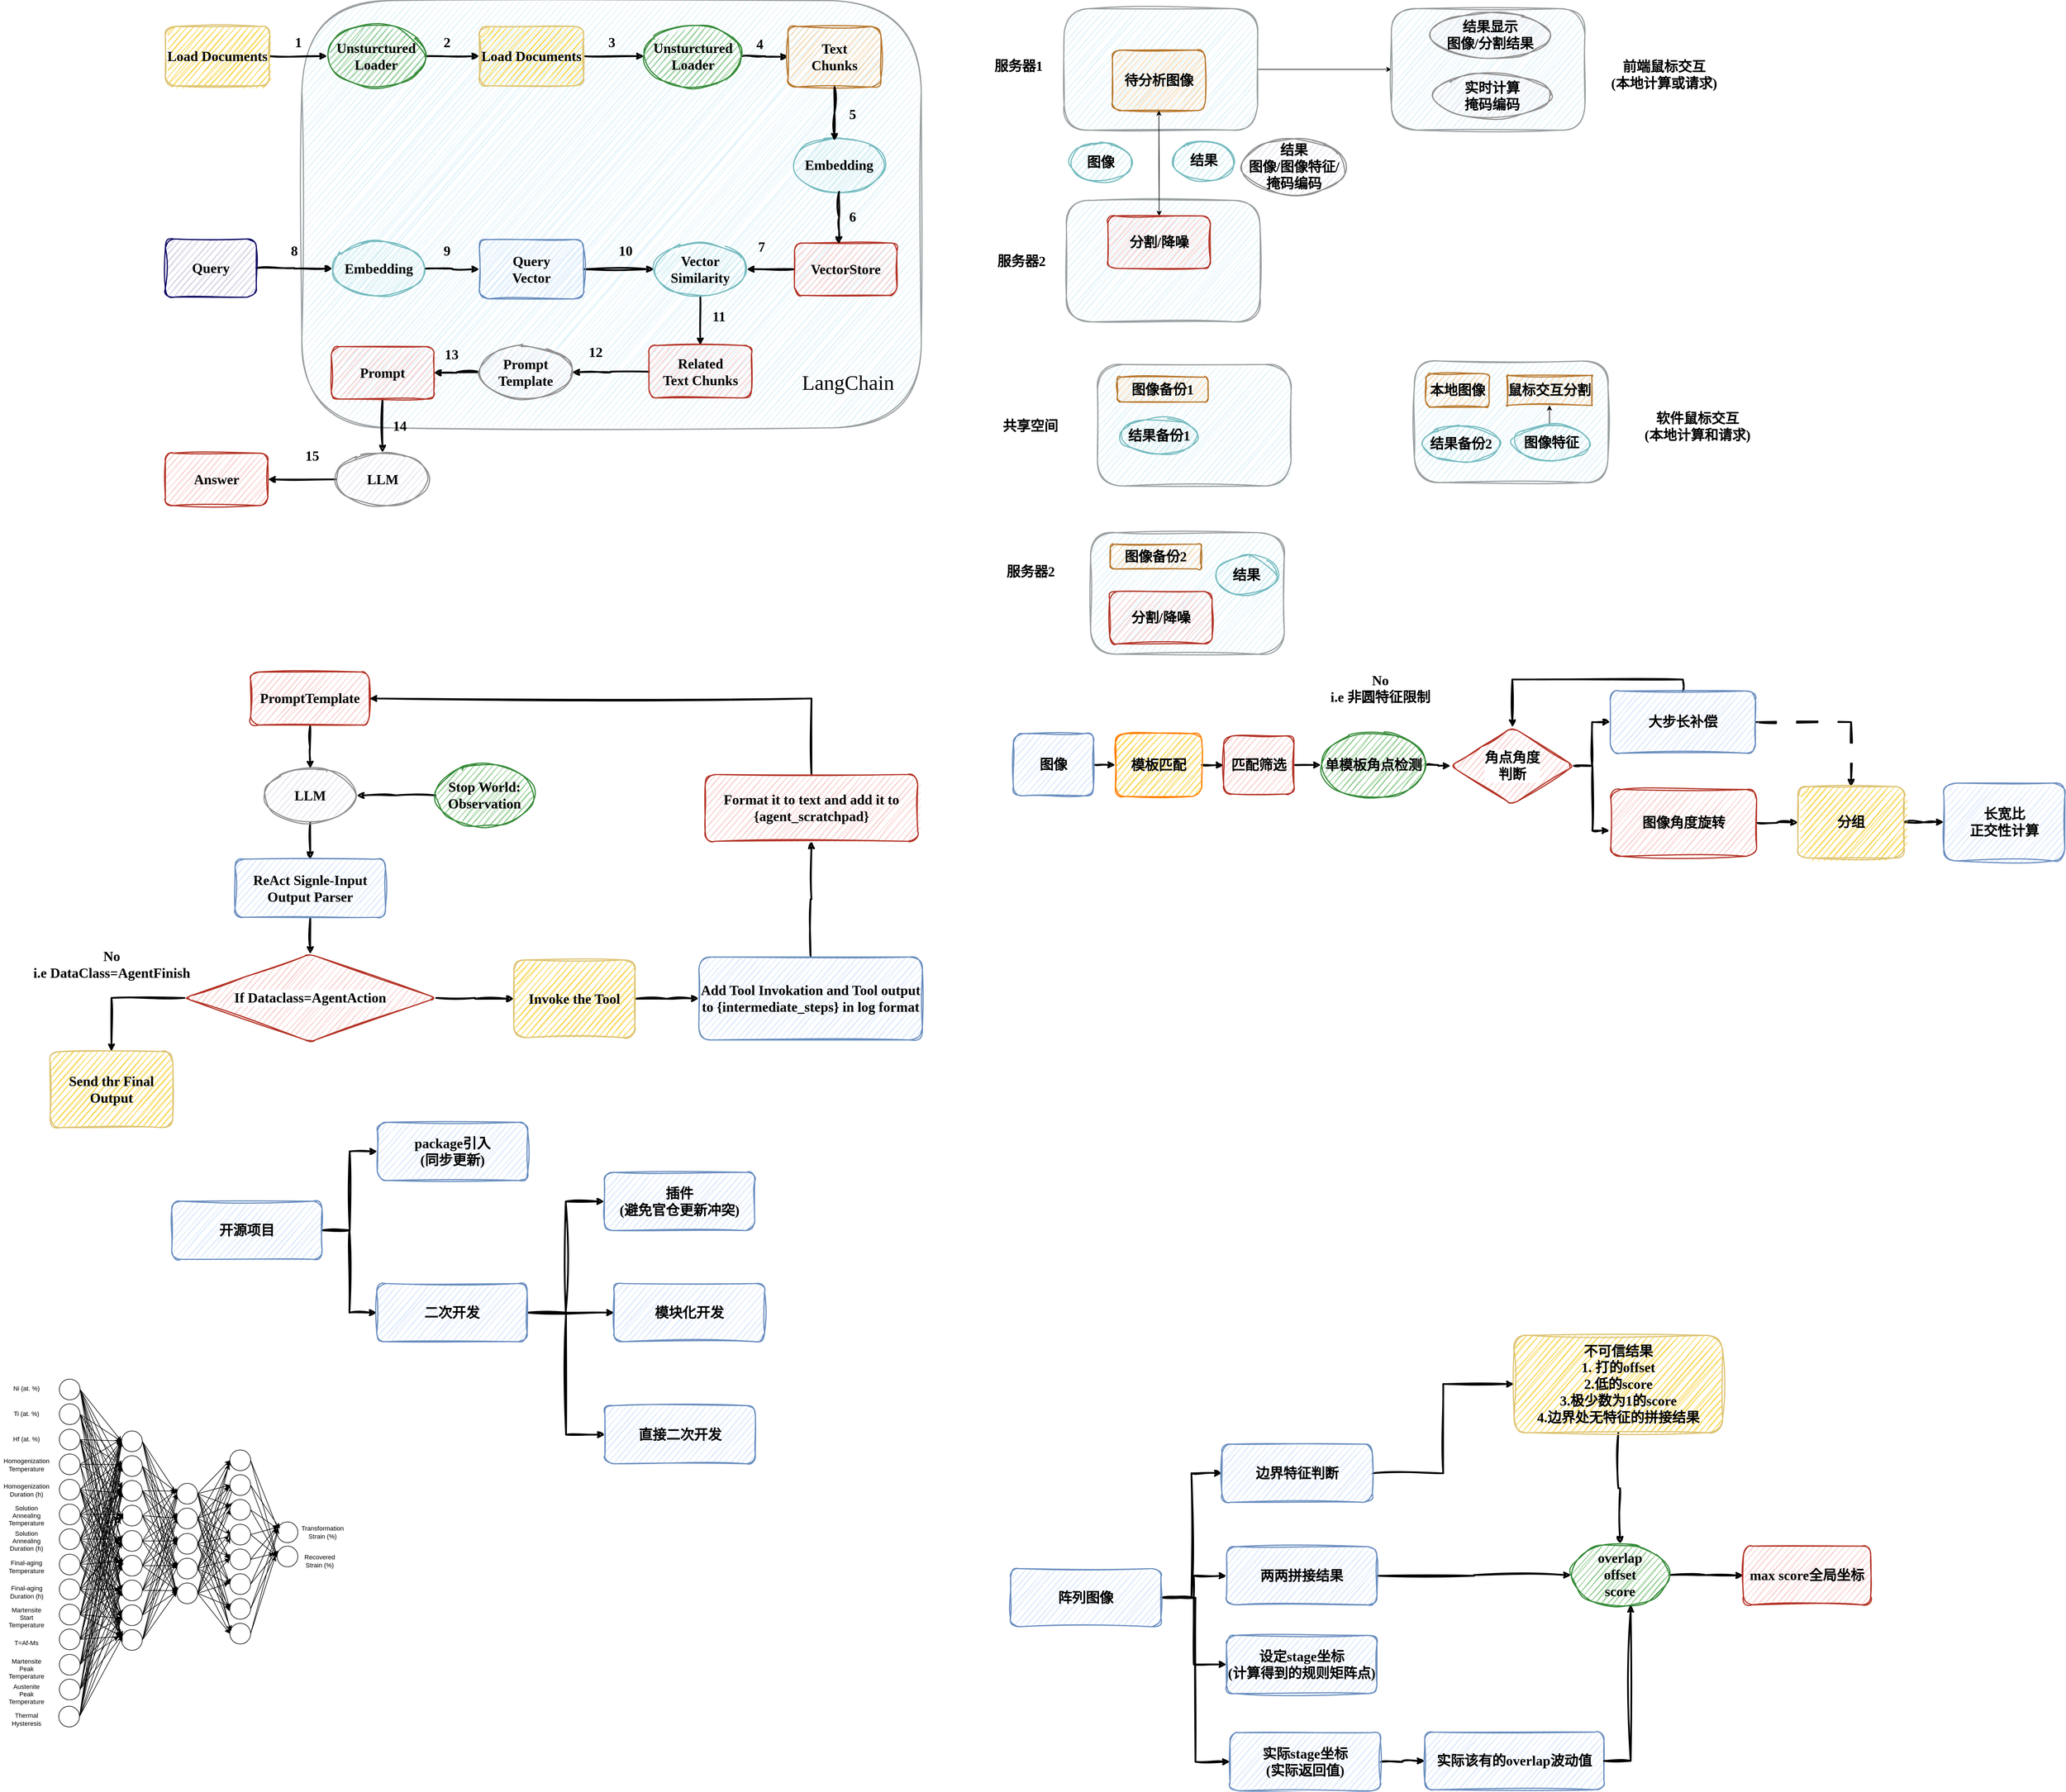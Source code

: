 <mxfile version="28.1.2">
  <diagram name="第 1 页" id="iGaQo6PPJgDkWrGs2-yL">
    <mxGraphModel dx="3283" dy="2037" grid="0" gridSize="10" guides="0" tooltips="1" connect="1" arrows="1" fold="1" page="0" pageScale="1" pageWidth="827" pageHeight="1169" math="0" shadow="0">
      <root>
        <mxCell id="0" />
        <mxCell id="1" parent="0" />
        <mxCell id="6wLO1wM4Qv6k_STgGtqq-21" style="edgeStyle=orthogonalEdgeStyle;rounded=0;orthogonalLoop=1;jettySize=auto;html=1;exitX=1;exitY=0.5;exitDx=0;exitDy=0;entryX=0;entryY=0.5;entryDx=0;entryDy=0;" parent="1" source="6wLO1wM4Qv6k_STgGtqq-7" target="6wLO1wM4Qv6k_STgGtqq-13" edge="1">
          <mxGeometry relative="1" as="geometry" />
        </mxCell>
        <mxCell id="6wLO1wM4Qv6k_STgGtqq-7" value="" style="whiteSpace=wrap;html=1;rounded=1;shadow=0;glass=0;sketch=1;jiggle=2;fillStyle=hatch;curveFitting=1;strokeColor=#9a9fa1;strokeWidth=2;align=center;verticalAlign=middle;fontFamily=Helvetica;fontSize=12;fontColor=default;labelBorderColor=none;fillColor=#dff2f9;gradientColor=none;arcSize=21;imageAspect=0;" parent="1" vertex="1">
          <mxGeometry x="1545" y="-69" width="336" height="211" as="geometry" />
        </mxCell>
        <mxCell id="6wLO1wM4Qv6k_STgGtqq-10" value="" style="whiteSpace=wrap;html=1;rounded=1;shadow=0;glass=0;sketch=1;jiggle=2;fillStyle=hatch;curveFitting=1;strokeColor=#9a9fa1;strokeWidth=2;align=center;verticalAlign=middle;fontFamily=Helvetica;fontSize=12;fontColor=default;labelBorderColor=none;fillColor=#dff2f9;gradientColor=none;arcSize=21;imageAspect=0;" parent="1" vertex="1">
          <mxGeometry x="1549" y="264" width="336" height="211" as="geometry" />
        </mxCell>
        <mxCell id="ki8LtiAd6n3yGq_93ToQ-1" value="" style="whiteSpace=wrap;html=1;rounded=1;shadow=0;glass=0;sketch=1;jiggle=2;fillStyle=hatch;curveFitting=1;strokeColor=#9a9fa1;strokeWidth=2;align=center;verticalAlign=middle;fontFamily=Helvetica;fontSize=12;fontColor=default;labelBorderColor=none;fillColor=#dff2f9;gradientColor=none;arcSize=21;imageAspect=0;" parent="1" vertex="1">
          <mxGeometry x="222" y="-83" width="1075" height="742" as="geometry" />
        </mxCell>
        <mxCell id="ki8LtiAd6n3yGq_93ToQ-2" style="edgeStyle=orthogonalEdgeStyle;rounded=1;orthogonalLoop=1;jettySize=auto;html=1;exitX=1;exitY=0.5;exitDx=0;exitDy=0;entryX=0;entryY=0.5;entryDx=0;entryDy=0;curved=0;sketch=1;curveFitting=1;jiggle=2;strokeWidth=3;" parent="1" source="ki8LtiAd6n3yGq_93ToQ-3" target="ki8LtiAd6n3yGq_93ToQ-5" edge="1">
          <mxGeometry relative="1" as="geometry">
            <mxPoint x="141" y="219" as="targetPoint" />
          </mxGeometry>
        </mxCell>
        <mxCell id="ki8LtiAd6n3yGq_93ToQ-3" value="&lt;font style=&quot;font-size: 24px;&quot; face=&quot;Comic Sans MS&quot;&gt;&lt;b style=&quot;&quot;&gt;Load Documents&lt;/b&gt;&lt;/font&gt;" style="rounded=1;whiteSpace=wrap;html=1;gradientColor=none;textShadow=0;fillStyle=hatch;fillColor=#f7d036;glass=0;shadow=0;labelBorderColor=none;strokeColor=#ddc374;strokeWidth=2;perimeterSpacing=0;sketch=1;curveFitting=1;jiggle=2;" parent="1" vertex="1">
          <mxGeometry x="-15" y="-38" width="181" height="103" as="geometry" />
        </mxCell>
        <mxCell id="ki8LtiAd6n3yGq_93ToQ-4" style="edgeStyle=orthogonalEdgeStyle;rounded=0;orthogonalLoop=1;jettySize=auto;html=1;exitX=1;exitY=0.5;exitDx=0;exitDy=0;entryX=0;entryY=0.5;entryDx=0;entryDy=0;sketch=1;curveFitting=1;jiggle=2;strokeWidth=3;" parent="1" source="ki8LtiAd6n3yGq_93ToQ-5" target="ki8LtiAd6n3yGq_93ToQ-7" edge="1">
          <mxGeometry relative="1" as="geometry" />
        </mxCell>
        <mxCell id="ki8LtiAd6n3yGq_93ToQ-5" value="&lt;font style=&quot;font-size: 24px;&quot; face=&quot;Comic Sans MS&quot;&gt;&lt;b style=&quot;&quot;&gt;Unsturctured Loader&lt;/b&gt;&lt;/font&gt;" style="ellipse;whiteSpace=wrap;html=1;fillColor=#86c785;strokeColor=#378b3a;fillStyle=hatch;strokeWidth=2;perimeterSpacing=0;sketch=1;curveFitting=1;jiggle=2;" parent="1" vertex="1">
          <mxGeometry x="266" y="-40.75" width="170" height="108.5" as="geometry" />
        </mxCell>
        <mxCell id="ki8LtiAd6n3yGq_93ToQ-6" style="edgeStyle=orthogonalEdgeStyle;shape=connector;rounded=0;sketch=1;jiggle=2;curveFitting=1;orthogonalLoop=1;jettySize=auto;html=1;exitX=1;exitY=0.5;exitDx=0;exitDy=0;entryX=0;entryY=0.5;entryDx=0;entryDy=0;strokeColor=default;strokeWidth=3;align=center;verticalAlign=middle;fontFamily=Helvetica;fontSize=11;fontColor=default;labelBackgroundColor=default;endArrow=classic;" parent="1" source="ki8LtiAd6n3yGq_93ToQ-7" target="ki8LtiAd6n3yGq_93ToQ-9" edge="1">
          <mxGeometry relative="1" as="geometry" />
        </mxCell>
        <mxCell id="ki8LtiAd6n3yGq_93ToQ-7" value="&lt;font style=&quot;font-size: 24px;&quot; face=&quot;Comic Sans MS&quot;&gt;&lt;b style=&quot;&quot;&gt;Load Documents&lt;/b&gt;&lt;/font&gt;" style="rounded=1;whiteSpace=wrap;html=1;gradientColor=none;textShadow=0;fillStyle=hatch;fillColor=#f7d036;glass=0;shadow=0;labelBorderColor=none;strokeColor=#ddc374;strokeWidth=2;perimeterSpacing=0;sketch=1;curveFitting=1;jiggle=2;" parent="1" vertex="1">
          <mxGeometry x="530" y="-38" width="181" height="103" as="geometry" />
        </mxCell>
        <mxCell id="ki8LtiAd6n3yGq_93ToQ-8" style="edgeStyle=orthogonalEdgeStyle;shape=connector;rounded=0;sketch=1;jiggle=2;curveFitting=1;orthogonalLoop=1;jettySize=auto;html=1;exitX=1;exitY=0.5;exitDx=0;exitDy=0;entryX=0;entryY=0.5;entryDx=0;entryDy=0;strokeColor=default;strokeWidth=3;align=center;verticalAlign=middle;fontFamily=Helvetica;fontSize=12;fontColor=default;labelBorderColor=none;labelBackgroundColor=default;endArrow=classic;" parent="1" source="ki8LtiAd6n3yGq_93ToQ-9" target="ki8LtiAd6n3yGq_93ToQ-10" edge="1">
          <mxGeometry relative="1" as="geometry" />
        </mxCell>
        <mxCell id="ki8LtiAd6n3yGq_93ToQ-9" value="&lt;font style=&quot;font-size: 24px;&quot; face=&quot;Comic Sans MS&quot;&gt;&lt;b style=&quot;&quot;&gt;Unsturctured Loader&lt;/b&gt;&lt;/font&gt;" style="ellipse;whiteSpace=wrap;html=1;fillColor=#86c785;strokeColor=#378b3a;fillStyle=hatch;strokeWidth=2;perimeterSpacing=0;sketch=1;curveFitting=1;jiggle=2;" parent="1" vertex="1">
          <mxGeometry x="816" y="-40.75" width="170" height="108.5" as="geometry" />
        </mxCell>
        <mxCell id="ki8LtiAd6n3yGq_93ToQ-10" value="&lt;font style=&quot;font-size: 24px;&quot; face=&quot;Comic Sans MS&quot;&gt;&lt;b style=&quot;&quot;&gt;Text&lt;/b&gt;&lt;/font&gt;&lt;div&gt;&lt;font style=&quot;font-size: 24px;&quot; face=&quot;Comic Sans MS&quot;&gt;&lt;b style=&quot;&quot;&gt;Chunks&lt;/b&gt;&lt;/font&gt;&lt;/div&gt;" style="rounded=1;whiteSpace=wrap;html=1;gradientColor=none;textShadow=0;fillStyle=hatch;fillColor=#fad7ac;glass=0;shadow=0;labelBorderColor=none;strokeColor=#b8782e;strokeWidth=2;perimeterSpacing=0;sketch=1;curveFitting=1;jiggle=2;" parent="1" vertex="1">
          <mxGeometry x="1066" y="-38" width="161" height="105" as="geometry" />
        </mxCell>
        <mxCell id="ki8LtiAd6n3yGq_93ToQ-11" value="&lt;font style=&quot;font-size: 24px;&quot; face=&quot;Comic Sans MS&quot;&gt;&lt;b style=&quot;&quot;&gt;Embedding&lt;/b&gt;&lt;/font&gt;" style="ellipse;whiteSpace=wrap;html=1;fillColor=#cdecf1;strokeColor=#75bbbf;fillStyle=hatch;strokeWidth=2;perimeterSpacing=0;sketch=1;curveFitting=1;jiggle=2;" parent="1" vertex="1">
          <mxGeometry x="1074" y="156" width="161" height="93" as="geometry" />
        </mxCell>
        <mxCell id="ki8LtiAd6n3yGq_93ToQ-12" style="edgeStyle=orthogonalEdgeStyle;shape=connector;rounded=0;sketch=1;jiggle=2;curveFitting=1;orthogonalLoop=1;jettySize=auto;html=1;exitX=0.5;exitY=1;exitDx=0;exitDy=0;entryX=0.449;entryY=0.05;entryDx=0;entryDy=0;entryPerimeter=0;strokeColor=default;strokeWidth=3;align=center;verticalAlign=middle;fontFamily=Helvetica;fontSize=12;fontColor=default;labelBorderColor=none;labelBackgroundColor=default;endArrow=classic;" parent="1" source="ki8LtiAd6n3yGq_93ToQ-10" target="ki8LtiAd6n3yGq_93ToQ-11" edge="1">
          <mxGeometry relative="1" as="geometry" />
        </mxCell>
        <mxCell id="ki8LtiAd6n3yGq_93ToQ-13" style="edgeStyle=orthogonalEdgeStyle;shape=connector;rounded=0;sketch=1;jiggle=2;curveFitting=1;orthogonalLoop=1;jettySize=auto;html=1;exitX=0;exitY=0.5;exitDx=0;exitDy=0;strokeColor=default;strokeWidth=3;align=center;verticalAlign=middle;fontFamily=Helvetica;fontSize=12;fontColor=default;labelBorderColor=none;labelBackgroundColor=default;endArrow=classic;" parent="1" source="ki8LtiAd6n3yGq_93ToQ-14" target="ki8LtiAd6n3yGq_93ToQ-17" edge="1">
          <mxGeometry relative="1" as="geometry" />
        </mxCell>
        <mxCell id="ki8LtiAd6n3yGq_93ToQ-14" value="&lt;font style=&quot;font-size: 24px;&quot; face=&quot;Comic Sans MS&quot;&gt;&lt;b style=&quot;&quot;&gt;VectorStore&lt;/b&gt;&lt;/font&gt;" style="rounded=1;whiteSpace=wrap;html=1;gradientColor=none;textShadow=0;fillStyle=hatch;fillColor=#f8cdcc;glass=0;shadow=0;labelBorderColor=none;strokeColor=#b43427;strokeWidth=2;perimeterSpacing=0;sketch=1;curveFitting=1;jiggle=2;" parent="1" vertex="1">
          <mxGeometry x="1077" y="338" width="178" height="91" as="geometry" />
        </mxCell>
        <mxCell id="ki8LtiAd6n3yGq_93ToQ-15" style="edgeStyle=orthogonalEdgeStyle;shape=connector;rounded=0;sketch=1;jiggle=2;curveFitting=1;orthogonalLoop=1;jettySize=auto;html=1;exitX=0.5;exitY=1;exitDx=0;exitDy=0;entryX=0.433;entryY=0.021;entryDx=0;entryDy=0;entryPerimeter=0;strokeColor=default;strokeWidth=3;align=center;verticalAlign=middle;fontFamily=Helvetica;fontSize=12;fontColor=default;labelBorderColor=none;labelBackgroundColor=default;endArrow=classic;" parent="1" source="ki8LtiAd6n3yGq_93ToQ-11" target="ki8LtiAd6n3yGq_93ToQ-14" edge="1">
          <mxGeometry relative="1" as="geometry" />
        </mxCell>
        <mxCell id="ki8LtiAd6n3yGq_93ToQ-16" style="edgeStyle=orthogonalEdgeStyle;shape=connector;rounded=0;sketch=1;jiggle=2;curveFitting=1;orthogonalLoop=1;jettySize=auto;html=1;exitX=0.5;exitY=1;exitDx=0;exitDy=0;entryX=0.5;entryY=0;entryDx=0;entryDy=0;strokeColor=default;strokeWidth=3;align=center;verticalAlign=middle;fontFamily=Helvetica;fontSize=12;fontColor=default;labelBorderColor=none;labelBackgroundColor=default;endArrow=classic;" parent="1" source="ki8LtiAd6n3yGq_93ToQ-17" target="ki8LtiAd6n3yGq_93ToQ-25" edge="1">
          <mxGeometry relative="1" as="geometry" />
        </mxCell>
        <mxCell id="ki8LtiAd6n3yGq_93ToQ-17" value="&lt;font style=&quot;font-size: 24px;&quot; face=&quot;Comic Sans MS&quot;&gt;&lt;b style=&quot;&quot;&gt;Vector&lt;/b&gt;&lt;/font&gt;&lt;div&gt;&lt;font style=&quot;font-size: 24px;&quot; face=&quot;Comic Sans MS&quot;&gt;&lt;b style=&quot;&quot;&gt;Similarity&lt;/b&gt;&lt;/font&gt;&lt;/div&gt;" style="ellipse;whiteSpace=wrap;html=1;fillColor=#cdecf1;strokeColor=#75bbbf;fillStyle=hatch;strokeWidth=2;perimeterSpacing=0;sketch=1;curveFitting=1;jiggle=2;" parent="1" vertex="1">
          <mxGeometry x="833" y="337" width="161" height="93" as="geometry" />
        </mxCell>
        <mxCell id="ki8LtiAd6n3yGq_93ToQ-18" style="edgeStyle=orthogonalEdgeStyle;shape=connector;rounded=0;sketch=1;jiggle=2;curveFitting=1;orthogonalLoop=1;jettySize=auto;html=1;exitX=1;exitY=0.5;exitDx=0;exitDy=0;strokeColor=default;strokeWidth=3;align=center;verticalAlign=middle;fontFamily=Helvetica;fontSize=12;fontColor=default;labelBorderColor=none;labelBackgroundColor=default;endArrow=classic;" parent="1" source="ki8LtiAd6n3yGq_93ToQ-19" target="ki8LtiAd6n3yGq_93ToQ-17" edge="1">
          <mxGeometry relative="1" as="geometry" />
        </mxCell>
        <mxCell id="ki8LtiAd6n3yGq_93ToQ-19" value="&lt;font style=&quot;font-size: 24px;&quot; face=&quot;Comic Sans MS&quot;&gt;&lt;b style=&quot;&quot;&gt;Query&lt;/b&gt;&lt;/font&gt;&lt;div&gt;&lt;font style=&quot;font-size: 24px;&quot; face=&quot;Comic Sans MS&quot;&gt;&lt;b style=&quot;&quot;&gt;Vector&lt;/b&gt;&lt;/font&gt;&lt;/div&gt;" style="rounded=1;whiteSpace=wrap;html=1;gradientColor=none;textShadow=0;fillStyle=hatch;fillColor=#d9e7fc;glass=0;shadow=0;labelBorderColor=none;strokeColor=#6a8ebf;strokeWidth=2;perimeterSpacing=0;sketch=1;curveFitting=1;jiggle=2;" parent="1" vertex="1">
          <mxGeometry x="530" y="332" width="181" height="103" as="geometry" />
        </mxCell>
        <mxCell id="ki8LtiAd6n3yGq_93ToQ-20" style="edgeStyle=orthogonalEdgeStyle;shape=connector;rounded=0;sketch=1;jiggle=2;curveFitting=1;orthogonalLoop=1;jettySize=auto;html=1;exitX=1;exitY=0.5;exitDx=0;exitDy=0;entryX=0;entryY=0.5;entryDx=0;entryDy=0;strokeColor=default;strokeWidth=3;align=center;verticalAlign=middle;fontFamily=Helvetica;fontSize=12;fontColor=default;labelBorderColor=none;labelBackgroundColor=default;endArrow=classic;" parent="1" source="ki8LtiAd6n3yGq_93ToQ-21" target="ki8LtiAd6n3yGq_93ToQ-19" edge="1">
          <mxGeometry relative="1" as="geometry" />
        </mxCell>
        <mxCell id="ki8LtiAd6n3yGq_93ToQ-21" value="&lt;font style=&quot;font-size: 24px;&quot; face=&quot;Comic Sans MS&quot;&gt;&lt;b style=&quot;&quot;&gt;Embedding&lt;/b&gt;&lt;/font&gt;" style="ellipse;whiteSpace=wrap;html=1;fillColor=#cdecf1;strokeColor=#75bbbf;fillStyle=hatch;strokeWidth=2;perimeterSpacing=0;sketch=1;curveFitting=1;jiggle=2;" parent="1" vertex="1">
          <mxGeometry x="275" y="336" width="161" height="93" as="geometry" />
        </mxCell>
        <mxCell id="ki8LtiAd6n3yGq_93ToQ-22" style="edgeStyle=orthogonalEdgeStyle;shape=connector;rounded=0;sketch=1;jiggle=2;curveFitting=1;orthogonalLoop=1;jettySize=auto;html=1;exitX=1;exitY=0.5;exitDx=0;exitDy=0;entryX=0;entryY=0.5;entryDx=0;entryDy=0;strokeColor=default;strokeWidth=3;align=center;verticalAlign=middle;fontFamily=Helvetica;fontSize=12;fontColor=default;labelBorderColor=none;labelBackgroundColor=default;endArrow=classic;" parent="1" source="ki8LtiAd6n3yGq_93ToQ-23" target="ki8LtiAd6n3yGq_93ToQ-21" edge="1">
          <mxGeometry relative="1" as="geometry" />
        </mxCell>
        <mxCell id="ki8LtiAd6n3yGq_93ToQ-23" value="&lt;font style=&quot;font-size: 24px;&quot; face=&quot;Comic Sans MS&quot;&gt;&lt;b style=&quot;&quot;&gt;Query&lt;/b&gt;&lt;/font&gt;" style="rounded=1;whiteSpace=wrap;html=1;gradientColor=none;textShadow=0;fillStyle=hatch;fillColor=#cfcde1;glass=0;shadow=0;labelBorderColor=none;strokeColor=#0f0b65;strokeWidth=2;perimeterSpacing=0;sketch=1;curveFitting=1;jiggle=2;" parent="1" vertex="1">
          <mxGeometry x="-15" y="331" width="158" height="101" as="geometry" />
        </mxCell>
        <mxCell id="ki8LtiAd6n3yGq_93ToQ-24" style="edgeStyle=orthogonalEdgeStyle;shape=connector;rounded=0;sketch=1;jiggle=2;curveFitting=1;orthogonalLoop=1;jettySize=auto;html=1;strokeColor=default;strokeWidth=3;align=center;verticalAlign=middle;fontFamily=Helvetica;fontSize=12;fontColor=default;labelBorderColor=none;labelBackgroundColor=default;endArrow=classic;" parent="1" source="ki8LtiAd6n3yGq_93ToQ-25" target="ki8LtiAd6n3yGq_93ToQ-27" edge="1">
          <mxGeometry relative="1" as="geometry" />
        </mxCell>
        <mxCell id="ki8LtiAd6n3yGq_93ToQ-25" value="&lt;font style=&quot;font-size: 24px;&quot; face=&quot;Comic Sans MS&quot;&gt;&lt;b style=&quot;&quot;&gt;Related&lt;/b&gt;&lt;/font&gt;&lt;div&gt;&lt;font style=&quot;font-size: 24px;&quot; face=&quot;Comic Sans MS&quot;&gt;&lt;b style=&quot;&quot;&gt;Text Chunks&lt;/b&gt;&lt;/font&gt;&lt;/div&gt;" style="rounded=1;whiteSpace=wrap;html=1;gradientColor=none;textShadow=0;fillStyle=hatch;fillColor=#f8cdcc;glass=0;shadow=0;labelBorderColor=none;strokeColor=#b43427;strokeWidth=2;perimeterSpacing=0;sketch=1;curveFitting=1;jiggle=2;" parent="1" vertex="1">
          <mxGeometry x="824.5" y="516" width="178" height="91" as="geometry" />
        </mxCell>
        <mxCell id="ki8LtiAd6n3yGq_93ToQ-26" value="" style="edgeStyle=orthogonalEdgeStyle;shape=connector;rounded=0;sketch=1;jiggle=2;curveFitting=1;orthogonalLoop=1;jettySize=auto;html=1;strokeColor=default;strokeWidth=3;align=center;verticalAlign=middle;fontFamily=Helvetica;fontSize=12;fontColor=default;labelBorderColor=none;labelBackgroundColor=default;endArrow=classic;" parent="1" source="ki8LtiAd6n3yGq_93ToQ-27" target="ki8LtiAd6n3yGq_93ToQ-29" edge="1">
          <mxGeometry relative="1" as="geometry" />
        </mxCell>
        <mxCell id="ki8LtiAd6n3yGq_93ToQ-27" value="&lt;font face=&quot;Comic Sans MS&quot;&gt;&lt;span style=&quot;font-size: 24px;&quot;&gt;&lt;b&gt;Prompt&lt;/b&gt;&lt;/span&gt;&lt;/font&gt;&lt;div&gt;&lt;font face=&quot;Comic Sans MS&quot;&gt;&lt;span style=&quot;font-size: 24px;&quot;&gt;&lt;b&gt;Template&lt;/b&gt;&lt;/span&gt;&lt;/font&gt;&lt;/div&gt;" style="ellipse;whiteSpace=wrap;html=1;fillColor=#e7e6f1;strokeColor=#908f8f;fillStyle=hatch;strokeWidth=2;perimeterSpacing=0;sketch=1;curveFitting=1;jiggle=2;" parent="1" vertex="1">
          <mxGeometry x="530" y="516" width="161" height="93" as="geometry" />
        </mxCell>
        <mxCell id="ki8LtiAd6n3yGq_93ToQ-28" style="edgeStyle=orthogonalEdgeStyle;shape=connector;rounded=0;sketch=1;jiggle=2;curveFitting=1;orthogonalLoop=1;jettySize=auto;html=1;exitX=0.5;exitY=1;exitDx=0;exitDy=0;strokeColor=default;strokeWidth=3;align=center;verticalAlign=middle;fontFamily=Helvetica;fontSize=12;fontColor=default;labelBorderColor=none;labelBackgroundColor=default;endArrow=classic;" parent="1" source="ki8LtiAd6n3yGq_93ToQ-29" target="ki8LtiAd6n3yGq_93ToQ-31" edge="1">
          <mxGeometry relative="1" as="geometry" />
        </mxCell>
        <mxCell id="ki8LtiAd6n3yGq_93ToQ-29" value="&lt;font face=&quot;Comic Sans MS&quot;&gt;&lt;span style=&quot;font-size: 24px;&quot;&gt;&lt;b&gt;Prompt&lt;/b&gt;&lt;/span&gt;&lt;/font&gt;" style="rounded=1;whiteSpace=wrap;html=1;gradientColor=none;textShadow=0;fillStyle=hatch;fillColor=#f8cdcc;glass=0;shadow=0;labelBorderColor=none;strokeColor=#b43427;strokeWidth=2;perimeterSpacing=0;sketch=1;curveFitting=1;jiggle=2;" parent="1" vertex="1">
          <mxGeometry x="273" y="518" width="178" height="91" as="geometry" />
        </mxCell>
        <mxCell id="ki8LtiAd6n3yGq_93ToQ-30" value="" style="edgeStyle=orthogonalEdgeStyle;shape=connector;rounded=0;sketch=1;jiggle=2;curveFitting=1;orthogonalLoop=1;jettySize=auto;html=1;strokeColor=default;strokeWidth=3;align=center;verticalAlign=middle;fontFamily=Helvetica;fontSize=12;fontColor=default;labelBorderColor=none;labelBackgroundColor=default;endArrow=classic;" parent="1" source="ki8LtiAd6n3yGq_93ToQ-31" target="ki8LtiAd6n3yGq_93ToQ-32" edge="1">
          <mxGeometry relative="1" as="geometry" />
        </mxCell>
        <mxCell id="ki8LtiAd6n3yGq_93ToQ-31" value="&lt;font face=&quot;Comic Sans MS&quot;&gt;&lt;span style=&quot;font-size: 24px;&quot;&gt;&lt;b&gt;LLM&lt;/b&gt;&lt;/span&gt;&lt;/font&gt;" style="ellipse;whiteSpace=wrap;html=1;fillColor=#e7e6f1;strokeColor=#908f8f;fillStyle=hatch;strokeWidth=2;perimeterSpacing=0;sketch=1;curveFitting=1;jiggle=2;" parent="1" vertex="1">
          <mxGeometry x="281.5" y="702" width="161" height="93" as="geometry" />
        </mxCell>
        <mxCell id="ki8LtiAd6n3yGq_93ToQ-32" value="&lt;font face=&quot;Comic Sans MS&quot;&gt;&lt;span style=&quot;font-size: 24px;&quot;&gt;&lt;b&gt;Answer&lt;/b&gt;&lt;/span&gt;&lt;/font&gt;" style="rounded=1;whiteSpace=wrap;html=1;gradientColor=none;textShadow=0;fillStyle=hatch;fillColor=#f8cdcc;glass=0;shadow=0;labelBorderColor=none;strokeColor=#b43427;strokeWidth=2;perimeterSpacing=0;sketch=1;curveFitting=1;jiggle=2;" parent="1" vertex="1">
          <mxGeometry x="-15" y="703" width="178" height="91" as="geometry" />
        </mxCell>
        <mxCell id="ki8LtiAd6n3yGq_93ToQ-33" value="&lt;font face=&quot;Comic Sans MS&quot; style=&quot;font-size: 36px;&quot;&gt;LangChain&lt;/font&gt;" style="text;html=1;align=center;verticalAlign=middle;whiteSpace=wrap;rounded=0;fontFamily=Helvetica;fontSize=12;fontColor=default;labelBorderColor=none;" parent="1" vertex="1">
          <mxGeometry x="1019" y="543" width="302" height="76" as="geometry" />
        </mxCell>
        <mxCell id="ki8LtiAd6n3yGq_93ToQ-34" value="&lt;font face=&quot;Comic Sans MS&quot; style=&quot;font-size: 24px;&quot;&gt;&lt;b&gt;1&lt;/b&gt;&lt;/font&gt;" style="text;html=1;align=center;verticalAlign=middle;whiteSpace=wrap;rounded=0;fontFamily=Helvetica;fontSize=12;fontColor=default;labelBorderColor=none;" parent="1" vertex="1">
          <mxGeometry x="170" y="-30" width="92" height="40" as="geometry" />
        </mxCell>
        <mxCell id="ki8LtiAd6n3yGq_93ToQ-35" value="&lt;font face=&quot;Comic Sans MS&quot; style=&quot;font-size: 24px;&quot;&gt;&lt;b&gt;2&lt;/b&gt;&lt;/font&gt;" style="text;html=1;align=center;verticalAlign=middle;whiteSpace=wrap;rounded=0;fontFamily=Helvetica;fontSize=12;fontColor=default;labelBorderColor=none;" parent="1" vertex="1">
          <mxGeometry x="428" y="-30" width="92" height="40" as="geometry" />
        </mxCell>
        <mxCell id="ki8LtiAd6n3yGq_93ToQ-36" value="&lt;font face=&quot;Comic Sans MS&quot; style=&quot;font-size: 24px;&quot;&gt;&lt;b&gt;3&lt;/b&gt;&lt;/font&gt;" style="text;html=1;align=center;verticalAlign=middle;whiteSpace=wrap;rounded=0;fontFamily=Helvetica;fontSize=12;fontColor=default;labelBorderColor=none;" parent="1" vertex="1">
          <mxGeometry x="713.5" y="-30" width="92" height="40" as="geometry" />
        </mxCell>
        <mxCell id="ki8LtiAd6n3yGq_93ToQ-37" value="&lt;font face=&quot;Comic Sans MS&quot; style=&quot;font-size: 24px;&quot;&gt;&lt;b&gt;4&lt;/b&gt;&lt;/font&gt;" style="text;html=1;align=center;verticalAlign=middle;whiteSpace=wrap;rounded=0;fontFamily=Helvetica;fontSize=12;fontColor=default;labelBorderColor=none;" parent="1" vertex="1">
          <mxGeometry x="971" y="-27" width="92" height="40" as="geometry" />
        </mxCell>
        <mxCell id="ki8LtiAd6n3yGq_93ToQ-38" value="&lt;font face=&quot;Comic Sans MS&quot; style=&quot;font-size: 24px;&quot;&gt;&lt;b&gt;5&lt;/b&gt;&lt;/font&gt;" style="text;html=1;align=center;verticalAlign=middle;whiteSpace=wrap;rounded=0;fontFamily=Helvetica;fontSize=12;fontColor=default;labelBorderColor=none;" parent="1" vertex="1">
          <mxGeometry x="1132" y="95" width="92" height="40" as="geometry" />
        </mxCell>
        <mxCell id="ki8LtiAd6n3yGq_93ToQ-39" value="&lt;font face=&quot;Comic Sans MS&quot; style=&quot;font-size: 24px;&quot;&gt;&lt;b&gt;6&lt;/b&gt;&lt;/font&gt;" style="text;html=1;align=center;verticalAlign=middle;whiteSpace=wrap;rounded=0;fontFamily=Helvetica;fontSize=12;fontColor=default;labelBorderColor=none;" parent="1" vertex="1">
          <mxGeometry x="1132" y="273" width="92" height="40" as="geometry" />
        </mxCell>
        <mxCell id="ki8LtiAd6n3yGq_93ToQ-40" value="&lt;font face=&quot;Comic Sans MS&quot; style=&quot;font-size: 24px;&quot;&gt;&lt;b&gt;7&lt;/b&gt;&lt;/font&gt;" style="text;html=1;align=center;verticalAlign=middle;whiteSpace=wrap;rounded=0;fontFamily=Helvetica;fontSize=12;fontColor=default;labelBorderColor=none;" parent="1" vertex="1">
          <mxGeometry x="974" y="325" width="92" height="40" as="geometry" />
        </mxCell>
        <mxCell id="ki8LtiAd6n3yGq_93ToQ-41" value="&lt;font face=&quot;Comic Sans MS&quot; style=&quot;font-size: 24px;&quot;&gt;&lt;b&gt;8&lt;/b&gt;&lt;/font&gt;" style="text;html=1;align=center;verticalAlign=middle;whiteSpace=wrap;rounded=0;fontFamily=Helvetica;fontSize=12;fontColor=default;labelBorderColor=none;" parent="1" vertex="1">
          <mxGeometry x="163" y="332" width="92" height="40" as="geometry" />
        </mxCell>
        <mxCell id="ki8LtiAd6n3yGq_93ToQ-42" value="&lt;font face=&quot;Comic Sans MS&quot; style=&quot;font-size: 24px;&quot;&gt;&lt;b&gt;9&lt;/b&gt;&lt;/font&gt;" style="text;html=1;align=center;verticalAlign=middle;whiteSpace=wrap;rounded=0;fontFamily=Helvetica;fontSize=12;fontColor=default;labelBorderColor=none;" parent="1" vertex="1">
          <mxGeometry x="428" y="332" width="92" height="40" as="geometry" />
        </mxCell>
        <mxCell id="ki8LtiAd6n3yGq_93ToQ-43" value="&lt;font face=&quot;Comic Sans MS&quot; style=&quot;font-size: 24px;&quot;&gt;&lt;b&gt;10&lt;/b&gt;&lt;/font&gt;" style="text;html=1;align=center;verticalAlign=middle;whiteSpace=wrap;rounded=0;fontFamily=Helvetica;fontSize=12;fontColor=default;labelBorderColor=none;" parent="1" vertex="1">
          <mxGeometry x="738" y="332" width="92" height="40" as="geometry" />
        </mxCell>
        <mxCell id="ki8LtiAd6n3yGq_93ToQ-44" value="&lt;font face=&quot;Comic Sans MS&quot; style=&quot;font-size: 24px;&quot;&gt;&lt;b&gt;11&lt;/b&gt;&lt;/font&gt;" style="text;html=1;align=center;verticalAlign=middle;whiteSpace=wrap;rounded=0;fontFamily=Helvetica;fontSize=12;fontColor=default;labelBorderColor=none;" parent="1" vertex="1">
          <mxGeometry x="900" y="446" width="92" height="40" as="geometry" />
        </mxCell>
        <mxCell id="ki8LtiAd6n3yGq_93ToQ-45" value="&lt;font face=&quot;Comic Sans MS&quot; style=&quot;font-size: 24px;&quot;&gt;&lt;b&gt;12&lt;/b&gt;&lt;/font&gt;" style="text;html=1;align=center;verticalAlign=middle;whiteSpace=wrap;rounded=0;fontFamily=Helvetica;fontSize=12;fontColor=default;labelBorderColor=none;" parent="1" vertex="1">
          <mxGeometry x="686" y="508" width="92" height="40" as="geometry" />
        </mxCell>
        <mxCell id="ki8LtiAd6n3yGq_93ToQ-46" value="&lt;font face=&quot;Comic Sans MS&quot; style=&quot;font-size: 24px;&quot;&gt;&lt;b&gt;13&lt;/b&gt;&lt;/font&gt;" style="text;html=1;align=center;verticalAlign=middle;whiteSpace=wrap;rounded=0;fontFamily=Helvetica;fontSize=12;fontColor=default;labelBorderColor=none;" parent="1" vertex="1">
          <mxGeometry x="436" y="512" width="92" height="40" as="geometry" />
        </mxCell>
        <mxCell id="ki8LtiAd6n3yGq_93ToQ-47" value="&lt;font face=&quot;Comic Sans MS&quot; style=&quot;font-size: 24px;&quot;&gt;&lt;b&gt;14&lt;/b&gt;&lt;/font&gt;" style="text;html=1;align=center;verticalAlign=middle;whiteSpace=wrap;rounded=0;fontFamily=Helvetica;fontSize=12;fontColor=default;labelBorderColor=none;" parent="1" vertex="1">
          <mxGeometry x="346" y="636" width="92" height="40" as="geometry" />
        </mxCell>
        <mxCell id="ki8LtiAd6n3yGq_93ToQ-48" value="&lt;font face=&quot;Comic Sans MS&quot; style=&quot;font-size: 24px;&quot;&gt;&lt;b&gt;15&lt;/b&gt;&lt;/font&gt;" style="text;html=1;align=center;verticalAlign=middle;whiteSpace=wrap;rounded=0;fontFamily=Helvetica;fontSize=12;fontColor=default;labelBorderColor=none;" parent="1" vertex="1">
          <mxGeometry x="194" y="688" width="92" height="40" as="geometry" />
        </mxCell>
        <mxCell id="T2wt9KZi8Y2AyrN_D059-5" style="edgeStyle=orthogonalEdgeStyle;shape=connector;rounded=0;sketch=1;jiggle=2;curveFitting=1;orthogonalLoop=1;jettySize=auto;html=1;exitX=0.5;exitY=1;exitDx=0;exitDy=0;strokeColor=default;strokeWidth=3;align=center;verticalAlign=middle;fontFamily=Helvetica;fontSize=12;fontColor=default;labelBorderColor=none;labelBackgroundColor=default;endArrow=classic;" parent="1" source="T2wt9KZi8Y2AyrN_D059-3" target="T2wt9KZi8Y2AyrN_D059-7" edge="1">
          <mxGeometry relative="1" as="geometry">
            <mxPoint x="235.529" y="1223.471" as="targetPoint" />
          </mxGeometry>
        </mxCell>
        <mxCell id="T2wt9KZi8Y2AyrN_D059-3" value="&lt;font face=&quot;Comic Sans MS&quot;&gt;&lt;span style=&quot;font-size: 24px;&quot;&gt;&lt;b&gt;PromptTemplate&lt;/b&gt;&lt;/span&gt;&lt;/font&gt;" style="rounded=1;whiteSpace=wrap;html=1;gradientColor=none;textShadow=0;fillStyle=hatch;fillColor=#f8cdcc;glass=0;shadow=0;labelBorderColor=none;strokeColor=#b43427;strokeWidth=2;perimeterSpacing=0;sketch=1;curveFitting=1;jiggle=2;" parent="1" vertex="1">
          <mxGeometry x="133" y="1083" width="206" height="92" as="geometry" />
        </mxCell>
        <mxCell id="T2wt9KZi8Y2AyrN_D059-12" value="" style="edgeStyle=orthogonalEdgeStyle;shape=connector;rounded=0;sketch=1;jiggle=2;curveFitting=1;orthogonalLoop=1;jettySize=auto;html=1;strokeColor=default;strokeWidth=3;align=center;verticalAlign=middle;fontFamily=Helvetica;fontSize=12;fontColor=default;labelBorderColor=none;labelBackgroundColor=default;endArrow=classic;" parent="1" source="T2wt9KZi8Y2AyrN_D059-7" target="T2wt9KZi8Y2AyrN_D059-11" edge="1">
          <mxGeometry relative="1" as="geometry" />
        </mxCell>
        <mxCell id="T2wt9KZi8Y2AyrN_D059-7" value="&lt;font face=&quot;Comic Sans MS&quot;&gt;&lt;span style=&quot;font-size: 24px;&quot;&gt;&lt;b&gt;LLM&lt;/b&gt;&lt;/span&gt;&lt;/font&gt;" style="ellipse;whiteSpace=wrap;html=1;fillColor=#e7e6f1;strokeColor=#908f8f;fillStyle=hatch;strokeWidth=2;perimeterSpacing=0;sketch=1;curveFitting=1;jiggle=2;" parent="1" vertex="1">
          <mxGeometry x="156" y="1251" width="161" height="93" as="geometry" />
        </mxCell>
        <mxCell id="T2wt9KZi8Y2AyrN_D059-10" style="edgeStyle=orthogonalEdgeStyle;shape=connector;rounded=0;sketch=1;jiggle=2;curveFitting=1;orthogonalLoop=1;jettySize=auto;html=1;strokeColor=default;strokeWidth=3;align=center;verticalAlign=middle;fontFamily=Helvetica;fontSize=12;fontColor=default;labelBorderColor=none;labelBackgroundColor=default;endArrow=classic;" parent="1" source="T2wt9KZi8Y2AyrN_D059-9" target="T2wt9KZi8Y2AyrN_D059-7" edge="1">
          <mxGeometry relative="1" as="geometry" />
        </mxCell>
        <mxCell id="T2wt9KZi8Y2AyrN_D059-9" value="&lt;font face=&quot;Comic Sans MS&quot;&gt;&lt;span style=&quot;font-size: 24px;&quot;&gt;&lt;b&gt;Stop World:&lt;/b&gt;&lt;/span&gt;&lt;/font&gt;&lt;div&gt;&lt;font face=&quot;Comic Sans MS&quot;&gt;&lt;span style=&quot;font-size: 24px;&quot;&gt;&lt;b&gt;Observation&lt;/b&gt;&lt;/span&gt;&lt;/font&gt;&lt;/div&gt;" style="ellipse;whiteSpace=wrap;html=1;fillColor=#86c785;strokeColor=#378b3a;fillStyle=hatch;strokeWidth=2;perimeterSpacing=0;sketch=1;curveFitting=1;jiggle=2;" parent="1" vertex="1">
          <mxGeometry x="454" y="1243" width="170" height="108.5" as="geometry" />
        </mxCell>
        <mxCell id="T2wt9KZi8Y2AyrN_D059-14" style="edgeStyle=orthogonalEdgeStyle;shape=connector;rounded=0;sketch=1;jiggle=2;curveFitting=1;orthogonalLoop=1;jettySize=auto;html=1;exitX=0.5;exitY=1;exitDx=0;exitDy=0;strokeColor=default;strokeWidth=3;align=center;verticalAlign=middle;fontFamily=Helvetica;fontSize=12;fontColor=default;labelBorderColor=none;labelBackgroundColor=default;endArrow=classic;" parent="1" source="T2wt9KZi8Y2AyrN_D059-11" target="T2wt9KZi8Y2AyrN_D059-13" edge="1">
          <mxGeometry relative="1" as="geometry" />
        </mxCell>
        <mxCell id="T2wt9KZi8Y2AyrN_D059-11" value="&lt;font face=&quot;Comic Sans MS&quot;&gt;&lt;span style=&quot;font-size: 24px;&quot;&gt;&lt;b&gt;ReAct Signle-Input Output Parser&lt;/b&gt;&lt;/span&gt;&lt;/font&gt;" style="rounded=1;whiteSpace=wrap;html=1;gradientColor=none;textShadow=0;fillStyle=hatch;fillColor=#d9e7fc;glass=0;shadow=0;labelBorderColor=none;strokeColor=#6a8ebf;strokeWidth=2;perimeterSpacing=0;sketch=1;curveFitting=1;jiggle=2;" parent="1" vertex="1">
          <mxGeometry x="106" y="1408" width="261" height="101" as="geometry" />
        </mxCell>
        <mxCell id="T2wt9KZi8Y2AyrN_D059-29" style="edgeStyle=orthogonalEdgeStyle;shape=connector;rounded=0;sketch=1;jiggle=2;curveFitting=1;orthogonalLoop=1;jettySize=auto;html=1;exitX=1;exitY=0.5;exitDx=0;exitDy=0;strokeColor=default;strokeWidth=3;align=center;verticalAlign=middle;fontFamily=Helvetica;fontSize=12;fontColor=default;labelBorderColor=none;labelBackgroundColor=default;endArrow=classic;" parent="1" source="T2wt9KZi8Y2AyrN_D059-13" target="T2wt9KZi8Y2AyrN_D059-26" edge="1">
          <mxGeometry relative="1" as="geometry" />
        </mxCell>
        <mxCell id="T2wt9KZi8Y2AyrN_D059-31" style="edgeStyle=orthogonalEdgeStyle;shape=connector;rounded=0;sketch=1;jiggle=2;curveFitting=1;orthogonalLoop=1;jettySize=auto;html=1;exitX=0;exitY=0.5;exitDx=0;exitDy=0;entryX=0.5;entryY=0;entryDx=0;entryDy=0;strokeColor=default;strokeWidth=3;align=center;verticalAlign=middle;fontFamily=Helvetica;fontSize=12;fontColor=default;labelBorderColor=none;labelBackgroundColor=default;endArrow=classic;" parent="1" source="T2wt9KZi8Y2AyrN_D059-13" target="T2wt9KZi8Y2AyrN_D059-27" edge="1">
          <mxGeometry relative="1" as="geometry" />
        </mxCell>
        <mxCell id="T2wt9KZi8Y2AyrN_D059-13" value="&lt;font style=&quot;font-size: 24px;&quot; face=&quot;Comic Sans MS&quot;&gt;&lt;b&gt;If Dataclass=AgentAction&lt;/b&gt;&lt;/font&gt;" style="rhombus;whiteSpace=wrap;html=1;rounded=1;shadow=0;glass=0;sketch=1;jiggle=2;fillStyle=hatch;curveFitting=1;strokeColor=#b43427;strokeWidth=2;align=center;verticalAlign=middle;fontFamily=Helvetica;fontSize=12;fontColor=default;labelBorderColor=none;labelBackgroundColor=default;fillColor=#f8cdcc;gradientColor=none;" parent="1" vertex="1">
          <mxGeometry x="18" y="1573" width="437" height="152" as="geometry" />
        </mxCell>
        <mxCell id="T2wt9KZi8Y2AyrN_D059-18" value="&lt;font face=&quot;Comic Sans MS&quot; style=&quot;font-size: 24px;&quot;&gt;&lt;b&gt;No&lt;/b&gt;&lt;/font&gt;&lt;div&gt;&lt;font face=&quot;Comic Sans MS&quot; style=&quot;font-size: 24px;&quot;&gt;&lt;b&gt;i.e DataClass=AgentFinish&lt;/b&gt;&lt;/font&gt;&lt;/div&gt;" style="text;html=1;align=center;verticalAlign=middle;whiteSpace=wrap;rounded=0;fontFamily=Helvetica;fontSize=12;fontColor=default;labelBorderColor=none;" parent="1" vertex="1">
          <mxGeometry x="-288" y="1533" width="360" height="116" as="geometry" />
        </mxCell>
        <mxCell id="T2wt9KZi8Y2AyrN_D059-24" style="edgeStyle=orthogonalEdgeStyle;shape=connector;rounded=0;sketch=1;jiggle=2;curveFitting=1;orthogonalLoop=1;jettySize=auto;html=1;exitX=0.5;exitY=0;exitDx=0;exitDy=0;entryX=0.5;entryY=1;entryDx=0;entryDy=0;strokeColor=default;strokeWidth=3;align=center;verticalAlign=middle;fontFamily=Helvetica;fontSize=12;fontColor=default;labelBorderColor=none;labelBackgroundColor=default;endArrow=classic;" parent="1" source="T2wt9KZi8Y2AyrN_D059-20" target="T2wt9KZi8Y2AyrN_D059-23" edge="1">
          <mxGeometry relative="1" as="geometry" />
        </mxCell>
        <mxCell id="T2wt9KZi8Y2AyrN_D059-20" value="&lt;font face=&quot;Comic Sans MS&quot;&gt;&lt;span style=&quot;font-size: 24px;&quot;&gt;&lt;b&gt;Add Tool Invokation and Tool output to {intermediate_steps} in log format&lt;/b&gt;&lt;/span&gt;&lt;/font&gt;" style="rounded=1;whiteSpace=wrap;html=1;gradientColor=none;textShadow=0;fillStyle=hatch;fillColor=#d9e7fc;glass=0;shadow=0;labelBorderColor=none;strokeColor=#6a8ebf;strokeWidth=2;perimeterSpacing=0;sketch=1;curveFitting=1;jiggle=2;" parent="1" vertex="1">
          <mxGeometry x="911" y="1578" width="388" height="144" as="geometry" />
        </mxCell>
        <mxCell id="T2wt9KZi8Y2AyrN_D059-25" style="edgeStyle=orthogonalEdgeStyle;shape=connector;rounded=0;sketch=1;jiggle=2;curveFitting=1;orthogonalLoop=1;jettySize=auto;html=1;entryX=1;entryY=0.5;entryDx=0;entryDy=0;strokeColor=default;strokeWidth=3;align=center;verticalAlign=middle;fontFamily=Helvetica;fontSize=12;fontColor=default;labelBorderColor=none;labelBackgroundColor=default;endArrow=classic;" parent="1" source="T2wt9KZi8Y2AyrN_D059-23" target="T2wt9KZi8Y2AyrN_D059-3" edge="1">
          <mxGeometry relative="1" as="geometry">
            <Array as="points">
              <mxPoint x="1107" y="1129" />
            </Array>
          </mxGeometry>
        </mxCell>
        <mxCell id="T2wt9KZi8Y2AyrN_D059-23" value="&lt;font face=&quot;Comic Sans MS&quot;&gt;&lt;span style=&quot;font-size: 24px;&quot;&gt;&lt;b&gt;Format it to text and add it to {agent_scratchpad}&lt;/b&gt;&lt;/span&gt;&lt;/font&gt;" style="rounded=1;whiteSpace=wrap;html=1;gradientColor=none;textShadow=0;fillStyle=hatch;fillColor=#f8cdcc;glass=0;shadow=0;labelBorderColor=none;strokeColor=#b43427;strokeWidth=2;perimeterSpacing=0;sketch=1;curveFitting=1;jiggle=2;" parent="1" vertex="1">
          <mxGeometry x="922" y="1261" width="369" height="116" as="geometry" />
        </mxCell>
        <mxCell id="T2wt9KZi8Y2AyrN_D059-30" style="edgeStyle=orthogonalEdgeStyle;shape=connector;rounded=0;sketch=1;jiggle=2;curveFitting=1;orthogonalLoop=1;jettySize=auto;html=1;exitX=1;exitY=0.5;exitDx=0;exitDy=0;entryX=0;entryY=0.5;entryDx=0;entryDy=0;strokeColor=default;strokeWidth=3;align=center;verticalAlign=middle;fontFamily=Helvetica;fontSize=12;fontColor=default;labelBorderColor=none;labelBackgroundColor=default;endArrow=classic;" parent="1" source="T2wt9KZi8Y2AyrN_D059-26" target="T2wt9KZi8Y2AyrN_D059-20" edge="1">
          <mxGeometry relative="1" as="geometry" />
        </mxCell>
        <mxCell id="T2wt9KZi8Y2AyrN_D059-26" value="&lt;b style=&quot;font-family: &amp;quot;Comic Sans MS&amp;quot;; font-size: 24px;&quot;&gt;Invoke the Tool&lt;/b&gt;" style="rounded=1;whiteSpace=wrap;html=1;gradientColor=none;textShadow=0;fillStyle=hatch;fillColor=#f7d036;glass=0;shadow=0;labelBorderColor=none;strokeColor=#ddc374;strokeWidth=2;perimeterSpacing=0;sketch=1;curveFitting=1;jiggle=2;" parent="1" vertex="1">
          <mxGeometry x="590" y="1583" width="210" height="135" as="geometry" />
        </mxCell>
        <mxCell id="T2wt9KZi8Y2AyrN_D059-27" value="&lt;b style=&quot;font-family: &amp;quot;Comic Sans MS&amp;quot;; font-size: 24px;&quot;&gt;Send thr Final Output&lt;/b&gt;" style="rounded=1;whiteSpace=wrap;html=1;gradientColor=none;textShadow=0;fillStyle=hatch;fillColor=#f7d036;glass=0;shadow=0;labelBorderColor=none;strokeColor=#ddc374;strokeWidth=2;perimeterSpacing=0;sketch=1;curveFitting=1;jiggle=2;" parent="1" vertex="1">
          <mxGeometry x="-215" y="1742" width="213" height="132" as="geometry" />
        </mxCell>
        <mxCell id="TSJkHPPt90B-xptUscah-6" style="edgeStyle=orthogonalEdgeStyle;shape=connector;rounded=0;sketch=1;jiggle=2;curveFitting=1;orthogonalLoop=1;jettySize=auto;html=1;exitX=1;exitY=0.5;exitDx=0;exitDy=0;entryX=0;entryY=0.5;entryDx=0;entryDy=0;strokeColor=default;strokeWidth=3;align=center;verticalAlign=middle;fontFamily=Helvetica;fontSize=12;fontColor=default;labelBorderColor=none;labelBackgroundColor=default;endArrow=classic;" parent="1" source="TSJkHPPt90B-xptUscah-2" target="TSJkHPPt90B-xptUscah-3" edge="1">
          <mxGeometry relative="1" as="geometry" />
        </mxCell>
        <mxCell id="TSJkHPPt90B-xptUscah-8" style="edgeStyle=orthogonalEdgeStyle;shape=connector;rounded=0;sketch=1;jiggle=2;curveFitting=1;orthogonalLoop=1;jettySize=auto;html=1;exitX=1;exitY=0.5;exitDx=0;exitDy=0;entryX=0;entryY=0.5;entryDx=0;entryDy=0;strokeColor=default;strokeWidth=3;align=center;verticalAlign=middle;fontFamily=Helvetica;fontSize=12;fontColor=default;labelBorderColor=none;labelBackgroundColor=default;endArrow=classic;" parent="1" source="TSJkHPPt90B-xptUscah-2" target="TSJkHPPt90B-xptUscah-7" edge="1">
          <mxGeometry relative="1" as="geometry" />
        </mxCell>
        <mxCell id="TSJkHPPt90B-xptUscah-2" value="&lt;font face=&quot;Comic Sans MS&quot;&gt;&lt;span style=&quot;font-size: 24px;&quot;&gt;&lt;b&gt;开源项目&lt;/b&gt;&lt;/span&gt;&lt;/font&gt;" style="rounded=1;whiteSpace=wrap;html=1;gradientColor=none;textShadow=0;fillStyle=hatch;fillColor=#d9e7fc;glass=0;shadow=0;labelBorderColor=none;strokeColor=#6a8ebf;strokeWidth=2;perimeterSpacing=0;sketch=1;curveFitting=1;jiggle=2;" parent="1" vertex="1">
          <mxGeometry x="-4" y="2002" width="261" height="101" as="geometry" />
        </mxCell>
        <mxCell id="TSJkHPPt90B-xptUscah-3" value="&lt;font face=&quot;Comic Sans MS&quot;&gt;&lt;span style=&quot;font-size: 24px;&quot;&gt;&lt;b&gt;package引入&lt;/b&gt;&lt;/span&gt;&lt;/font&gt;&lt;div&gt;&lt;font face=&quot;Comic Sans MS&quot;&gt;&lt;span style=&quot;font-size: 24px;&quot;&gt;&lt;b&gt;(同步更新)&lt;/b&gt;&lt;/span&gt;&lt;/font&gt;&lt;/div&gt;" style="rounded=1;whiteSpace=wrap;html=1;gradientColor=none;textShadow=0;fillStyle=hatch;fillColor=#d9e7fc;glass=0;shadow=0;labelBorderColor=none;strokeColor=#6a8ebf;strokeWidth=2;perimeterSpacing=0;sketch=1;curveFitting=1;jiggle=2;" parent="1" vertex="1">
          <mxGeometry x="353" y="1865" width="261" height="101" as="geometry" />
        </mxCell>
        <mxCell id="TSJkHPPt90B-xptUscah-13" style="edgeStyle=orthogonalEdgeStyle;shape=connector;rounded=0;sketch=1;jiggle=2;curveFitting=1;orthogonalLoop=1;jettySize=auto;html=1;exitX=1;exitY=0.5;exitDx=0;exitDy=0;entryX=0;entryY=0.5;entryDx=0;entryDy=0;strokeColor=default;strokeWidth=3;align=center;verticalAlign=middle;fontFamily=Helvetica;fontSize=12;fontColor=default;labelBorderColor=none;labelBackgroundColor=default;endArrow=classic;" parent="1" source="TSJkHPPt90B-xptUscah-7" target="TSJkHPPt90B-xptUscah-9" edge="1">
          <mxGeometry relative="1" as="geometry" />
        </mxCell>
        <mxCell id="TSJkHPPt90B-xptUscah-14" style="edgeStyle=orthogonalEdgeStyle;shape=connector;rounded=0;sketch=1;jiggle=2;curveFitting=1;orthogonalLoop=1;jettySize=auto;html=1;exitX=1;exitY=0.5;exitDx=0;exitDy=0;strokeColor=default;strokeWidth=3;align=center;verticalAlign=middle;fontFamily=Helvetica;fontSize=12;fontColor=default;labelBorderColor=none;labelBackgroundColor=default;endArrow=classic;" parent="1" source="TSJkHPPt90B-xptUscah-7" target="TSJkHPPt90B-xptUscah-10" edge="1">
          <mxGeometry relative="1" as="geometry" />
        </mxCell>
        <mxCell id="TSJkHPPt90B-xptUscah-15" style="edgeStyle=orthogonalEdgeStyle;shape=connector;rounded=0;sketch=1;jiggle=2;curveFitting=1;orthogonalLoop=1;jettySize=auto;html=1;exitX=1;exitY=0.5;exitDx=0;exitDy=0;entryX=0;entryY=0.5;entryDx=0;entryDy=0;strokeColor=default;strokeWidth=3;align=center;verticalAlign=middle;fontFamily=Helvetica;fontSize=12;fontColor=default;labelBorderColor=none;labelBackgroundColor=default;endArrow=classic;" parent="1" source="TSJkHPPt90B-xptUscah-7" target="TSJkHPPt90B-xptUscah-12" edge="1">
          <mxGeometry relative="1" as="geometry" />
        </mxCell>
        <mxCell id="TSJkHPPt90B-xptUscah-7" value="&lt;font face=&quot;Comic Sans MS&quot;&gt;&lt;span style=&quot;font-size: 24px;&quot;&gt;&lt;b&gt;二次开发&lt;/b&gt;&lt;/span&gt;&lt;/font&gt;" style="rounded=1;whiteSpace=wrap;html=1;gradientColor=none;textShadow=0;fillStyle=hatch;fillColor=#d9e7fc;glass=0;shadow=0;labelBorderColor=none;strokeColor=#6a8ebf;strokeWidth=2;perimeterSpacing=0;sketch=1;curveFitting=1;jiggle=2;" parent="1" vertex="1">
          <mxGeometry x="352" y="2145" width="261" height="101" as="geometry" />
        </mxCell>
        <mxCell id="TSJkHPPt90B-xptUscah-9" value="&lt;font face=&quot;Comic Sans MS&quot;&gt;&lt;span style=&quot;font-size: 24px;&quot;&gt;&lt;b&gt;插件&lt;/b&gt;&lt;/span&gt;&lt;/font&gt;&lt;div&gt;&lt;font face=&quot;Comic Sans MS&quot;&gt;&lt;span style=&quot;font-size: 24px;&quot;&gt;&lt;b&gt;(避免官仓更新冲突)&lt;/b&gt;&lt;/span&gt;&lt;/font&gt;&lt;/div&gt;" style="rounded=1;whiteSpace=wrap;html=1;gradientColor=none;textShadow=0;fillStyle=hatch;fillColor=#d9e7fc;glass=0;shadow=0;labelBorderColor=none;strokeColor=#6a8ebf;strokeWidth=2;perimeterSpacing=0;sketch=1;curveFitting=1;jiggle=2;" parent="1" vertex="1">
          <mxGeometry x="747" y="1952" width="261" height="101" as="geometry" />
        </mxCell>
        <mxCell id="TSJkHPPt90B-xptUscah-10" value="&lt;font face=&quot;Comic Sans MS&quot;&gt;&lt;span style=&quot;font-size: 24px;&quot;&gt;&lt;b&gt;模块化开发&lt;/b&gt;&lt;/span&gt;&lt;/font&gt;" style="rounded=1;whiteSpace=wrap;html=1;gradientColor=none;textShadow=0;fillStyle=hatch;fillColor=#d9e7fc;glass=0;shadow=0;labelBorderColor=none;strokeColor=#6a8ebf;strokeWidth=2;perimeterSpacing=0;sketch=1;curveFitting=1;jiggle=2;" parent="1" vertex="1">
          <mxGeometry x="764" y="2145" width="261" height="101" as="geometry" />
        </mxCell>
        <mxCell id="TSJkHPPt90B-xptUscah-11" value="" style="shape=image;verticalLabelPosition=bottom;labelBackgroundColor=default;verticalAlign=top;aspect=fixed;imageAspect=0;image=https://hustyichi.github.io/img/in-post/second-dev/custom_tool.png;" parent="1" vertex="1">
          <mxGeometry x="1107" y="1815" width="353" height="283.51" as="geometry" />
        </mxCell>
        <mxCell id="TSJkHPPt90B-xptUscah-12" value="&lt;font face=&quot;Comic Sans MS&quot;&gt;&lt;span style=&quot;font-size: 24px;&quot;&gt;&lt;b&gt;直接二次开发&lt;/b&gt;&lt;/span&gt;&lt;/font&gt;" style="rounded=1;whiteSpace=wrap;html=1;gradientColor=none;textShadow=0;fillStyle=hatch;fillColor=#d9e7fc;glass=0;shadow=0;labelBorderColor=none;strokeColor=#6a8ebf;strokeWidth=2;perimeterSpacing=0;sketch=1;curveFitting=1;jiggle=2;" parent="1" vertex="1">
          <mxGeometry x="748" y="2357" width="261" height="101" as="geometry" />
        </mxCell>
        <mxCell id="ejXNSR-Hg2a1APHk18hN-32" style="edgeStyle=orthogonalEdgeStyle;shape=connector;rounded=0;sketch=1;jiggle=2;curveFitting=1;orthogonalLoop=1;jettySize=auto;html=1;entryX=0;entryY=0.5;entryDx=0;entryDy=0;strokeColor=default;strokeWidth=3;align=center;verticalAlign=middle;fontFamily=Helvetica;fontSize=12;fontColor=default;labelBorderColor=none;labelBackgroundColor=default;endArrow=classic;" parent="1" source="ejXNSR-Hg2a1APHk18hN-2" target="ejXNSR-Hg2a1APHk18hN-30" edge="1">
          <mxGeometry relative="1" as="geometry" />
        </mxCell>
        <mxCell id="ejXNSR-Hg2a1APHk18hN-2" value="&lt;font face=&quot;Comic Sans MS&quot;&gt;&lt;span style=&quot;font-size: 24px;&quot;&gt;&lt;b&gt;图像&lt;/b&gt;&lt;/span&gt;&lt;/font&gt;" style="rounded=1;whiteSpace=wrap;html=1;gradientColor=none;textShadow=0;fillStyle=hatch;fillColor=#d9e7fc;glass=0;shadow=0;labelBorderColor=none;strokeColor=#6a8ebf;strokeWidth=2;perimeterSpacing=0;sketch=1;curveFitting=1;jiggle=2;" parent="1" vertex="1">
          <mxGeometry x="1457" y="1190" width="139" height="108" as="geometry" />
        </mxCell>
        <mxCell id="ejXNSR-Hg2a1APHk18hN-10" style="edgeStyle=orthogonalEdgeStyle;shape=connector;rounded=0;sketch=1;jiggle=2;curveFitting=1;orthogonalLoop=1;jettySize=auto;html=1;exitX=1;exitY=0.5;exitDx=0;exitDy=0;strokeColor=default;strokeWidth=3;align=center;verticalAlign=middle;fontFamily=Helvetica;fontSize=12;fontColor=default;labelBorderColor=none;labelBackgroundColor=default;endArrow=classic;" parent="1" source="ejXNSR-Hg2a1APHk18hN-39" target="ejXNSR-Hg2a1APHk18hN-9" edge="1">
          <mxGeometry relative="1" as="geometry">
            <mxPoint x="2407" y="1245.0" as="sourcePoint" />
          </mxGeometry>
        </mxCell>
        <mxCell id="ejXNSR-Hg2a1APHk18hN-24" style="edgeStyle=orthogonalEdgeStyle;shape=connector;rounded=0;sketch=1;jiggle=2;curveFitting=1;orthogonalLoop=1;jettySize=auto;html=1;exitX=0.5;exitY=0;exitDx=0;exitDy=0;entryX=0.5;entryY=0;entryDx=0;entryDy=0;strokeColor=default;strokeWidth=3;align=center;verticalAlign=middle;fontFamily=Helvetica;fontSize=12;fontColor=default;labelBorderColor=none;labelBackgroundColor=default;endArrow=classic;" parent="1" source="ejXNSR-Hg2a1APHk18hN-9" target="ejXNSR-Hg2a1APHk18hN-39" edge="1">
          <mxGeometry relative="1" as="geometry">
            <mxPoint x="2331" y="1191" as="targetPoint" />
          </mxGeometry>
        </mxCell>
        <mxCell id="ejXNSR-Hg2a1APHk18hN-25" style="edgeStyle=orthogonalEdgeStyle;shape=connector;rounded=0;sketch=1;jiggle=2;curveFitting=1;orthogonalLoop=1;jettySize=auto;html=1;exitX=1;exitY=0.5;exitDx=0;exitDy=0;strokeColor=default;strokeWidth=3;align=center;verticalAlign=middle;fontFamily=Helvetica;fontSize=12;fontColor=default;labelBorderColor=none;labelBackgroundColor=default;endArrow=classic;dashed=1;dashPattern=12 12;entryX=0.5;entryY=0;entryDx=0;entryDy=0;" parent="1" source="ejXNSR-Hg2a1APHk18hN-9" target="ejXNSR-Hg2a1APHk18hN-37" edge="1">
          <mxGeometry relative="1" as="geometry">
            <mxPoint x="2908" y="1282" as="targetPoint" />
          </mxGeometry>
        </mxCell>
        <mxCell id="ejXNSR-Hg2a1APHk18hN-9" value="&lt;font face=&quot;Comic Sans MS&quot;&gt;&lt;span style=&quot;font-size: 24px;&quot;&gt;&lt;b&gt;大步长&lt;/b&gt;&lt;/span&gt;&lt;/font&gt;&lt;b style=&quot;font-size: 24px; font-family: &amp;quot;Comic Sans MS&amp;quot;; background-color: initial;&quot;&gt;补偿&lt;/b&gt;" style="rounded=1;whiteSpace=wrap;html=1;gradientColor=none;textShadow=0;fillStyle=hatch;fillColor=#d9e7fc;glass=0;shadow=0;labelBorderColor=none;strokeColor=#6a8ebf;strokeWidth=2;perimeterSpacing=0;sketch=1;curveFitting=1;jiggle=2;" parent="1" vertex="1">
          <mxGeometry x="2493" y="1116" width="252" height="108" as="geometry" />
        </mxCell>
        <mxCell id="ejXNSR-Hg2a1APHk18hN-31" style="edgeStyle=orthogonalEdgeStyle;shape=connector;rounded=0;sketch=1;jiggle=2;curveFitting=1;orthogonalLoop=1;jettySize=auto;html=1;exitX=1;exitY=0.5;exitDx=0;exitDy=0;strokeColor=default;strokeWidth=3;align=center;verticalAlign=middle;fontFamily=Helvetica;fontSize=12;fontColor=default;labelBorderColor=none;labelBackgroundColor=default;endArrow=classic;entryX=0;entryY=0.5;entryDx=0;entryDy=0;" parent="1" source="ejXNSR-Hg2a1APHk18hN-14" target="ejXNSR-Hg2a1APHk18hN-37" edge="1">
          <mxGeometry relative="1" as="geometry">
            <mxPoint x="2816" y="1344" as="targetPoint" />
          </mxGeometry>
        </mxCell>
        <mxCell id="ejXNSR-Hg2a1APHk18hN-14" value="&lt;font face=&quot;Comic Sans MS&quot;&gt;&lt;span style=&quot;font-size: 24px;&quot;&gt;&lt;b&gt;图像角度旋转&lt;/b&gt;&lt;/span&gt;&lt;/font&gt;" style="rounded=1;whiteSpace=wrap;html=1;gradientColor=none;textShadow=0;fillStyle=hatch;fillColor=#f8cdcc;glass=0;shadow=0;labelBorderColor=none;strokeColor=#b43427;strokeWidth=2;perimeterSpacing=0;sketch=1;curveFitting=1;jiggle=2;" parent="1" vertex="1">
          <mxGeometry x="2494" y="1287" width="253" height="116" as="geometry" />
        </mxCell>
        <mxCell id="ejXNSR-Hg2a1APHk18hN-28" style="edgeStyle=orthogonalEdgeStyle;shape=connector;rounded=0;sketch=1;jiggle=2;curveFitting=1;orthogonalLoop=1;jettySize=auto;html=1;exitX=1;exitY=0.5;exitDx=0;exitDy=0;strokeColor=default;strokeWidth=3;align=center;verticalAlign=middle;fontFamily=Helvetica;fontSize=12;fontColor=default;labelBorderColor=none;labelBackgroundColor=default;endArrow=classic;entryX=0;entryY=0.5;entryDx=0;entryDy=0;" parent="1" source="ejXNSR-Hg2a1APHk18hN-26" target="ejXNSR-Hg2a1APHk18hN-39" edge="1">
          <mxGeometry relative="1" as="geometry">
            <mxPoint x="2255" y="1245.0" as="targetPoint" />
          </mxGeometry>
        </mxCell>
        <mxCell id="ejXNSR-Hg2a1APHk18hN-26" value="&lt;font face=&quot;Comic Sans MS&quot;&gt;&lt;span style=&quot;font-size: 24px;&quot;&gt;&lt;b&gt;单模板角点检测&lt;/b&gt;&lt;/span&gt;&lt;/font&gt;" style="ellipse;whiteSpace=wrap;html=1;fillColor=#86c785;strokeColor=#378b3a;fillStyle=hatch;strokeWidth=2;perimeterSpacing=0;sketch=1;curveFitting=1;jiggle=2;" parent="1" vertex="1">
          <mxGeometry x="1991" y="1187" width="182" height="115" as="geometry" />
        </mxCell>
        <mxCell id="ejXNSR-Hg2a1APHk18hN-35" style="edgeStyle=orthogonalEdgeStyle;shape=connector;rounded=0;sketch=1;jiggle=2;curveFitting=1;orthogonalLoop=1;jettySize=auto;html=1;exitX=1;exitY=0.5;exitDx=0;exitDy=0;entryX=0;entryY=0.5;entryDx=0;entryDy=0;strokeColor=default;strokeWidth=3;align=center;verticalAlign=middle;fontFamily=Helvetica;fontSize=12;fontColor=default;labelBorderColor=none;labelBackgroundColor=default;endArrow=classic;" parent="1" source="ejXNSR-Hg2a1APHk18hN-30" target="ejXNSR-Hg2a1APHk18hN-34" edge="1">
          <mxGeometry relative="1" as="geometry" />
        </mxCell>
        <mxCell id="ejXNSR-Hg2a1APHk18hN-30" value="&lt;font face=&quot;Comic Sans MS&quot;&gt;&lt;span style=&quot;font-size: 24px;&quot;&gt;&lt;b&gt;模板匹配&lt;/b&gt;&lt;/span&gt;&lt;/font&gt;" style="rounded=1;whiteSpace=wrap;html=1;gradientColor=none;textShadow=0;fillStyle=hatch;fillColor=#f7d036;glass=0;shadow=0;labelBorderColor=none;strokeColor=#FF8000;strokeWidth=2;perimeterSpacing=0;sketch=1;curveFitting=1;jiggle=2;" parent="1" vertex="1">
          <mxGeometry x="1634" y="1190" width="150" height="109" as="geometry" />
        </mxCell>
        <mxCell id="ejXNSR-Hg2a1APHk18hN-20" value="&lt;font face=&quot;Comic Sans MS&quot;&gt;&lt;span style=&quot;font-size: 24px;&quot;&gt;&lt;b&gt;长宽比&lt;/b&gt;&lt;/span&gt;&lt;/font&gt;&lt;div&gt;&lt;font face=&quot;Comic Sans MS&quot;&gt;&lt;span style=&quot;font-size: 24px;&quot;&gt;&lt;b&gt;正交性计算&lt;/b&gt;&lt;/span&gt;&lt;/font&gt;&lt;/div&gt;" style="rounded=1;whiteSpace=wrap;html=1;textShadow=0;fillStyle=hatch;fillColor=#dae8fc;glass=0;shadow=0;labelBorderColor=none;strokeColor=#6c8ebf;strokeWidth=2;perimeterSpacing=0;sketch=1;curveFitting=1;jiggle=2;" parent="1" vertex="1">
          <mxGeometry x="3072" y="1276" width="210" height="135" as="geometry" />
        </mxCell>
        <mxCell id="ejXNSR-Hg2a1APHk18hN-36" style="edgeStyle=orthogonalEdgeStyle;shape=connector;rounded=0;sketch=1;jiggle=2;curveFitting=1;orthogonalLoop=1;jettySize=auto;html=1;entryX=0;entryY=0.5;entryDx=0;entryDy=0;strokeColor=default;strokeWidth=3;align=center;verticalAlign=middle;fontFamily=Helvetica;fontSize=12;fontColor=default;labelBorderColor=none;labelBackgroundColor=default;endArrow=classic;" parent="1" source="ejXNSR-Hg2a1APHk18hN-34" target="ejXNSR-Hg2a1APHk18hN-26" edge="1">
          <mxGeometry relative="1" as="geometry" />
        </mxCell>
        <mxCell id="ejXNSR-Hg2a1APHk18hN-34" value="&lt;font face=&quot;Comic Sans MS&quot;&gt;&lt;span style=&quot;font-size: 24px;&quot;&gt;&lt;b&gt;匹配筛选&lt;/b&gt;&lt;/span&gt;&lt;/font&gt;" style="rounded=1;whiteSpace=wrap;html=1;gradientColor=none;textShadow=0;fillStyle=hatch;fillColor=#f8cdcc;glass=0;shadow=0;labelBorderColor=none;strokeColor=#b43427;strokeWidth=2;perimeterSpacing=0;sketch=1;curveFitting=1;jiggle=2;" parent="1" vertex="1">
          <mxGeometry x="1822" y="1194" width="122" height="101" as="geometry" />
        </mxCell>
        <mxCell id="ejXNSR-Hg2a1APHk18hN-38" style="edgeStyle=orthogonalEdgeStyle;shape=connector;rounded=0;sketch=1;jiggle=2;curveFitting=1;orthogonalLoop=1;jettySize=auto;html=1;exitX=1;exitY=0.5;exitDx=0;exitDy=0;entryX=0;entryY=0.5;entryDx=0;entryDy=0;strokeColor=default;strokeWidth=3;align=center;verticalAlign=middle;fontFamily=Helvetica;fontSize=12;fontColor=default;labelBorderColor=none;labelBackgroundColor=default;endArrow=classic;" parent="1" source="ejXNSR-Hg2a1APHk18hN-37" target="ejXNSR-Hg2a1APHk18hN-20" edge="1">
          <mxGeometry relative="1" as="geometry" />
        </mxCell>
        <mxCell id="ejXNSR-Hg2a1APHk18hN-37" value="&lt;font face=&quot;Comic Sans MS&quot;&gt;&lt;span style=&quot;font-size: 24px;&quot;&gt;&lt;b&gt;分组&lt;/b&gt;&lt;/span&gt;&lt;/font&gt;" style="rounded=1;whiteSpace=wrap;html=1;gradientColor=none;textShadow=0;fillStyle=hatch;fillColor=#f7d036;glass=0;shadow=0;labelBorderColor=none;strokeColor=#ddc374;strokeWidth=2;perimeterSpacing=0;sketch=1;curveFitting=1;jiggle=2;" parent="1" vertex="1">
          <mxGeometry x="2819" y="1282" width="184" height="124" as="geometry" />
        </mxCell>
        <mxCell id="ejXNSR-Hg2a1APHk18hN-39" value="&lt;font style=&quot;font-size: 24px;&quot; face=&quot;Comic Sans MS&quot;&gt;&lt;b&gt;角点角度&lt;/b&gt;&lt;/font&gt;&lt;div&gt;&lt;font style=&quot;font-size: 24px;&quot; face=&quot;Comic Sans MS&quot;&gt;&lt;b&gt;判断&lt;/b&gt;&lt;/font&gt;&lt;/div&gt;" style="rhombus;whiteSpace=wrap;html=1;rounded=1;shadow=0;glass=0;sketch=1;jiggle=2;fillStyle=hatch;curveFitting=1;strokeColor=#b43427;strokeWidth=2;align=center;verticalAlign=middle;fontFamily=Helvetica;fontSize=12;fontColor=default;labelBorderColor=none;labelBackgroundColor=default;fillColor=#f8cdcc;gradientColor=none;" parent="1" vertex="1">
          <mxGeometry x="2216" y="1179" width="214" height="134" as="geometry" />
        </mxCell>
        <mxCell id="ejXNSR-Hg2a1APHk18hN-41" style="edgeStyle=orthogonalEdgeStyle;shape=connector;rounded=0;sketch=1;jiggle=2;curveFitting=1;orthogonalLoop=1;jettySize=auto;html=1;exitX=1;exitY=0.5;exitDx=0;exitDy=0;entryX=-0.009;entryY=0.616;entryDx=0;entryDy=0;entryPerimeter=0;strokeColor=default;strokeWidth=3;align=center;verticalAlign=middle;fontFamily=Helvetica;fontSize=12;fontColor=default;labelBorderColor=none;labelBackgroundColor=default;endArrow=classic;" parent="1" source="ejXNSR-Hg2a1APHk18hN-39" target="ejXNSR-Hg2a1APHk18hN-14" edge="1">
          <mxGeometry relative="1" as="geometry" />
        </mxCell>
        <mxCell id="ejXNSR-Hg2a1APHk18hN-43" value="&lt;font face=&quot;Comic Sans MS&quot; style=&quot;font-size: 24px;&quot;&gt;&lt;b&gt;No&lt;/b&gt;&lt;/font&gt;&lt;div&gt;&lt;font face=&quot;Comic Sans MS&quot; style=&quot;font-size: 24px;&quot;&gt;&lt;b&gt;i.e 非圆特征限制&lt;/b&gt;&lt;/font&gt;&lt;/div&gt;" style="text;html=1;align=center;verticalAlign=middle;whiteSpace=wrap;rounded=0;fontFamily=Helvetica;fontSize=12;fontColor=default;labelBorderColor=none;" parent="1" vertex="1">
          <mxGeometry x="1914" y="1054" width="360" height="116" as="geometry" />
        </mxCell>
        <mxCell id="6wLO1wM4Qv6k_STgGtqq-5" style="edgeStyle=orthogonalEdgeStyle;rounded=0;orthogonalLoop=1;jettySize=auto;html=1;exitX=0.5;exitY=1;exitDx=0;exitDy=0;entryX=0.5;entryY=0;entryDx=0;entryDy=0;" parent="1" source="6wLO1wM4Qv6k_STgGtqq-1" target="6wLO1wM4Qv6k_STgGtqq-4" edge="1">
          <mxGeometry relative="1" as="geometry" />
        </mxCell>
        <mxCell id="6wLO1wM4Qv6k_STgGtqq-1" value="&lt;font face=&quot;Comic Sans MS&quot;&gt;&lt;span style=&quot;font-size: 24px;&quot;&gt;&lt;b&gt;待分析图像&lt;/b&gt;&lt;/span&gt;&lt;/font&gt;" style="rounded=1;whiteSpace=wrap;html=1;gradientColor=none;textShadow=0;fillStyle=hatch;fillColor=#fad7ac;glass=0;shadow=0;labelBorderColor=none;strokeColor=#b8782e;strokeWidth=2;perimeterSpacing=0;sketch=1;curveFitting=1;jiggle=2;" parent="1" vertex="1">
          <mxGeometry x="1629" y="3" width="161" height="105" as="geometry" />
        </mxCell>
        <mxCell id="6wLO1wM4Qv6k_STgGtqq-19" style="edgeStyle=orthogonalEdgeStyle;rounded=0;orthogonalLoop=1;jettySize=auto;html=1;entryX=0.5;entryY=1;entryDx=0;entryDy=0;" parent="1" source="6wLO1wM4Qv6k_STgGtqq-4" target="6wLO1wM4Qv6k_STgGtqq-1" edge="1">
          <mxGeometry relative="1" as="geometry" />
        </mxCell>
        <mxCell id="6wLO1wM4Qv6k_STgGtqq-4" value="&lt;font face=&quot;Comic Sans MS&quot;&gt;&lt;span style=&quot;font-size: 24px;&quot;&gt;&lt;b&gt;分割/降噪&lt;/b&gt;&lt;/span&gt;&lt;/font&gt;" style="rounded=1;whiteSpace=wrap;html=1;gradientColor=none;textShadow=0;fillStyle=hatch;fillColor=#f8cdcc;glass=0;shadow=0;labelBorderColor=none;strokeColor=#b43427;strokeWidth=2;perimeterSpacing=0;sketch=1;curveFitting=1;jiggle=2;" parent="1" vertex="1">
          <mxGeometry x="1621" y="291" width="178" height="91" as="geometry" />
        </mxCell>
        <mxCell id="6wLO1wM4Qv6k_STgGtqq-6" value="&lt;font style=&quot;font-size: 24px;&quot; face=&quot;Comic Sans MS&quot;&gt;&lt;b style=&quot;&quot;&gt;图像&lt;/b&gt;&lt;/font&gt;" style="ellipse;whiteSpace=wrap;html=1;fillColor=#cdecf1;strokeColor=#75bbbf;fillStyle=hatch;strokeWidth=2;perimeterSpacing=0;sketch=1;curveFitting=1;jiggle=2;" parent="1" vertex="1">
          <mxGeometry x="1555" y="164" width="107" height="68" as="geometry" />
        </mxCell>
        <mxCell id="6wLO1wM4Qv6k_STgGtqq-9" value="&lt;font face=&quot;Comic Sans MS&quot; style=&quot;font-size: 24px;&quot;&gt;&lt;b&gt;服务器1&lt;/b&gt;&lt;/font&gt;" style="text;html=1;align=center;verticalAlign=middle;whiteSpace=wrap;rounded=0;fontFamily=Helvetica;fontSize=12;fontColor=default;labelBorderColor=none;" parent="1" vertex="1">
          <mxGeometry x="1420" y="11" width="92" height="40" as="geometry" />
        </mxCell>
        <mxCell id="6wLO1wM4Qv6k_STgGtqq-11" value="&lt;font face=&quot;Comic Sans MS&quot; style=&quot;font-size: 24px;&quot;&gt;&lt;b&gt;服务器2&lt;/b&gt;&lt;/font&gt;" style="text;html=1;align=center;verticalAlign=middle;whiteSpace=wrap;rounded=0;fontFamily=Helvetica;fontSize=12;fontColor=default;labelBorderColor=none;" parent="1" vertex="1">
          <mxGeometry x="1425" y="350" width="92" height="40" as="geometry" />
        </mxCell>
        <mxCell id="6wLO1wM4Qv6k_STgGtqq-12" value="&lt;font face=&quot;Comic Sans MS&quot;&gt;&lt;span style=&quot;font-size: 24px;&quot;&gt;&lt;b&gt;结果&lt;/b&gt;&lt;/span&gt;&lt;/font&gt;&lt;div&gt;&lt;font face=&quot;Comic Sans MS&quot;&gt;&lt;span style=&quot;font-size: 24px;&quot;&gt;&lt;b&gt;图像/图像特征/掩码编码&lt;/b&gt;&lt;/span&gt;&lt;/font&gt;&lt;/div&gt;" style="ellipse;whiteSpace=wrap;html=1;fillColor=#e7e6f1;strokeColor=#908f8f;fillStyle=hatch;strokeWidth=2;perimeterSpacing=0;sketch=1;curveFitting=1;jiggle=2;" parent="1" vertex="1">
          <mxGeometry x="1854" y="158" width="180" height="96" as="geometry" />
        </mxCell>
        <mxCell id="6wLO1wM4Qv6k_STgGtqq-13" value="" style="whiteSpace=wrap;html=1;rounded=1;shadow=0;glass=0;sketch=1;jiggle=2;fillStyle=hatch;curveFitting=1;strokeColor=#9a9fa1;strokeWidth=2;align=center;verticalAlign=middle;fontFamily=Helvetica;fontSize=12;fontColor=default;labelBorderColor=none;fillColor=#dff2f9;gradientColor=none;arcSize=21;imageAspect=0;" parent="1" vertex="1">
          <mxGeometry x="2113" y="-69" width="336" height="211" as="geometry" />
        </mxCell>
        <mxCell id="6wLO1wM4Qv6k_STgGtqq-14" value="&lt;font face=&quot;Comic Sans MS&quot; style=&quot;font-size: 24px;&quot;&gt;&lt;b&gt;前端鼠标交互&lt;/b&gt;&lt;/font&gt;&lt;div&gt;&lt;font face=&quot;Comic Sans MS&quot; style=&quot;font-size: 24px;&quot;&gt;&lt;b&gt;(本地计算或请求)&lt;/b&gt;&lt;/font&gt;&lt;/div&gt;" style="text;html=1;align=center;verticalAlign=middle;whiteSpace=wrap;rounded=0;fontFamily=Helvetica;fontSize=12;fontColor=default;labelBorderColor=none;" parent="1" vertex="1">
          <mxGeometry x="2455" y="14" width="263" height="63" as="geometry" />
        </mxCell>
        <mxCell id="6wLO1wM4Qv6k_STgGtqq-15" value="&lt;div&gt;&lt;font face=&quot;Comic Sans MS&quot;&gt;&lt;span style=&quot;font-size: 24px;&quot;&gt;&lt;b&gt;实时计算&lt;/b&gt;&lt;/span&gt;&lt;/font&gt;&lt;/div&gt;&lt;div&gt;&lt;font face=&quot;Comic Sans MS&quot;&gt;&lt;span style=&quot;font-size: 24px;&quot;&gt;&lt;b&gt;掩码编码&lt;/b&gt;&lt;/span&gt;&lt;/font&gt;&lt;/div&gt;" style="ellipse;whiteSpace=wrap;html=1;fillColor=#e7e6f1;strokeColor=#908f8f;fillStyle=hatch;strokeWidth=2;perimeterSpacing=0;sketch=1;curveFitting=1;jiggle=2;" parent="1" vertex="1">
          <mxGeometry x="2186" y="44" width="204" height="77" as="geometry" />
        </mxCell>
        <mxCell id="6wLO1wM4Qv6k_STgGtqq-16" value="&lt;font face=&quot;Comic Sans MS&quot;&gt;&lt;span style=&quot;font-size: 24px;&quot;&gt;&lt;b&gt;结果显示&lt;/b&gt;&lt;/span&gt;&lt;/font&gt;&lt;div&gt;&lt;font face=&quot;Comic Sans MS&quot;&gt;&lt;span style=&quot;font-size: 24px;&quot;&gt;&lt;b&gt;图像/分割结果&lt;/b&gt;&lt;/span&gt;&lt;/font&gt;&lt;/div&gt;" style="ellipse;whiteSpace=wrap;html=1;fillColor=#e7e6f1;strokeColor=#908f8f;fillStyle=hatch;strokeWidth=2;perimeterSpacing=0;sketch=1;curveFitting=1;jiggle=2;" parent="1" vertex="1">
          <mxGeometry x="2180" y="-62" width="209" height="78" as="geometry" />
        </mxCell>
        <mxCell id="6wLO1wM4Qv6k_STgGtqq-20" value="&lt;font style=&quot;font-size: 24px;&quot; face=&quot;Comic Sans MS&quot;&gt;&lt;b style=&quot;&quot;&gt;结果&lt;/b&gt;&lt;/font&gt;" style="ellipse;whiteSpace=wrap;html=1;fillColor=#cdecf1;strokeColor=#75bbbf;fillStyle=hatch;strokeWidth=2;perimeterSpacing=0;sketch=1;curveFitting=1;jiggle=2;" parent="1" vertex="1">
          <mxGeometry x="1734" y="161" width="107" height="68" as="geometry" />
        </mxCell>
        <mxCell id="6wLO1wM4Qv6k_STgGtqq-23" value="" style="whiteSpace=wrap;html=1;rounded=1;shadow=0;glass=0;sketch=1;jiggle=2;fillStyle=hatch;curveFitting=1;strokeColor=#9a9fa1;strokeWidth=2;align=center;verticalAlign=middle;fontFamily=Helvetica;fontSize=12;fontColor=default;labelBorderColor=none;fillColor=#dff2f9;gradientColor=none;arcSize=21;imageAspect=0;" parent="1" vertex="1">
          <mxGeometry x="2153" y="543" width="336" height="211" as="geometry" />
        </mxCell>
        <mxCell id="6wLO1wM4Qv6k_STgGtqq-24" value="&lt;font face=&quot;Comic Sans MS&quot; style=&quot;font-size: 24px;&quot;&gt;&lt;b&gt;软件鼠标交互&lt;/b&gt;&lt;/font&gt;&lt;div&gt;&lt;font face=&quot;Comic Sans MS&quot; style=&quot;font-size: 24px;&quot;&gt;&lt;b&gt;(本地计算和请求)&lt;/b&gt;&lt;/font&gt;&lt;/div&gt;" style="text;html=1;align=center;verticalAlign=middle;whiteSpace=wrap;rounded=0;fontFamily=Helvetica;fontSize=12;fontColor=default;labelBorderColor=none;" parent="1" vertex="1">
          <mxGeometry x="2513" y="625" width="263" height="63" as="geometry" />
        </mxCell>
        <mxCell id="6wLO1wM4Qv6k_STgGtqq-25" value="" style="whiteSpace=wrap;html=1;rounded=1;shadow=0;glass=0;sketch=1;jiggle=2;fillStyle=hatch;curveFitting=1;strokeColor=#9a9fa1;strokeWidth=2;align=center;verticalAlign=middle;fontFamily=Helvetica;fontSize=12;fontColor=default;labelBorderColor=none;fillColor=#dff2f9;gradientColor=none;arcSize=21;imageAspect=0;" parent="1" vertex="1">
          <mxGeometry x="1591" y="841" width="336" height="211" as="geometry" />
        </mxCell>
        <mxCell id="6wLO1wM4Qv6k_STgGtqq-26" value="&lt;font face=&quot;Comic Sans MS&quot; style=&quot;font-size: 24px;&quot;&gt;&lt;b&gt;服务器2&lt;/b&gt;&lt;/font&gt;" style="text;html=1;align=center;verticalAlign=middle;whiteSpace=wrap;rounded=0;fontFamily=Helvetica;fontSize=12;fontColor=default;labelBorderColor=none;" parent="1" vertex="1">
          <mxGeometry x="1441" y="889" width="92" height="40" as="geometry" />
        </mxCell>
        <mxCell id="6wLO1wM4Qv6k_STgGtqq-27" value="" style="whiteSpace=wrap;html=1;rounded=1;shadow=0;glass=0;sketch=1;jiggle=2;fillStyle=hatch;curveFitting=1;strokeColor=#9a9fa1;strokeWidth=2;align=center;verticalAlign=middle;fontFamily=Helvetica;fontSize=12;fontColor=default;labelBorderColor=none;fillColor=#dff2f9;gradientColor=none;arcSize=21;imageAspect=0;" parent="1" vertex="1">
          <mxGeometry x="1603" y="549" width="336" height="211" as="geometry" />
        </mxCell>
        <mxCell id="6wLO1wM4Qv6k_STgGtqq-29" value="&lt;font face=&quot;Comic Sans MS&quot;&gt;&lt;span style=&quot;font-size: 24px;&quot;&gt;&lt;b&gt;共享空间&lt;/b&gt;&lt;/span&gt;&lt;/font&gt;" style="text;html=1;align=center;verticalAlign=middle;whiteSpace=wrap;rounded=0;fontFamily=Helvetica;fontSize=12;fontColor=default;labelBorderColor=none;" parent="1" vertex="1">
          <mxGeometry x="1431" y="639" width="111" height="34" as="geometry" />
        </mxCell>
        <mxCell id="6wLO1wM4Qv6k_STgGtqq-30" value="&lt;font face=&quot;Comic Sans MS&quot;&gt;&lt;span style=&quot;font-size: 24px;&quot;&gt;&lt;b&gt;图像备份1&lt;/b&gt;&lt;/span&gt;&lt;/font&gt;" style="rounded=1;whiteSpace=wrap;html=1;gradientColor=none;textShadow=0;fillStyle=hatch;fillColor=#fad7ac;glass=0;shadow=0;labelBorderColor=none;strokeColor=#b8782e;strokeWidth=2;perimeterSpacing=0;sketch=1;curveFitting=1;jiggle=2;" parent="1" vertex="1">
          <mxGeometry x="1637" y="571" width="158" height="43" as="geometry" />
        </mxCell>
        <mxCell id="6wLO1wM4Qv6k_STgGtqq-31" value="&lt;font face=&quot;Comic Sans MS&quot;&gt;&lt;span style=&quot;font-size: 24px;&quot;&gt;&lt;b&gt;本地图像&lt;/b&gt;&lt;/span&gt;&lt;/font&gt;" style="rounded=1;whiteSpace=wrap;html=1;gradientColor=none;textShadow=0;fillStyle=hatch;fillColor=#fad7ac;glass=0;shadow=0;labelBorderColor=none;strokeColor=#b8782e;strokeWidth=2;perimeterSpacing=0;sketch=1;curveFitting=1;jiggle=2;" parent="1" vertex="1">
          <mxGeometry x="2173" y="565" width="110" height="58" as="geometry" />
        </mxCell>
        <mxCell id="6wLO1wM4Qv6k_STgGtqq-32" value="&lt;font face=&quot;Comic Sans MS&quot;&gt;&lt;span style=&quot;font-size: 24px;&quot;&gt;&lt;b&gt;图像备份2&lt;/b&gt;&lt;/span&gt;&lt;/font&gt;" style="rounded=1;whiteSpace=wrap;html=1;gradientColor=none;textShadow=0;fillStyle=hatch;fillColor=#fad7ac;glass=0;shadow=0;labelBorderColor=none;strokeColor=#b8782e;strokeWidth=2;perimeterSpacing=0;sketch=1;curveFitting=1;jiggle=2;" parent="1" vertex="1">
          <mxGeometry x="1625" y="861" width="158" height="43" as="geometry" />
        </mxCell>
        <mxCell id="6wLO1wM4Qv6k_STgGtqq-33" value="&lt;font face=&quot;Comic Sans MS&quot;&gt;&lt;span style=&quot;font-size: 24px;&quot;&gt;&lt;b&gt;分割/降噪&lt;/b&gt;&lt;/span&gt;&lt;/font&gt;" style="rounded=1;whiteSpace=wrap;html=1;gradientColor=none;textShadow=0;fillStyle=hatch;fillColor=#f8cdcc;glass=0;shadow=0;labelBorderColor=none;strokeColor=#b43427;strokeWidth=2;perimeterSpacing=0;sketch=1;curveFitting=1;jiggle=2;" parent="1" vertex="1">
          <mxGeometry x="1624" y="943" width="178" height="91" as="geometry" />
        </mxCell>
        <mxCell id="6wLO1wM4Qv6k_STgGtqq-35" value="&lt;font style=&quot;font-size: 24px;&quot; face=&quot;Comic Sans MS&quot;&gt;&lt;b style=&quot;&quot;&gt;结果&lt;/b&gt;&lt;/font&gt;" style="ellipse;whiteSpace=wrap;html=1;fillColor=#cdecf1;strokeColor=#75bbbf;fillStyle=hatch;strokeWidth=2;perimeterSpacing=0;sketch=1;curveFitting=1;jiggle=2;" parent="1" vertex="1">
          <mxGeometry x="1808" y="881" width="107" height="68" as="geometry" />
        </mxCell>
        <mxCell id="6wLO1wM4Qv6k_STgGtqq-36" value="&lt;font style=&quot;font-size: 24px;&quot; face=&quot;Comic Sans MS&quot;&gt;&lt;b style=&quot;&quot;&gt;结果备份1&lt;/b&gt;&lt;/font&gt;" style="ellipse;whiteSpace=wrap;html=1;fillColor=#cdecf1;strokeColor=#75bbbf;fillStyle=hatch;strokeWidth=2;perimeterSpacing=0;sketch=1;curveFitting=1;jiggle=2;" parent="1" vertex="1">
          <mxGeometry x="1643" y="642" width="134" height="62" as="geometry" />
        </mxCell>
        <mxCell id="6wLO1wM4Qv6k_STgGtqq-37" value="&lt;font style=&quot;font-size: 24px;&quot; face=&quot;Comic Sans MS&quot;&gt;&lt;b style=&quot;&quot;&gt;结果备份2&lt;/b&gt;&lt;/font&gt;" style="ellipse;whiteSpace=wrap;html=1;fillColor=#cdecf1;strokeColor=#75bbbf;fillStyle=hatch;strokeWidth=2;perimeterSpacing=0;sketch=1;curveFitting=1;jiggle=2;" parent="1" vertex="1">
          <mxGeometry x="2167" y="656" width="134" height="62" as="geometry" />
        </mxCell>
        <mxCell id="6wLO1wM4Qv6k_STgGtqq-40" style="edgeStyle=orthogonalEdgeStyle;rounded=0;orthogonalLoop=1;jettySize=auto;html=1;exitX=0.5;exitY=0;exitDx=0;exitDy=0;entryX=0.5;entryY=1;entryDx=0;entryDy=0;" parent="1" source="6wLO1wM4Qv6k_STgGtqq-38" target="6wLO1wM4Qv6k_STgGtqq-39" edge="1">
          <mxGeometry relative="1" as="geometry" />
        </mxCell>
        <mxCell id="6wLO1wM4Qv6k_STgGtqq-38" value="&lt;font face=&quot;Comic Sans MS&quot;&gt;&lt;span style=&quot;font-size: 24px;&quot;&gt;&lt;b&gt;图像特征&lt;/b&gt;&lt;/span&gt;&lt;/font&gt;" style="ellipse;whiteSpace=wrap;html=1;fillColor=#cdecf1;strokeColor=#75bbbf;fillStyle=hatch;strokeWidth=2;perimeterSpacing=0;sketch=1;curveFitting=1;jiggle=2;" parent="1" vertex="1">
          <mxGeometry x="2324" y="654" width="134" height="62" as="geometry" />
        </mxCell>
        <mxCell id="6wLO1wM4Qv6k_STgGtqq-39" value="&lt;font face=&quot;Comic Sans MS&quot;&gt;&lt;span style=&quot;font-size: 24px;&quot;&gt;&lt;b&gt;鼠标交互分割&lt;/b&gt;&lt;/span&gt;&lt;/font&gt;" style="rounded=1;whiteSpace=wrap;html=1;gradientColor=none;textShadow=0;fillStyle=hatch;fillColor=#fad7ac;glass=0;shadow=0;labelBorderColor=none;strokeColor=#b8782e;strokeWidth=2;perimeterSpacing=0;sketch=1;curveFitting=1;jiggle=2;arcSize=0;" parent="1" vertex="1">
          <mxGeometry x="2314" y="568" width="147" height="52" as="geometry" />
        </mxCell>
        <mxCell id="dTvDreeiw0isOH0vg9c--67" style="edgeStyle=none;shape=connector;rounded=0;orthogonalLoop=1;jettySize=auto;html=1;exitX=1;exitY=0.5;exitDx=0;exitDy=0;entryX=0;entryY=0.5;entryDx=0;entryDy=0;strokeColor=default;align=center;verticalAlign=middle;fontFamily=Helvetica;fontSize=11;fontColor=default;labelBackgroundColor=default;endArrow=classic;" parent="1" source="dTvDreeiw0isOH0vg9c--3" target="dTvDreeiw0isOH0vg9c--19" edge="1">
          <mxGeometry relative="1" as="geometry" />
        </mxCell>
        <mxCell id="dTvDreeiw0isOH0vg9c--80" style="edgeStyle=none;shape=connector;rounded=0;orthogonalLoop=1;jettySize=auto;html=1;exitX=1;exitY=0.5;exitDx=0;exitDy=0;entryX=0;entryY=0.5;entryDx=0;entryDy=0;strokeColor=default;align=center;verticalAlign=middle;fontFamily=Helvetica;fontSize=11;fontColor=default;labelBackgroundColor=default;endArrow=classic;" parent="1" source="dTvDreeiw0isOH0vg9c--3" target="dTvDreeiw0isOH0vg9c--20" edge="1">
          <mxGeometry relative="1" as="geometry" />
        </mxCell>
        <mxCell id="dTvDreeiw0isOH0vg9c--106" style="edgeStyle=none;shape=connector;rounded=0;orthogonalLoop=1;jettySize=auto;html=1;exitX=1;exitY=0.5;exitDx=0;exitDy=0;entryX=0;entryY=0.5;entryDx=0;entryDy=0;strokeColor=default;align=center;verticalAlign=middle;fontFamily=Helvetica;fontSize=11;fontColor=default;labelBackgroundColor=default;endArrow=classic;" parent="1" source="dTvDreeiw0isOH0vg9c--3" target="dTvDreeiw0isOH0vg9c--27" edge="1">
          <mxGeometry relative="1" as="geometry" />
        </mxCell>
        <mxCell id="dTvDreeiw0isOH0vg9c--281" style="edgeStyle=none;shape=connector;rounded=0;orthogonalLoop=1;jettySize=auto;html=1;exitX=1;exitY=0.5;exitDx=0;exitDy=0;entryX=0;entryY=0.5;entryDx=0;entryDy=0;strokeColor=default;align=center;verticalAlign=middle;fontFamily=Helvetica;fontSize=11;fontColor=default;labelBackgroundColor=default;endArrow=classic;" parent="1" source="dTvDreeiw0isOH0vg9c--3" target="dTvDreeiw0isOH0vg9c--23" edge="1">
          <mxGeometry relative="1" as="geometry" />
        </mxCell>
        <mxCell id="dTvDreeiw0isOH0vg9c--282" style="edgeStyle=none;shape=connector;rounded=0;orthogonalLoop=1;jettySize=auto;html=1;exitX=1;exitY=0.5;exitDx=0;exitDy=0;entryX=0;entryY=0.5;entryDx=0;entryDy=0;strokeColor=default;align=center;verticalAlign=middle;fontFamily=Helvetica;fontSize=11;fontColor=default;labelBackgroundColor=default;endArrow=classic;" parent="1" source="dTvDreeiw0isOH0vg9c--3" target="dTvDreeiw0isOH0vg9c--24" edge="1">
          <mxGeometry relative="1" as="geometry" />
        </mxCell>
        <mxCell id="dTvDreeiw0isOH0vg9c--283" style="edgeStyle=none;shape=connector;rounded=0;orthogonalLoop=1;jettySize=auto;html=1;exitX=1;exitY=0.5;exitDx=0;exitDy=0;entryX=0;entryY=0.5;entryDx=0;entryDy=0;strokeColor=default;align=center;verticalAlign=middle;fontFamily=Helvetica;fontSize=11;fontColor=default;labelBackgroundColor=default;endArrow=classic;" parent="1" source="dTvDreeiw0isOH0vg9c--3" target="dTvDreeiw0isOH0vg9c--25" edge="1">
          <mxGeometry relative="1" as="geometry" />
        </mxCell>
        <mxCell id="dTvDreeiw0isOH0vg9c--3" value="" style="ellipse;whiteSpace=wrap;html=1;aspect=fixed;" parent="1" vertex="1">
          <mxGeometry x="-199" y="2311" width="36" height="36" as="geometry" />
        </mxCell>
        <mxCell id="dTvDreeiw0isOH0vg9c--68" style="edgeStyle=none;shape=connector;rounded=0;orthogonalLoop=1;jettySize=auto;html=1;exitX=1;exitY=0.5;exitDx=0;exitDy=0;entryX=0;entryY=0.5;entryDx=0;entryDy=0;strokeColor=default;align=center;verticalAlign=middle;fontFamily=Helvetica;fontSize=11;fontColor=default;labelBackgroundColor=default;endArrow=classic;" parent="1" source="dTvDreeiw0isOH0vg9c--5" target="dTvDreeiw0isOH0vg9c--19" edge="1">
          <mxGeometry relative="1" as="geometry" />
        </mxCell>
        <mxCell id="dTvDreeiw0isOH0vg9c--81" style="edgeStyle=none;shape=connector;rounded=0;orthogonalLoop=1;jettySize=auto;html=1;exitX=1;exitY=0.5;exitDx=0;exitDy=0;strokeColor=default;align=center;verticalAlign=middle;fontFamily=Helvetica;fontSize=11;fontColor=default;labelBackgroundColor=default;endArrow=classic;" parent="1" source="dTvDreeiw0isOH0vg9c--5" edge="1">
          <mxGeometry relative="1" as="geometry">
            <mxPoint x="-90.087" y="2463.565" as="targetPoint" />
          </mxGeometry>
        </mxCell>
        <mxCell id="dTvDreeiw0isOH0vg9c--94" style="edgeStyle=none;shape=connector;rounded=0;orthogonalLoop=1;jettySize=auto;html=1;exitX=1;exitY=0.5;exitDx=0;exitDy=0;strokeColor=default;align=center;verticalAlign=middle;fontFamily=Helvetica;fontSize=11;fontColor=default;labelBackgroundColor=default;endArrow=classic;" parent="1" source="dTvDreeiw0isOH0vg9c--5" edge="1">
          <mxGeometry relative="1" as="geometry">
            <mxPoint x="-90.087" y="2501.826" as="targetPoint" />
          </mxGeometry>
        </mxCell>
        <mxCell id="dTvDreeiw0isOH0vg9c--107" style="edgeStyle=none;shape=connector;rounded=0;orthogonalLoop=1;jettySize=auto;html=1;exitX=1;exitY=0.5;exitDx=0;exitDy=0;strokeColor=default;align=center;verticalAlign=middle;fontFamily=Helvetica;fontSize=11;fontColor=default;labelBackgroundColor=default;endArrow=classic;" parent="1" source="dTvDreeiw0isOH0vg9c--5" edge="1">
          <mxGeometry relative="1" as="geometry">
            <mxPoint x="-91.826" y="2763.565" as="targetPoint" />
          </mxGeometry>
        </mxCell>
        <mxCell id="dTvDreeiw0isOH0vg9c--130" style="edgeStyle=none;shape=connector;rounded=0;orthogonalLoop=1;jettySize=auto;html=1;exitX=1;exitY=0.5;exitDx=0;exitDy=0;entryX=0;entryY=0.5;entryDx=0;entryDy=0;strokeColor=default;align=center;verticalAlign=middle;fontFamily=Helvetica;fontSize=11;fontColor=default;labelBackgroundColor=default;endArrow=classic;" parent="1" source="dTvDreeiw0isOH0vg9c--5" target="dTvDreeiw0isOH0vg9c--23" edge="1">
          <mxGeometry relative="1" as="geometry" />
        </mxCell>
        <mxCell id="dTvDreeiw0isOH0vg9c--151" style="edgeStyle=none;shape=connector;rounded=0;orthogonalLoop=1;jettySize=auto;html=1;exitX=1;exitY=0.5;exitDx=0;exitDy=0;strokeColor=default;align=center;verticalAlign=middle;fontFamily=Helvetica;fontSize=11;fontColor=default;labelBackgroundColor=default;endArrow=classic;" parent="1" source="dTvDreeiw0isOH0vg9c--5" edge="1">
          <mxGeometry relative="1" as="geometry">
            <mxPoint x="-90.087" y="2634.0" as="targetPoint" />
          </mxGeometry>
        </mxCell>
        <mxCell id="dTvDreeiw0isOH0vg9c--284" style="edgeStyle=none;shape=connector;rounded=0;orthogonalLoop=1;jettySize=auto;html=1;exitX=1;exitY=0.5;exitDx=0;exitDy=0;entryX=0;entryY=0.5;entryDx=0;entryDy=0;strokeColor=default;align=center;verticalAlign=middle;fontFamily=Helvetica;fontSize=11;fontColor=default;labelBackgroundColor=default;endArrow=classic;" parent="1" source="dTvDreeiw0isOH0vg9c--5" target="dTvDreeiw0isOH0vg9c--25" edge="1">
          <mxGeometry relative="1" as="geometry" />
        </mxCell>
        <mxCell id="dTvDreeiw0isOH0vg9c--5" value="" style="ellipse;whiteSpace=wrap;html=1;aspect=fixed;" parent="1" vertex="1">
          <mxGeometry x="-199" y="2354" width="36" height="36" as="geometry" />
        </mxCell>
        <mxCell id="dTvDreeiw0isOH0vg9c--69" style="edgeStyle=none;shape=connector;rounded=0;orthogonalLoop=1;jettySize=auto;html=1;exitX=1;exitY=0.5;exitDx=0;exitDy=0;strokeColor=default;align=center;verticalAlign=middle;fontFamily=Helvetica;fontSize=11;fontColor=default;labelBackgroundColor=default;endArrow=classic;" parent="1" source="dTvDreeiw0isOH0vg9c--6" target="dTvDreeiw0isOH0vg9c--19" edge="1">
          <mxGeometry relative="1" as="geometry" />
        </mxCell>
        <mxCell id="dTvDreeiw0isOH0vg9c--82" style="edgeStyle=none;shape=connector;rounded=0;orthogonalLoop=1;jettySize=auto;html=1;exitX=1;exitY=0.5;exitDx=0;exitDy=0;strokeColor=default;align=center;verticalAlign=middle;fontFamily=Helvetica;fontSize=11;fontColor=default;labelBackgroundColor=default;endArrow=classic;" parent="1" source="dTvDreeiw0isOH0vg9c--6" edge="1">
          <mxGeometry relative="1" as="geometry">
            <mxPoint x="-88.348" y="2460.957" as="targetPoint" />
          </mxGeometry>
        </mxCell>
        <mxCell id="dTvDreeiw0isOH0vg9c--95" style="edgeStyle=none;shape=connector;rounded=0;orthogonalLoop=1;jettySize=auto;html=1;exitX=1;exitY=0.5;exitDx=0;exitDy=0;strokeColor=default;align=center;verticalAlign=middle;fontFamily=Helvetica;fontSize=11;fontColor=default;labelBackgroundColor=default;endArrow=classic;" parent="1" source="dTvDreeiw0isOH0vg9c--6" edge="1">
          <mxGeometry relative="1" as="geometry">
            <mxPoint x="-86.609" y="2506.174" as="targetPoint" />
          </mxGeometry>
        </mxCell>
        <mxCell id="dTvDreeiw0isOH0vg9c--108" style="edgeStyle=none;shape=connector;rounded=0;orthogonalLoop=1;jettySize=auto;html=1;exitX=1;exitY=0.5;exitDx=0;exitDy=0;strokeColor=default;align=center;verticalAlign=middle;fontFamily=Helvetica;fontSize=11;fontColor=default;labelBackgroundColor=default;endArrow=classic;" parent="1" source="dTvDreeiw0isOH0vg9c--6" edge="1">
          <mxGeometry relative="1" as="geometry">
            <mxPoint x="-92.696" y="2763.565" as="targetPoint" />
          </mxGeometry>
        </mxCell>
        <mxCell id="dTvDreeiw0isOH0vg9c--129" style="edgeStyle=none;shape=connector;rounded=0;orthogonalLoop=1;jettySize=auto;html=1;exitX=1;exitY=0.5;exitDx=0;exitDy=0;entryX=0;entryY=0.5;entryDx=0;entryDy=0;strokeColor=default;align=center;verticalAlign=middle;fontFamily=Helvetica;fontSize=11;fontColor=default;labelBackgroundColor=default;endArrow=classic;" parent="1" source="dTvDreeiw0isOH0vg9c--6" target="dTvDreeiw0isOH0vg9c--24" edge="1">
          <mxGeometry relative="1" as="geometry" />
        </mxCell>
        <mxCell id="dTvDreeiw0isOH0vg9c--286" style="edgeStyle=none;shape=connector;rounded=0;orthogonalLoop=1;jettySize=auto;html=1;exitX=1;exitY=0.5;exitDx=0;exitDy=0;entryX=0;entryY=0.5;entryDx=0;entryDy=0;strokeColor=default;align=center;verticalAlign=middle;fontFamily=Helvetica;fontSize=11;fontColor=default;labelBackgroundColor=default;endArrow=classic;" parent="1" source="dTvDreeiw0isOH0vg9c--6" target="dTvDreeiw0isOH0vg9c--25" edge="1">
          <mxGeometry relative="1" as="geometry" />
        </mxCell>
        <mxCell id="dTvDreeiw0isOH0vg9c--287" style="edgeStyle=none;shape=connector;rounded=0;orthogonalLoop=1;jettySize=auto;html=1;exitX=1;exitY=0.5;exitDx=0;exitDy=0;entryX=0;entryY=0.5;entryDx=0;entryDy=0;strokeColor=default;align=center;verticalAlign=middle;fontFamily=Helvetica;fontSize=11;fontColor=default;labelBackgroundColor=default;endArrow=classic;" parent="1" source="dTvDreeiw0isOH0vg9c--6" target="dTvDreeiw0isOH0vg9c--26" edge="1">
          <mxGeometry relative="1" as="geometry" />
        </mxCell>
        <mxCell id="dTvDreeiw0isOH0vg9c--6" value="" style="ellipse;whiteSpace=wrap;html=1;aspect=fixed;" parent="1" vertex="1">
          <mxGeometry x="-199" y="2398" width="36" height="36" as="geometry" />
        </mxCell>
        <mxCell id="dTvDreeiw0isOH0vg9c--70" style="edgeStyle=none;shape=connector;rounded=0;orthogonalLoop=1;jettySize=auto;html=1;exitX=1;exitY=0.5;exitDx=0;exitDy=0;strokeColor=default;align=center;verticalAlign=middle;fontFamily=Helvetica;fontSize=11;fontColor=default;labelBackgroundColor=default;endArrow=classic;" parent="1" source="dTvDreeiw0isOH0vg9c--7" edge="1">
          <mxGeometry relative="1" as="geometry">
            <mxPoint x="-93" y="2416" as="targetPoint" />
          </mxGeometry>
        </mxCell>
        <mxCell id="dTvDreeiw0isOH0vg9c--83" style="edgeStyle=none;shape=connector;rounded=0;orthogonalLoop=1;jettySize=auto;html=1;exitX=1;exitY=0.5;exitDx=0;exitDy=0;strokeColor=default;align=center;verticalAlign=middle;fontFamily=Helvetica;fontSize=11;fontColor=default;labelBackgroundColor=default;endArrow=classic;" parent="1" source="dTvDreeiw0isOH0vg9c--7" edge="1">
          <mxGeometry relative="1" as="geometry">
            <mxPoint x="-90.087" y="2459.217" as="targetPoint" />
          </mxGeometry>
        </mxCell>
        <mxCell id="dTvDreeiw0isOH0vg9c--96" style="edgeStyle=none;shape=connector;rounded=0;orthogonalLoop=1;jettySize=auto;html=1;exitX=1;exitY=0.5;exitDx=0;exitDy=0;strokeColor=default;align=center;verticalAlign=middle;fontFamily=Helvetica;fontSize=11;fontColor=default;labelBackgroundColor=default;endArrow=classic;" parent="1" source="dTvDreeiw0isOH0vg9c--7" edge="1">
          <mxGeometry relative="1" as="geometry">
            <mxPoint x="-89.217" y="2507.913" as="targetPoint" />
          </mxGeometry>
        </mxCell>
        <mxCell id="dTvDreeiw0isOH0vg9c--109" style="edgeStyle=none;shape=connector;rounded=0;orthogonalLoop=1;jettySize=auto;html=1;exitX=1;exitY=0.5;exitDx=0;exitDy=0;strokeColor=default;align=center;verticalAlign=middle;fontFamily=Helvetica;fontSize=11;fontColor=default;labelBackgroundColor=default;endArrow=classic;" parent="1" source="dTvDreeiw0isOH0vg9c--7" edge="1">
          <mxGeometry relative="1" as="geometry">
            <mxPoint x="-95.304" y="2760.087" as="targetPoint" />
          </mxGeometry>
        </mxCell>
        <mxCell id="dTvDreeiw0isOH0vg9c--128" style="edgeStyle=none;shape=connector;rounded=0;orthogonalLoop=1;jettySize=auto;html=1;exitX=1;exitY=0.5;exitDx=0;exitDy=0;entryX=0;entryY=0.5;entryDx=0;entryDy=0;strokeColor=default;align=center;verticalAlign=middle;fontFamily=Helvetica;fontSize=11;fontColor=default;labelBackgroundColor=default;endArrow=classic;" parent="1" source="dTvDreeiw0isOH0vg9c--7" target="dTvDreeiw0isOH0vg9c--25" edge="1">
          <mxGeometry relative="1" as="geometry" />
        </mxCell>
        <mxCell id="dTvDreeiw0isOH0vg9c--7" value="" style="ellipse;whiteSpace=wrap;html=1;aspect=fixed;" parent="1" vertex="1">
          <mxGeometry x="-199" y="2441" width="36" height="36" as="geometry" />
        </mxCell>
        <mxCell id="dTvDreeiw0isOH0vg9c--71" style="edgeStyle=none;shape=connector;rounded=0;orthogonalLoop=1;jettySize=auto;html=1;exitX=1;exitY=0.5;exitDx=0;exitDy=0;strokeColor=default;align=center;verticalAlign=middle;fontFamily=Helvetica;fontSize=11;fontColor=default;labelBackgroundColor=default;endArrow=classic;entryX=0;entryY=0.5;entryDx=0;entryDy=0;" parent="1" source="dTvDreeiw0isOH0vg9c--8" target="dTvDreeiw0isOH0vg9c--19" edge="1">
          <mxGeometry relative="1" as="geometry" />
        </mxCell>
        <mxCell id="dTvDreeiw0isOH0vg9c--84" style="edgeStyle=none;shape=connector;rounded=0;orthogonalLoop=1;jettySize=auto;html=1;exitX=1;exitY=0.5;exitDx=0;exitDy=0;strokeColor=default;align=center;verticalAlign=middle;fontFamily=Helvetica;fontSize=11;fontColor=default;labelBackgroundColor=default;endArrow=classic;" parent="1" source="dTvDreeiw0isOH0vg9c--8" edge="1">
          <mxGeometry relative="1" as="geometry">
            <mxPoint x="-90.957" y="2456.609" as="targetPoint" />
          </mxGeometry>
        </mxCell>
        <mxCell id="dTvDreeiw0isOH0vg9c--97" style="edgeStyle=none;shape=connector;rounded=0;orthogonalLoop=1;jettySize=auto;html=1;exitX=1;exitY=0.5;exitDx=0;exitDy=0;strokeColor=default;align=center;verticalAlign=middle;fontFamily=Helvetica;fontSize=11;fontColor=default;labelBackgroundColor=default;endArrow=classic;" parent="1" source="dTvDreeiw0isOH0vg9c--8" edge="1">
          <mxGeometry relative="1" as="geometry">
            <mxPoint x="-88.348" y="2508.783" as="targetPoint" />
          </mxGeometry>
        </mxCell>
        <mxCell id="dTvDreeiw0isOH0vg9c--110" style="edgeStyle=none;shape=connector;rounded=0;orthogonalLoop=1;jettySize=auto;html=1;exitX=1;exitY=0.5;exitDx=0;exitDy=0;entryX=0;entryY=0.5;entryDx=0;entryDy=0;strokeColor=default;align=center;verticalAlign=middle;fontFamily=Helvetica;fontSize=11;fontColor=default;labelBackgroundColor=default;endArrow=classic;" parent="1" source="dTvDreeiw0isOH0vg9c--8" target="dTvDreeiw0isOH0vg9c--27" edge="1">
          <mxGeometry relative="1" as="geometry" />
        </mxCell>
        <mxCell id="dTvDreeiw0isOH0vg9c--127" style="edgeStyle=none;shape=connector;rounded=0;orthogonalLoop=1;jettySize=auto;html=1;exitX=1;exitY=0.5;exitDx=0;exitDy=0;entryX=0;entryY=0.5;entryDx=0;entryDy=0;strokeColor=default;align=center;verticalAlign=middle;fontFamily=Helvetica;fontSize=11;fontColor=default;labelBackgroundColor=default;endArrow=classic;" parent="1" source="dTvDreeiw0isOH0vg9c--8" target="dTvDreeiw0isOH0vg9c--26" edge="1">
          <mxGeometry relative="1" as="geometry" />
        </mxCell>
        <mxCell id="dTvDreeiw0isOH0vg9c--137" style="edgeStyle=none;shape=connector;rounded=0;orthogonalLoop=1;jettySize=auto;html=1;exitX=1;exitY=0.5;exitDx=0;exitDy=0;strokeColor=default;align=center;verticalAlign=middle;fontFamily=Helvetica;fontSize=11;fontColor=default;labelBackgroundColor=default;endArrow=classic;" parent="1" source="dTvDreeiw0isOH0vg9c--8" edge="1">
          <mxGeometry relative="1" as="geometry">
            <mxPoint x="-87.478" y="2634.0" as="targetPoint" />
          </mxGeometry>
        </mxCell>
        <mxCell id="dTvDreeiw0isOH0vg9c--138" style="edgeStyle=none;shape=connector;rounded=0;orthogonalLoop=1;jettySize=auto;html=1;exitX=1;exitY=0.5;exitDx=0;exitDy=0;strokeColor=default;align=center;verticalAlign=middle;fontFamily=Helvetica;fontSize=11;fontColor=default;labelBackgroundColor=default;endArrow=classic;" parent="1" source="dTvDreeiw0isOH0vg9c--8" edge="1">
          <mxGeometry relative="1" as="geometry">
            <mxPoint x="-91.826" y="2593.13" as="targetPoint" />
          </mxGeometry>
        </mxCell>
        <mxCell id="dTvDreeiw0isOH0vg9c--150" style="edgeStyle=none;shape=connector;rounded=0;orthogonalLoop=1;jettySize=auto;html=1;exitX=1;exitY=0.5;exitDx=0;exitDy=0;entryX=0;entryY=0.5;entryDx=0;entryDy=0;strokeColor=default;align=center;verticalAlign=middle;fontFamily=Helvetica;fontSize=11;fontColor=default;labelBackgroundColor=default;endArrow=classic;" parent="1" source="dTvDreeiw0isOH0vg9c--8" target="dTvDreeiw0isOH0vg9c--24" edge="1">
          <mxGeometry relative="1" as="geometry" />
        </mxCell>
        <mxCell id="dTvDreeiw0isOH0vg9c--289" style="edgeStyle=none;shape=connector;rounded=0;orthogonalLoop=1;jettySize=auto;html=1;exitX=1;exitY=0.5;exitDx=0;exitDy=0;entryX=0;entryY=0.5;entryDx=0;entryDy=0;strokeColor=default;align=center;verticalAlign=middle;fontFamily=Helvetica;fontSize=11;fontColor=default;labelBackgroundColor=default;endArrow=classic;" parent="1" source="dTvDreeiw0isOH0vg9c--8" target="dTvDreeiw0isOH0vg9c--25" edge="1">
          <mxGeometry relative="1" as="geometry" />
        </mxCell>
        <mxCell id="dTvDreeiw0isOH0vg9c--8" value="" style="ellipse;whiteSpace=wrap;html=1;aspect=fixed;" parent="1" vertex="1">
          <mxGeometry x="-199" y="2485" width="36" height="36" as="geometry" />
        </mxCell>
        <mxCell id="dTvDreeiw0isOH0vg9c--72" style="edgeStyle=none;shape=connector;rounded=0;orthogonalLoop=1;jettySize=auto;html=1;exitX=1;exitY=0.5;exitDx=0;exitDy=0;strokeColor=default;align=center;verticalAlign=middle;fontFamily=Helvetica;fontSize=11;fontColor=default;labelBackgroundColor=default;endArrow=classic;entryX=0;entryY=0.5;entryDx=0;entryDy=0;" parent="1" source="dTvDreeiw0isOH0vg9c--9" target="dTvDreeiw0isOH0vg9c--19" edge="1">
          <mxGeometry relative="1" as="geometry" />
        </mxCell>
        <mxCell id="dTvDreeiw0isOH0vg9c--85" style="edgeStyle=none;shape=connector;rounded=0;orthogonalLoop=1;jettySize=auto;html=1;exitX=1;exitY=0.5;exitDx=0;exitDy=0;strokeColor=default;align=center;verticalAlign=middle;fontFamily=Helvetica;fontSize=11;fontColor=default;labelBackgroundColor=default;endArrow=classic;" parent="1" source="dTvDreeiw0isOH0vg9c--9" edge="1">
          <mxGeometry relative="1" as="geometry">
            <mxPoint x="-89.217" y="2458.348" as="targetPoint" />
          </mxGeometry>
        </mxCell>
        <mxCell id="dTvDreeiw0isOH0vg9c--98" style="edgeStyle=none;shape=connector;rounded=0;orthogonalLoop=1;jettySize=auto;html=1;exitX=1;exitY=0.5;exitDx=0;exitDy=0;strokeColor=default;align=center;verticalAlign=middle;fontFamily=Helvetica;fontSize=11;fontColor=default;labelBackgroundColor=default;endArrow=classic;" parent="1" source="dTvDreeiw0isOH0vg9c--9" edge="1">
          <mxGeometry relative="1" as="geometry">
            <mxPoint x="-89.217" y="2509.652" as="targetPoint" />
          </mxGeometry>
        </mxCell>
        <mxCell id="dTvDreeiw0isOH0vg9c--111" style="edgeStyle=none;shape=connector;rounded=0;orthogonalLoop=1;jettySize=auto;html=1;exitX=1;exitY=0.5;exitDx=0;exitDy=0;strokeColor=default;align=center;verticalAlign=middle;fontFamily=Helvetica;fontSize=11;fontColor=default;labelBackgroundColor=default;endArrow=classic;" parent="1" source="dTvDreeiw0isOH0vg9c--9" edge="1">
          <mxGeometry relative="1" as="geometry">
            <mxPoint x="-95.304" y="2757.478" as="targetPoint" />
          </mxGeometry>
        </mxCell>
        <mxCell id="dTvDreeiw0isOH0vg9c--126" style="edgeStyle=none;shape=connector;rounded=0;orthogonalLoop=1;jettySize=auto;html=1;exitX=1;exitY=0.5;exitDx=0;exitDy=0;strokeColor=default;align=center;verticalAlign=middle;fontFamily=Helvetica;fontSize=11;fontColor=default;labelBackgroundColor=default;endArrow=classic;" parent="1" source="dTvDreeiw0isOH0vg9c--9" edge="1">
          <mxGeometry relative="1" as="geometry">
            <mxPoint x="-90.957" y="2725.304" as="targetPoint" />
          </mxGeometry>
        </mxCell>
        <mxCell id="dTvDreeiw0isOH0vg9c--146" style="edgeStyle=none;shape=connector;rounded=0;orthogonalLoop=1;jettySize=auto;html=1;exitX=1;exitY=0.5;exitDx=0;exitDy=0;strokeColor=default;align=center;verticalAlign=middle;fontFamily=Helvetica;fontSize=11;fontColor=default;labelBackgroundColor=default;endArrow=classic;" parent="1" source="dTvDreeiw0isOH0vg9c--9" edge="1">
          <mxGeometry relative="1" as="geometry">
            <mxPoint x="-90.957" y="2546.174" as="targetPoint" />
          </mxGeometry>
        </mxCell>
        <mxCell id="dTvDreeiw0isOH0vg9c--290" style="edgeStyle=none;shape=connector;rounded=0;orthogonalLoop=1;jettySize=auto;html=1;exitX=1;exitY=0.5;exitDx=0;exitDy=0;entryX=0;entryY=0.5;entryDx=0;entryDy=0;strokeColor=default;align=center;verticalAlign=middle;fontFamily=Helvetica;fontSize=11;fontColor=default;labelBackgroundColor=default;endArrow=classic;" parent="1" source="dTvDreeiw0isOH0vg9c--9" target="dTvDreeiw0isOH0vg9c--23" edge="1">
          <mxGeometry relative="1" as="geometry" />
        </mxCell>
        <mxCell id="dTvDreeiw0isOH0vg9c--9" value="" style="ellipse;whiteSpace=wrap;html=1;aspect=fixed;" parent="1" vertex="1">
          <mxGeometry x="-199" y="2528" width="36" height="36" as="geometry" />
        </mxCell>
        <mxCell id="dTvDreeiw0isOH0vg9c--73" style="edgeStyle=none;shape=connector;rounded=0;orthogonalLoop=1;jettySize=auto;html=1;exitX=1;exitY=0.5;exitDx=0;exitDy=0;entryX=0;entryY=0.5;entryDx=0;entryDy=0;strokeColor=default;align=center;verticalAlign=middle;fontFamily=Helvetica;fontSize=11;fontColor=default;labelBackgroundColor=default;endArrow=classic;" parent="1" source="dTvDreeiw0isOH0vg9c--10" target="dTvDreeiw0isOH0vg9c--19" edge="1">
          <mxGeometry relative="1" as="geometry" />
        </mxCell>
        <mxCell id="dTvDreeiw0isOH0vg9c--86" style="edgeStyle=none;shape=connector;rounded=0;orthogonalLoop=1;jettySize=auto;html=1;exitX=1;exitY=0.5;exitDx=0;exitDy=0;strokeColor=default;align=center;verticalAlign=middle;fontFamily=Helvetica;fontSize=11;fontColor=default;labelBackgroundColor=default;endArrow=classic;" parent="1" source="dTvDreeiw0isOH0vg9c--10" edge="1">
          <mxGeometry relative="1" as="geometry">
            <mxPoint x="-88.348" y="2455.739" as="targetPoint" />
          </mxGeometry>
        </mxCell>
        <mxCell id="dTvDreeiw0isOH0vg9c--99" style="edgeStyle=none;shape=connector;rounded=0;orthogonalLoop=1;jettySize=auto;html=1;exitX=1;exitY=0.5;exitDx=0;exitDy=0;entryX=0;entryY=0.5;entryDx=0;entryDy=0;strokeColor=default;align=center;verticalAlign=middle;fontFamily=Helvetica;fontSize=11;fontColor=default;labelBackgroundColor=default;endArrow=classic;" parent="1" source="dTvDreeiw0isOH0vg9c--10" target="dTvDreeiw0isOH0vg9c--21" edge="1">
          <mxGeometry relative="1" as="geometry" />
        </mxCell>
        <mxCell id="dTvDreeiw0isOH0vg9c--112" style="edgeStyle=none;shape=connector;rounded=0;orthogonalLoop=1;jettySize=auto;html=1;exitX=1;exitY=0.5;exitDx=0;exitDy=0;strokeColor=default;align=center;verticalAlign=middle;fontFamily=Helvetica;fontSize=11;fontColor=default;labelBackgroundColor=default;endArrow=classic;" parent="1" source="dTvDreeiw0isOH0vg9c--10" edge="1">
          <mxGeometry relative="1" as="geometry">
            <mxPoint x="-89.217" y="2757.478" as="targetPoint" />
          </mxGeometry>
        </mxCell>
        <mxCell id="dTvDreeiw0isOH0vg9c--125" style="edgeStyle=none;shape=connector;rounded=0;orthogonalLoop=1;jettySize=auto;html=1;exitX=1;exitY=0.5;exitDx=0;exitDy=0;strokeColor=default;align=center;verticalAlign=middle;fontFamily=Helvetica;fontSize=11;fontColor=default;labelBackgroundColor=default;endArrow=classic;" parent="1" source="dTvDreeiw0isOH0vg9c--10" edge="1">
          <mxGeometry relative="1" as="geometry">
            <mxPoint x="-89.217" y="2726.174" as="targetPoint" />
          </mxGeometry>
        </mxCell>
        <mxCell id="dTvDreeiw0isOH0vg9c--135" style="edgeStyle=none;shape=connector;rounded=0;orthogonalLoop=1;jettySize=auto;html=1;exitX=1;exitY=0.5;exitDx=0;exitDy=0;entryX=0;entryY=0.5;entryDx=0;entryDy=0;strokeColor=default;align=center;verticalAlign=middle;fontFamily=Helvetica;fontSize=11;fontColor=default;labelBackgroundColor=default;endArrow=classic;" parent="1" source="dTvDreeiw0isOH0vg9c--10" target="dTvDreeiw0isOH0vg9c--25" edge="1">
          <mxGeometry relative="1" as="geometry" />
        </mxCell>
        <mxCell id="dTvDreeiw0isOH0vg9c--139" style="edgeStyle=none;shape=connector;rounded=0;orthogonalLoop=1;jettySize=auto;html=1;exitX=1;exitY=0.5;exitDx=0;exitDy=0;strokeColor=default;align=center;verticalAlign=middle;fontFamily=Helvetica;fontSize=11;fontColor=default;labelBackgroundColor=default;endArrow=classic;" parent="1" source="dTvDreeiw0isOH0vg9c--10" edge="1">
          <mxGeometry relative="1" as="geometry">
            <mxPoint x="-94.435" y="2588.783" as="targetPoint" />
          </mxGeometry>
        </mxCell>
        <mxCell id="dTvDreeiw0isOH0vg9c--147" style="edgeStyle=none;shape=connector;rounded=0;orthogonalLoop=1;jettySize=auto;html=1;exitX=1;exitY=0.5;exitDx=0;exitDy=0;strokeColor=default;align=center;verticalAlign=middle;fontFamily=Helvetica;fontSize=11;fontColor=default;labelBackgroundColor=default;endArrow=classic;" parent="1" source="dTvDreeiw0isOH0vg9c--10" edge="1">
          <mxGeometry relative="1" as="geometry">
            <mxPoint x="-95.304" y="2550.522" as="targetPoint" />
          </mxGeometry>
        </mxCell>
        <mxCell id="dTvDreeiw0isOH0vg9c--152" style="edgeStyle=none;shape=connector;rounded=0;orthogonalLoop=1;jettySize=auto;html=1;exitX=1;exitY=0.5;exitDx=0;exitDy=0;strokeColor=default;align=center;verticalAlign=middle;fontFamily=Helvetica;fontSize=11;fontColor=default;labelBackgroundColor=default;endArrow=classic;" parent="1" source="dTvDreeiw0isOH0vg9c--10" edge="1">
          <mxGeometry relative="1" as="geometry">
            <mxPoint x="-96.174" y="2626.174" as="targetPoint" />
          </mxGeometry>
        </mxCell>
        <mxCell id="dTvDreeiw0isOH0vg9c--10" value="" style="ellipse;whiteSpace=wrap;html=1;aspect=fixed;" parent="1" vertex="1">
          <mxGeometry x="-199" y="2571" width="36" height="36" as="geometry" />
        </mxCell>
        <mxCell id="dTvDreeiw0isOH0vg9c--74" style="edgeStyle=none;shape=connector;rounded=0;orthogonalLoop=1;jettySize=auto;html=1;exitX=1;exitY=0.5;exitDx=0;exitDy=0;strokeColor=default;align=center;verticalAlign=middle;fontFamily=Helvetica;fontSize=11;fontColor=default;labelBackgroundColor=default;endArrow=classic;" parent="1" source="dTvDreeiw0isOH0vg9c--11" edge="1">
          <mxGeometry relative="1" as="geometry">
            <mxPoint x="-90.957" y="2417.478" as="targetPoint" />
          </mxGeometry>
        </mxCell>
        <mxCell id="dTvDreeiw0isOH0vg9c--87" style="edgeStyle=none;shape=connector;rounded=0;orthogonalLoop=1;jettySize=auto;html=1;exitX=1;exitY=0.5;exitDx=0;exitDy=0;entryX=0;entryY=0.5;entryDx=0;entryDy=0;strokeColor=default;align=center;verticalAlign=middle;fontFamily=Helvetica;fontSize=11;fontColor=default;labelBackgroundColor=default;endArrow=classic;" parent="1" source="dTvDreeiw0isOH0vg9c--11" target="dTvDreeiw0isOH0vg9c--20" edge="1">
          <mxGeometry relative="1" as="geometry" />
        </mxCell>
        <mxCell id="dTvDreeiw0isOH0vg9c--100" style="edgeStyle=none;shape=connector;rounded=0;orthogonalLoop=1;jettySize=auto;html=1;exitX=1;exitY=0.5;exitDx=0;exitDy=0;strokeColor=default;align=center;verticalAlign=middle;fontFamily=Helvetica;fontSize=11;fontColor=default;labelBackgroundColor=default;endArrow=classic;" parent="1" source="dTvDreeiw0isOH0vg9c--11" edge="1">
          <mxGeometry relative="1" as="geometry">
            <mxPoint x="-94.435" y="2500.087" as="targetPoint" />
          </mxGeometry>
        </mxCell>
        <mxCell id="dTvDreeiw0isOH0vg9c--113" style="edgeStyle=none;shape=connector;rounded=0;orthogonalLoop=1;jettySize=auto;html=1;exitX=1;exitY=0.5;exitDx=0;exitDy=0;strokeColor=default;align=center;verticalAlign=middle;fontFamily=Helvetica;fontSize=11;fontColor=default;labelBackgroundColor=default;endArrow=classic;" parent="1" source="dTvDreeiw0isOH0vg9c--11" edge="1">
          <mxGeometry relative="1" as="geometry">
            <mxPoint x="-89.217" y="2759.217" as="targetPoint" />
          </mxGeometry>
        </mxCell>
        <mxCell id="dTvDreeiw0isOH0vg9c--124" style="edgeStyle=none;shape=connector;rounded=0;orthogonalLoop=1;jettySize=auto;html=1;exitX=1;exitY=0.5;exitDx=0;exitDy=0;strokeColor=default;align=center;verticalAlign=middle;fontFamily=Helvetica;fontSize=11;fontColor=default;labelBackgroundColor=default;endArrow=classic;" parent="1" source="dTvDreeiw0isOH0vg9c--11" edge="1">
          <mxGeometry relative="1" as="geometry">
            <mxPoint x="-86.609" y="2724.435" as="targetPoint" />
          </mxGeometry>
        </mxCell>
        <mxCell id="dTvDreeiw0isOH0vg9c--134" style="edgeStyle=none;shape=connector;rounded=0;orthogonalLoop=1;jettySize=auto;html=1;exitX=1;exitY=0.5;exitDx=0;exitDy=0;strokeColor=default;align=center;verticalAlign=middle;fontFamily=Helvetica;fontSize=11;fontColor=default;labelBackgroundColor=default;endArrow=classic;" parent="1" source="dTvDreeiw0isOH0vg9c--11" edge="1">
          <mxGeometry relative="1" as="geometry">
            <mxPoint x="-92.696" y="2679.217" as="targetPoint" />
          </mxGeometry>
        </mxCell>
        <mxCell id="dTvDreeiw0isOH0vg9c--140" style="edgeStyle=none;shape=connector;rounded=0;orthogonalLoop=1;jettySize=auto;html=1;exitX=1;exitY=0.5;exitDx=0;exitDy=0;strokeColor=default;align=center;verticalAlign=middle;fontFamily=Helvetica;fontSize=11;fontColor=default;labelBackgroundColor=default;endArrow=classic;" parent="1" source="dTvDreeiw0isOH0vg9c--11" edge="1">
          <mxGeometry relative="1" as="geometry">
            <mxPoint x="-94.435" y="2589.652" as="targetPoint" />
          </mxGeometry>
        </mxCell>
        <mxCell id="dTvDreeiw0isOH0vg9c--143" style="edgeStyle=none;shape=connector;rounded=0;orthogonalLoop=1;jettySize=auto;html=1;exitX=1;exitY=0.5;exitDx=0;exitDy=0;strokeColor=default;align=center;verticalAlign=middle;fontFamily=Helvetica;fontSize=11;fontColor=default;labelBackgroundColor=default;endArrow=classic;" parent="1" source="dTvDreeiw0isOH0vg9c--11" edge="1">
          <mxGeometry relative="1" as="geometry">
            <mxPoint x="-92.696" y="2627.043" as="targetPoint" />
          </mxGeometry>
        </mxCell>
        <mxCell id="dTvDreeiw0isOH0vg9c--148" style="edgeStyle=none;shape=connector;rounded=0;orthogonalLoop=1;jettySize=auto;html=1;exitX=1;exitY=0.5;exitDx=0;exitDy=0;strokeColor=default;align=center;verticalAlign=middle;fontFamily=Helvetica;fontSize=11;fontColor=default;labelBackgroundColor=default;endArrow=classic;" parent="1" source="dTvDreeiw0isOH0vg9c--11" edge="1">
          <mxGeometry relative="1" as="geometry">
            <mxPoint x="-90.957" y="2550.522" as="targetPoint" />
          </mxGeometry>
        </mxCell>
        <mxCell id="dTvDreeiw0isOH0vg9c--11" value="" style="ellipse;whiteSpace=wrap;html=1;aspect=fixed;" parent="1" vertex="1">
          <mxGeometry x="-199" y="2615" width="36" height="36" as="geometry" />
        </mxCell>
        <mxCell id="dTvDreeiw0isOH0vg9c--75" style="edgeStyle=none;shape=connector;rounded=0;orthogonalLoop=1;jettySize=auto;html=1;exitX=1;exitY=0.5;exitDx=0;exitDy=0;strokeColor=default;align=center;verticalAlign=middle;fontFamily=Helvetica;fontSize=11;fontColor=default;labelBackgroundColor=default;endArrow=classic;" parent="1" source="dTvDreeiw0isOH0vg9c--12" edge="1">
          <mxGeometry relative="1" as="geometry">
            <mxPoint x="-89.217" y="2417.478" as="targetPoint" />
          </mxGeometry>
        </mxCell>
        <mxCell id="dTvDreeiw0isOH0vg9c--88" style="edgeStyle=none;shape=connector;rounded=0;orthogonalLoop=1;jettySize=auto;html=1;exitX=1;exitY=0.5;exitDx=0;exitDy=0;strokeColor=default;align=center;verticalAlign=middle;fontFamily=Helvetica;fontSize=11;fontColor=default;labelBackgroundColor=default;endArrow=classic;" parent="1" source="dTvDreeiw0isOH0vg9c--12" edge="1">
          <mxGeometry relative="1" as="geometry">
            <mxPoint x="-90.087" y="2458.348" as="targetPoint" />
          </mxGeometry>
        </mxCell>
        <mxCell id="dTvDreeiw0isOH0vg9c--101" style="edgeStyle=none;shape=connector;rounded=0;orthogonalLoop=1;jettySize=auto;html=1;exitX=1;exitY=0.5;exitDx=0;exitDy=0;strokeColor=default;align=center;verticalAlign=middle;fontFamily=Helvetica;fontSize=11;fontColor=default;labelBackgroundColor=default;endArrow=classic;" parent="1" source="dTvDreeiw0isOH0vg9c--12" edge="1">
          <mxGeometry relative="1" as="geometry">
            <mxPoint x="-90.957" y="2497.478" as="targetPoint" />
          </mxGeometry>
        </mxCell>
        <mxCell id="dTvDreeiw0isOH0vg9c--114" style="edgeStyle=none;shape=connector;rounded=0;orthogonalLoop=1;jettySize=auto;html=1;exitX=1;exitY=0.5;exitDx=0;exitDy=0;strokeColor=default;align=center;verticalAlign=middle;fontFamily=Helvetica;fontSize=11;fontColor=default;labelBackgroundColor=default;endArrow=classic;" parent="1" source="dTvDreeiw0isOH0vg9c--12" edge="1">
          <mxGeometry relative="1" as="geometry">
            <mxPoint x="-90.087" y="2754.87" as="targetPoint" />
          </mxGeometry>
        </mxCell>
        <mxCell id="dTvDreeiw0isOH0vg9c--123" style="edgeStyle=none;shape=connector;rounded=0;orthogonalLoop=1;jettySize=auto;html=1;exitX=1;exitY=0.5;exitDx=0;exitDy=0;entryX=0;entryY=0.5;entryDx=0;entryDy=0;strokeColor=default;align=center;verticalAlign=middle;fontFamily=Helvetica;fontSize=11;fontColor=default;labelBackgroundColor=default;endArrow=classic;" parent="1" source="dTvDreeiw0isOH0vg9c--12" target="dTvDreeiw0isOH0vg9c--26" edge="1">
          <mxGeometry relative="1" as="geometry" />
        </mxCell>
        <mxCell id="dTvDreeiw0isOH0vg9c--133" style="edgeStyle=none;shape=connector;rounded=0;orthogonalLoop=1;jettySize=auto;html=1;exitX=1;exitY=0.5;exitDx=0;exitDy=0;strokeColor=default;align=center;verticalAlign=middle;fontFamily=Helvetica;fontSize=11;fontColor=default;labelBackgroundColor=default;endArrow=classic;" parent="1" source="dTvDreeiw0isOH0vg9c--12" edge="1">
          <mxGeometry relative="1" as="geometry">
            <mxPoint x="-95.304" y="2675.739" as="targetPoint" />
          </mxGeometry>
        </mxCell>
        <mxCell id="dTvDreeiw0isOH0vg9c--141" style="edgeStyle=none;shape=connector;rounded=0;orthogonalLoop=1;jettySize=auto;html=1;exitX=1;exitY=0.5;exitDx=0;exitDy=0;entryX=0;entryY=0.5;entryDx=0;entryDy=0;strokeColor=default;align=center;verticalAlign=middle;fontFamily=Helvetica;fontSize=11;fontColor=default;labelBackgroundColor=default;endArrow=classic;" parent="1" source="dTvDreeiw0isOH0vg9c--12" target="dTvDreeiw0isOH0vg9c--23" edge="1">
          <mxGeometry relative="1" as="geometry" />
        </mxCell>
        <mxCell id="dTvDreeiw0isOH0vg9c--12" value="" style="ellipse;whiteSpace=wrap;html=1;aspect=fixed;" parent="1" vertex="1">
          <mxGeometry x="-199" y="2658" width="36" height="36" as="geometry" />
        </mxCell>
        <mxCell id="dTvDreeiw0isOH0vg9c--76" style="edgeStyle=none;shape=connector;rounded=0;orthogonalLoop=1;jettySize=auto;html=1;exitX=1;exitY=0.5;exitDx=0;exitDy=0;strokeColor=default;align=center;verticalAlign=middle;fontFamily=Helvetica;fontSize=11;fontColor=default;labelBackgroundColor=default;endArrow=classic;" parent="1" source="dTvDreeiw0isOH0vg9c--13" edge="1">
          <mxGeometry relative="1" as="geometry">
            <mxPoint x="-90.957" y="2416.609" as="targetPoint" />
          </mxGeometry>
        </mxCell>
        <mxCell id="dTvDreeiw0isOH0vg9c--89" style="edgeStyle=none;shape=connector;rounded=0;orthogonalLoop=1;jettySize=auto;html=1;exitX=1;exitY=0.5;exitDx=0;exitDy=0;strokeColor=default;align=center;verticalAlign=middle;fontFamily=Helvetica;fontSize=11;fontColor=default;labelBackgroundColor=default;endArrow=classic;" parent="1" source="dTvDreeiw0isOH0vg9c--13" edge="1">
          <mxGeometry relative="1" as="geometry">
            <mxPoint x="-90.957" y="2457.478" as="targetPoint" />
          </mxGeometry>
        </mxCell>
        <mxCell id="dTvDreeiw0isOH0vg9c--102" style="edgeStyle=none;shape=connector;rounded=0;orthogonalLoop=1;jettySize=auto;html=1;exitX=1;exitY=0.5;exitDx=0;exitDy=0;entryX=0;entryY=0.5;entryDx=0;entryDy=0;strokeColor=default;align=center;verticalAlign=middle;fontFamily=Helvetica;fontSize=11;fontColor=default;labelBackgroundColor=default;endArrow=classic;" parent="1" source="dTvDreeiw0isOH0vg9c--13" target="dTvDreeiw0isOH0vg9c--21" edge="1">
          <mxGeometry relative="1" as="geometry" />
        </mxCell>
        <mxCell id="dTvDreeiw0isOH0vg9c--122" style="edgeStyle=none;shape=connector;rounded=0;orthogonalLoop=1;jettySize=auto;html=1;exitX=1;exitY=0.5;exitDx=0;exitDy=0;strokeColor=default;align=center;verticalAlign=middle;fontFamily=Helvetica;fontSize=11;fontColor=default;labelBackgroundColor=default;endArrow=classic;" parent="1" source="dTvDreeiw0isOH0vg9c--13" edge="1">
          <mxGeometry relative="1" as="geometry">
            <mxPoint x="-91.826" y="2726.174" as="targetPoint" />
          </mxGeometry>
        </mxCell>
        <mxCell id="dTvDreeiw0isOH0vg9c--142" style="edgeStyle=none;shape=connector;rounded=0;orthogonalLoop=1;jettySize=auto;html=1;exitX=1;exitY=0.5;exitDx=0;exitDy=0;strokeColor=default;align=center;verticalAlign=middle;fontFamily=Helvetica;fontSize=11;fontColor=default;labelBackgroundColor=default;endArrow=classic;" parent="1" source="dTvDreeiw0isOH0vg9c--13" edge="1">
          <mxGeometry relative="1" as="geometry">
            <mxPoint x="-91.826" y="2630.522" as="targetPoint" />
          </mxGeometry>
        </mxCell>
        <mxCell id="dTvDreeiw0isOH0vg9c--293" style="edgeStyle=none;shape=connector;rounded=0;orthogonalLoop=1;jettySize=auto;html=1;exitX=1;exitY=0.5;exitDx=0;exitDy=0;entryX=0;entryY=0.5;entryDx=0;entryDy=0;strokeColor=default;align=center;verticalAlign=middle;fontFamily=Helvetica;fontSize=11;fontColor=default;labelBackgroundColor=default;endArrow=classic;" parent="1" source="dTvDreeiw0isOH0vg9c--13" target="dTvDreeiw0isOH0vg9c--25" edge="1">
          <mxGeometry relative="1" as="geometry" />
        </mxCell>
        <mxCell id="dTvDreeiw0isOH0vg9c--294" style="edgeStyle=none;shape=connector;rounded=0;orthogonalLoop=1;jettySize=auto;html=1;exitX=1;exitY=0.5;exitDx=0;exitDy=0;entryX=0;entryY=0.5;entryDx=0;entryDy=0;strokeColor=default;align=center;verticalAlign=middle;fontFamily=Helvetica;fontSize=11;fontColor=default;labelBackgroundColor=default;endArrow=classic;" parent="1" source="dTvDreeiw0isOH0vg9c--13" target="dTvDreeiw0isOH0vg9c--23" edge="1">
          <mxGeometry relative="1" as="geometry" />
        </mxCell>
        <mxCell id="dTvDreeiw0isOH0vg9c--13" value="" style="ellipse;whiteSpace=wrap;html=1;aspect=fixed;" parent="1" vertex="1">
          <mxGeometry x="-199" y="2702" width="36" height="36" as="geometry" />
        </mxCell>
        <mxCell id="dTvDreeiw0isOH0vg9c--77" style="edgeStyle=none;shape=connector;rounded=0;orthogonalLoop=1;jettySize=auto;html=1;exitX=1;exitY=0.5;exitDx=0;exitDy=0;strokeColor=default;align=center;verticalAlign=middle;fontFamily=Helvetica;fontSize=11;fontColor=default;labelBackgroundColor=default;endArrow=classic;" parent="1" source="dTvDreeiw0isOH0vg9c--14" edge="1">
          <mxGeometry relative="1" as="geometry">
            <mxPoint x="-89.217" y="2412.261" as="targetPoint" />
          </mxGeometry>
        </mxCell>
        <mxCell id="dTvDreeiw0isOH0vg9c--90" style="edgeStyle=none;shape=connector;rounded=0;orthogonalLoop=1;jettySize=auto;html=1;exitX=1;exitY=0.5;exitDx=0;exitDy=0;entryX=0;entryY=0.5;entryDx=0;entryDy=0;strokeColor=default;align=center;verticalAlign=middle;fontFamily=Helvetica;fontSize=11;fontColor=default;labelBackgroundColor=default;endArrow=classic;" parent="1" source="dTvDreeiw0isOH0vg9c--14" target="dTvDreeiw0isOH0vg9c--20" edge="1">
          <mxGeometry relative="1" as="geometry" />
        </mxCell>
        <mxCell id="dTvDreeiw0isOH0vg9c--103" style="edgeStyle=none;shape=connector;rounded=0;orthogonalLoop=1;jettySize=auto;html=1;exitX=1;exitY=0.5;exitDx=0;exitDy=0;strokeColor=default;align=center;verticalAlign=middle;fontFamily=Helvetica;fontSize=11;fontColor=default;labelBackgroundColor=default;endArrow=classic;" parent="1" source="dTvDreeiw0isOH0vg9c--14" edge="1">
          <mxGeometry relative="1" as="geometry">
            <mxPoint x="-90.957" y="2504.435" as="targetPoint" />
          </mxGeometry>
        </mxCell>
        <mxCell id="dTvDreeiw0isOH0vg9c--116" style="edgeStyle=none;shape=connector;rounded=0;orthogonalLoop=1;jettySize=auto;html=1;exitX=1;exitY=0.5;exitDx=0;exitDy=0;strokeColor=default;align=center;verticalAlign=middle;fontFamily=Helvetica;fontSize=11;fontColor=default;labelBackgroundColor=default;endArrow=classic;" parent="1" source="dTvDreeiw0isOH0vg9c--14" edge="1">
          <mxGeometry relative="1" as="geometry">
            <mxPoint x="-91.826" y="2757.478" as="targetPoint" />
          </mxGeometry>
        </mxCell>
        <mxCell id="dTvDreeiw0isOH0vg9c--121" style="edgeStyle=none;shape=connector;rounded=0;orthogonalLoop=1;jettySize=auto;html=1;exitX=1;exitY=0.5;exitDx=0;exitDy=0;strokeColor=default;align=center;verticalAlign=middle;fontFamily=Helvetica;fontSize=11;fontColor=default;labelBackgroundColor=default;endArrow=classic;" parent="1" source="dTvDreeiw0isOH0vg9c--14" edge="1">
          <mxGeometry relative="1" as="geometry">
            <mxPoint x="-91.826" y="2726.174" as="targetPoint" />
          </mxGeometry>
        </mxCell>
        <mxCell id="dTvDreeiw0isOH0vg9c--132" style="edgeStyle=none;shape=connector;rounded=0;orthogonalLoop=1;jettySize=auto;html=1;exitX=1;exitY=0.5;exitDx=0;exitDy=0;entryX=0;entryY=0.5;entryDx=0;entryDy=0;strokeColor=default;align=center;verticalAlign=middle;fontFamily=Helvetica;fontSize=11;fontColor=default;labelBackgroundColor=default;endArrow=classic;" parent="1" source="dTvDreeiw0isOH0vg9c--14" target="dTvDreeiw0isOH0vg9c--25" edge="1">
          <mxGeometry relative="1" as="geometry" />
        </mxCell>
        <mxCell id="dTvDreeiw0isOH0vg9c--144" style="edgeStyle=none;shape=connector;rounded=0;orthogonalLoop=1;jettySize=auto;html=1;exitX=1;exitY=0.5;exitDx=0;exitDy=0;strokeColor=default;align=center;verticalAlign=middle;fontFamily=Helvetica;fontSize=11;fontColor=default;labelBackgroundColor=default;endArrow=classic;" parent="1" source="dTvDreeiw0isOH0vg9c--14" edge="1">
          <mxGeometry relative="1" as="geometry">
            <mxPoint x="-90.957" y="2632.261" as="targetPoint" />
          </mxGeometry>
        </mxCell>
        <mxCell id="dTvDreeiw0isOH0vg9c--14" value="" style="ellipse;whiteSpace=wrap;html=1;aspect=fixed;" parent="1" vertex="1">
          <mxGeometry x="-199" y="2745" width="36" height="36" as="geometry" />
        </mxCell>
        <mxCell id="dTvDreeiw0isOH0vg9c--78" style="edgeStyle=none;shape=connector;rounded=0;orthogonalLoop=1;jettySize=auto;html=1;exitX=1;exitY=0.5;exitDx=0;exitDy=0;entryX=0;entryY=0.5;entryDx=0;entryDy=0;strokeColor=default;align=center;verticalAlign=middle;fontFamily=Helvetica;fontSize=11;fontColor=default;labelBackgroundColor=default;endArrow=classic;" parent="1" source="dTvDreeiw0isOH0vg9c--15" target="dTvDreeiw0isOH0vg9c--19" edge="1">
          <mxGeometry relative="1" as="geometry" />
        </mxCell>
        <mxCell id="dTvDreeiw0isOH0vg9c--91" style="edgeStyle=none;shape=connector;rounded=0;orthogonalLoop=1;jettySize=auto;html=1;exitX=1;exitY=0.5;exitDx=0;exitDy=0;strokeColor=default;align=center;verticalAlign=middle;fontFamily=Helvetica;fontSize=11;fontColor=default;labelBackgroundColor=default;endArrow=classic;" parent="1" source="dTvDreeiw0isOH0vg9c--15" edge="1">
          <mxGeometry relative="1" as="geometry">
            <mxPoint x="-93.565" y="2461.826" as="targetPoint" />
          </mxGeometry>
        </mxCell>
        <mxCell id="dTvDreeiw0isOH0vg9c--104" style="edgeStyle=none;shape=connector;rounded=0;orthogonalLoop=1;jettySize=auto;html=1;exitX=1;exitY=0.5;exitDx=0;exitDy=0;strokeColor=default;align=center;verticalAlign=middle;fontFamily=Helvetica;fontSize=11;fontColor=default;labelBackgroundColor=default;endArrow=classic;" parent="1" source="dTvDreeiw0isOH0vg9c--15" edge="1">
          <mxGeometry relative="1" as="geometry">
            <mxPoint x="-89.217" y="2505.304" as="targetPoint" />
          </mxGeometry>
        </mxCell>
        <mxCell id="dTvDreeiw0isOH0vg9c--117" style="edgeStyle=none;shape=connector;rounded=0;orthogonalLoop=1;jettySize=auto;html=1;strokeColor=default;align=center;verticalAlign=middle;fontFamily=Helvetica;fontSize=11;fontColor=default;labelBackgroundColor=default;endArrow=classic;exitX=0.981;exitY=0.388;exitDx=0;exitDy=0;exitPerimeter=0;" parent="1" source="dTvDreeiw0isOH0vg9c--15" edge="1">
          <mxGeometry relative="1" as="geometry">
            <mxPoint x="-96.174" y="2758.348" as="targetPoint" />
          </mxGeometry>
        </mxCell>
        <mxCell id="dTvDreeiw0isOH0vg9c--120" style="edgeStyle=none;shape=connector;rounded=0;orthogonalLoop=1;jettySize=auto;html=1;exitX=1;exitY=0.5;exitDx=0;exitDy=0;strokeColor=default;align=center;verticalAlign=middle;fontFamily=Helvetica;fontSize=11;fontColor=default;labelBackgroundColor=default;endArrow=classic;" parent="1" source="dTvDreeiw0isOH0vg9c--15" edge="1">
          <mxGeometry relative="1" as="geometry">
            <mxPoint x="-91.826" y="2729.652" as="targetPoint" />
          </mxGeometry>
        </mxCell>
        <mxCell id="dTvDreeiw0isOH0vg9c--295" style="edgeStyle=none;shape=connector;rounded=0;orthogonalLoop=1;jettySize=auto;html=1;exitX=1;exitY=0.5;exitDx=0;exitDy=0;entryX=0;entryY=0.5;entryDx=0;entryDy=0;strokeColor=default;align=center;verticalAlign=middle;fontFamily=Helvetica;fontSize=11;fontColor=default;labelBackgroundColor=default;endArrow=classic;" parent="1" source="dTvDreeiw0isOH0vg9c--15" target="dTvDreeiw0isOH0vg9c--25" edge="1">
          <mxGeometry relative="1" as="geometry" />
        </mxCell>
        <mxCell id="dTvDreeiw0isOH0vg9c--296" style="edgeStyle=none;shape=connector;rounded=0;orthogonalLoop=1;jettySize=auto;html=1;exitX=1;exitY=0.5;exitDx=0;exitDy=0;entryX=0;entryY=0.5;entryDx=0;entryDy=0;strokeColor=default;align=center;verticalAlign=middle;fontFamily=Helvetica;fontSize=11;fontColor=default;labelBackgroundColor=default;endArrow=classic;" parent="1" source="dTvDreeiw0isOH0vg9c--15" target="dTvDreeiw0isOH0vg9c--24" edge="1">
          <mxGeometry relative="1" as="geometry" />
        </mxCell>
        <mxCell id="dTvDreeiw0isOH0vg9c--297" style="edgeStyle=none;shape=connector;rounded=0;orthogonalLoop=1;jettySize=auto;html=1;exitX=1;exitY=0.5;exitDx=0;exitDy=0;entryX=0;entryY=0.5;entryDx=0;entryDy=0;strokeColor=default;align=center;verticalAlign=middle;fontFamily=Helvetica;fontSize=11;fontColor=default;labelBackgroundColor=default;endArrow=classic;" parent="1" source="dTvDreeiw0isOH0vg9c--15" target="dTvDreeiw0isOH0vg9c--23" edge="1">
          <mxGeometry relative="1" as="geometry" />
        </mxCell>
        <mxCell id="dTvDreeiw0isOH0vg9c--15" value="" style="ellipse;whiteSpace=wrap;html=1;aspect=fixed;" parent="1" vertex="1">
          <mxGeometry x="-199" y="2789" width="36" height="36" as="geometry" />
        </mxCell>
        <mxCell id="dTvDreeiw0isOH0vg9c--79" style="edgeStyle=none;shape=connector;rounded=0;orthogonalLoop=1;jettySize=auto;html=1;exitX=1;exitY=0.5;exitDx=0;exitDy=0;strokeColor=default;align=center;verticalAlign=middle;fontFamily=Helvetica;fontSize=11;fontColor=default;labelBackgroundColor=default;endArrow=classic;" parent="1" source="dTvDreeiw0isOH0vg9c--16" edge="1">
          <mxGeometry relative="1" as="geometry">
            <mxPoint x="-89.217" y="2414.0" as="targetPoint" />
          </mxGeometry>
        </mxCell>
        <mxCell id="dTvDreeiw0isOH0vg9c--92" style="edgeStyle=none;shape=connector;rounded=0;orthogonalLoop=1;jettySize=auto;html=1;exitX=1;exitY=0.5;exitDx=0;exitDy=0;entryX=0;entryY=0.5;entryDx=0;entryDy=0;strokeColor=default;align=center;verticalAlign=middle;fontFamily=Helvetica;fontSize=11;fontColor=default;labelBackgroundColor=default;endArrow=classic;" parent="1" source="dTvDreeiw0isOH0vg9c--16" target="dTvDreeiw0isOH0vg9c--20" edge="1">
          <mxGeometry relative="1" as="geometry" />
        </mxCell>
        <mxCell id="dTvDreeiw0isOH0vg9c--105" style="edgeStyle=none;shape=connector;rounded=0;orthogonalLoop=1;jettySize=auto;html=1;exitX=1;exitY=0.5;exitDx=0;exitDy=0;strokeColor=default;align=center;verticalAlign=middle;fontFamily=Helvetica;fontSize=11;fontColor=default;labelBackgroundColor=default;endArrow=classic;" parent="1" source="dTvDreeiw0isOH0vg9c--16" edge="1">
          <mxGeometry relative="1" as="geometry">
            <mxPoint x="-89.217" y="2507.913" as="targetPoint" />
          </mxGeometry>
        </mxCell>
        <mxCell id="dTvDreeiw0isOH0vg9c--118" style="edgeStyle=none;shape=connector;rounded=0;orthogonalLoop=1;jettySize=auto;html=1;exitX=1;exitY=0.5;exitDx=0;exitDy=0;strokeColor=default;align=center;verticalAlign=middle;fontFamily=Helvetica;fontSize=11;fontColor=default;labelBackgroundColor=default;endArrow=classic;" parent="1" source="dTvDreeiw0isOH0vg9c--16" edge="1">
          <mxGeometry relative="1" as="geometry">
            <mxPoint x="-88.348" y="2753.13" as="targetPoint" />
          </mxGeometry>
        </mxCell>
        <mxCell id="dTvDreeiw0isOH0vg9c--119" style="edgeStyle=none;shape=connector;rounded=0;orthogonalLoop=1;jettySize=auto;html=1;exitX=1;exitY=0.5;exitDx=0;exitDy=0;entryX=0;entryY=0.5;entryDx=0;entryDy=0;strokeColor=default;align=center;verticalAlign=middle;fontFamily=Helvetica;fontSize=11;fontColor=default;labelBackgroundColor=default;endArrow=classic;" parent="1" source="dTvDreeiw0isOH0vg9c--16" target="dTvDreeiw0isOH0vg9c--26" edge="1">
          <mxGeometry relative="1" as="geometry" />
        </mxCell>
        <mxCell id="dTvDreeiw0isOH0vg9c--145" style="edgeStyle=none;shape=connector;rounded=0;orthogonalLoop=1;jettySize=auto;html=1;exitX=1;exitY=0.5;exitDx=0;exitDy=0;strokeColor=default;align=center;verticalAlign=middle;fontFamily=Helvetica;fontSize=11;fontColor=default;labelBackgroundColor=default;endArrow=classic;" parent="1" source="dTvDreeiw0isOH0vg9c--16" edge="1">
          <mxGeometry relative="1" as="geometry">
            <mxPoint x="-90.087" y="2633.13" as="targetPoint" />
          </mxGeometry>
        </mxCell>
        <mxCell id="dTvDreeiw0isOH0vg9c--298" style="edgeStyle=none;shape=connector;rounded=0;orthogonalLoop=1;jettySize=auto;html=1;exitX=1;exitY=0.5;exitDx=0;exitDy=0;entryX=0;entryY=0.5;entryDx=0;entryDy=0;strokeColor=default;align=center;verticalAlign=middle;fontFamily=Helvetica;fontSize=11;fontColor=default;labelBackgroundColor=default;endArrow=classic;" parent="1" source="dTvDreeiw0isOH0vg9c--16" target="dTvDreeiw0isOH0vg9c--25" edge="1">
          <mxGeometry relative="1" as="geometry" />
        </mxCell>
        <mxCell id="dTvDreeiw0isOH0vg9c--16" value="" style="ellipse;whiteSpace=wrap;html=1;aspect=fixed;" parent="1" vertex="1">
          <mxGeometry x="-199" y="2832" width="36" height="36" as="geometry" />
        </mxCell>
        <mxCell id="dTvDreeiw0isOH0vg9c--153" style="edgeStyle=none;shape=connector;rounded=0;orthogonalLoop=1;jettySize=auto;html=1;exitX=1;exitY=0.5;exitDx=0;exitDy=0;entryX=0;entryY=0.5;entryDx=0;entryDy=0;strokeColor=default;align=center;verticalAlign=middle;fontFamily=Helvetica;fontSize=11;fontColor=default;labelBackgroundColor=default;endArrow=classic;" parent="1" source="dTvDreeiw0isOH0vg9c--19" target="dTvDreeiw0isOH0vg9c--32" edge="1">
          <mxGeometry relative="1" as="geometry" />
        </mxCell>
        <mxCell id="dTvDreeiw0isOH0vg9c--162" style="edgeStyle=none;shape=connector;rounded=0;orthogonalLoop=1;jettySize=auto;html=1;exitX=1;exitY=0.5;exitDx=0;exitDy=0;entryX=0;entryY=0.5;entryDx=0;entryDy=0;strokeColor=default;align=center;verticalAlign=middle;fontFamily=Helvetica;fontSize=11;fontColor=default;labelBackgroundColor=default;endArrow=classic;" parent="1" source="dTvDreeiw0isOH0vg9c--19" target="dTvDreeiw0isOH0vg9c--33" edge="1">
          <mxGeometry relative="1" as="geometry" />
        </mxCell>
        <mxCell id="dTvDreeiw0isOH0vg9c--171" style="edgeStyle=none;shape=connector;rounded=0;orthogonalLoop=1;jettySize=auto;html=1;exitX=1;exitY=0.5;exitDx=0;exitDy=0;entryX=0;entryY=0.5;entryDx=0;entryDy=0;strokeColor=default;align=center;verticalAlign=middle;fontFamily=Helvetica;fontSize=11;fontColor=default;labelBackgroundColor=default;endArrow=classic;" parent="1" source="dTvDreeiw0isOH0vg9c--19" target="dTvDreeiw0isOH0vg9c--34" edge="1">
          <mxGeometry relative="1" as="geometry" />
        </mxCell>
        <mxCell id="dTvDreeiw0isOH0vg9c--180" style="edgeStyle=none;shape=connector;rounded=0;orthogonalLoop=1;jettySize=auto;html=1;exitX=1;exitY=0.5;exitDx=0;exitDy=0;entryX=0;entryY=0.5;entryDx=0;entryDy=0;strokeColor=default;align=center;verticalAlign=middle;fontFamily=Helvetica;fontSize=11;fontColor=default;labelBackgroundColor=default;endArrow=classic;" parent="1" source="dTvDreeiw0isOH0vg9c--19" target="dTvDreeiw0isOH0vg9c--35" edge="1">
          <mxGeometry relative="1" as="geometry" />
        </mxCell>
        <mxCell id="dTvDreeiw0isOH0vg9c--189" style="edgeStyle=none;shape=connector;rounded=0;orthogonalLoop=1;jettySize=auto;html=1;exitX=1;exitY=0.5;exitDx=0;exitDy=0;entryX=0;entryY=0.5;entryDx=0;entryDy=0;strokeColor=default;align=center;verticalAlign=middle;fontFamily=Helvetica;fontSize=11;fontColor=default;labelBackgroundColor=default;endArrow=classic;" parent="1" source="dTvDreeiw0isOH0vg9c--19" target="dTvDreeiw0isOH0vg9c--36" edge="1">
          <mxGeometry relative="1" as="geometry" />
        </mxCell>
        <mxCell id="dTvDreeiw0isOH0vg9c--19" value="" style="ellipse;whiteSpace=wrap;html=1;aspect=fixed;" parent="1" vertex="1">
          <mxGeometry x="-91" y="2401" width="36" height="36" as="geometry" />
        </mxCell>
        <mxCell id="dTvDreeiw0isOH0vg9c--154" style="edgeStyle=none;shape=connector;rounded=0;orthogonalLoop=1;jettySize=auto;html=1;exitX=1;exitY=0.5;exitDx=0;exitDy=0;strokeColor=default;align=center;verticalAlign=middle;fontFamily=Helvetica;fontSize=11;fontColor=default;labelBackgroundColor=default;endArrow=classic;" parent="1" source="dTvDreeiw0isOH0vg9c--20" edge="1">
          <mxGeometry relative="1" as="geometry">
            <mxPoint x="2.957" y="2506.174" as="targetPoint" />
          </mxGeometry>
        </mxCell>
        <mxCell id="dTvDreeiw0isOH0vg9c--163" style="edgeStyle=none;shape=connector;rounded=0;orthogonalLoop=1;jettySize=auto;html=1;exitX=1;exitY=0.5;exitDx=0;exitDy=0;entryX=0;entryY=0.5;entryDx=0;entryDy=0;strokeColor=default;align=center;verticalAlign=middle;fontFamily=Helvetica;fontSize=11;fontColor=default;labelBackgroundColor=default;endArrow=classic;" parent="1" source="dTvDreeiw0isOH0vg9c--20" target="dTvDreeiw0isOH0vg9c--33" edge="1">
          <mxGeometry relative="1" as="geometry" />
        </mxCell>
        <mxCell id="dTvDreeiw0isOH0vg9c--172" style="edgeStyle=none;shape=connector;rounded=0;orthogonalLoop=1;jettySize=auto;html=1;exitX=1;exitY=0.5;exitDx=0;exitDy=0;strokeColor=default;align=center;verticalAlign=middle;fontFamily=Helvetica;fontSize=11;fontColor=default;labelBackgroundColor=default;endArrow=classic;" parent="1" source="dTvDreeiw0isOH0vg9c--20" edge="1">
          <mxGeometry relative="1" as="geometry">
            <mxPoint x="5.565" y="2594.87" as="targetPoint" />
          </mxGeometry>
        </mxCell>
        <mxCell id="dTvDreeiw0isOH0vg9c--181" style="edgeStyle=none;shape=connector;rounded=0;orthogonalLoop=1;jettySize=auto;html=1;exitX=1;exitY=0.5;exitDx=0;exitDy=0;strokeColor=default;align=center;verticalAlign=middle;fontFamily=Helvetica;fontSize=11;fontColor=default;labelBackgroundColor=default;endArrow=classic;" parent="1" source="dTvDreeiw0isOH0vg9c--20" edge="1">
          <mxGeometry relative="1" as="geometry">
            <mxPoint x="3.826" y="2638.348" as="targetPoint" />
          </mxGeometry>
        </mxCell>
        <mxCell id="dTvDreeiw0isOH0vg9c--190" style="edgeStyle=none;shape=connector;rounded=0;orthogonalLoop=1;jettySize=auto;html=1;exitX=1;exitY=0.5;exitDx=0;exitDy=0;entryX=0;entryY=0.5;entryDx=0;entryDy=0;strokeColor=default;align=center;verticalAlign=middle;fontFamily=Helvetica;fontSize=11;fontColor=default;labelBackgroundColor=default;endArrow=classic;" parent="1" source="dTvDreeiw0isOH0vg9c--20" target="dTvDreeiw0isOH0vg9c--36" edge="1">
          <mxGeometry relative="1" as="geometry" />
        </mxCell>
        <mxCell id="dTvDreeiw0isOH0vg9c--20" value="" style="ellipse;whiteSpace=wrap;html=1;aspect=fixed;" parent="1" vertex="1">
          <mxGeometry x="-91" y="2444" width="36" height="36" as="geometry" />
        </mxCell>
        <mxCell id="dTvDreeiw0isOH0vg9c--155" style="edgeStyle=none;shape=connector;rounded=0;orthogonalLoop=1;jettySize=auto;html=1;exitX=1;exitY=0.5;exitDx=0;exitDy=0;strokeColor=default;align=center;verticalAlign=middle;fontFamily=Helvetica;fontSize=11;fontColor=default;labelBackgroundColor=default;endArrow=classic;" parent="1" source="dTvDreeiw0isOH0vg9c--21" edge="1">
          <mxGeometry relative="1" as="geometry">
            <mxPoint x="4.696" y="2505.304" as="targetPoint" />
          </mxGeometry>
        </mxCell>
        <mxCell id="dTvDreeiw0isOH0vg9c--164" style="edgeStyle=none;shape=connector;rounded=0;orthogonalLoop=1;jettySize=auto;html=1;exitX=1;exitY=0.5;exitDx=0;exitDy=0;entryX=0;entryY=0.5;entryDx=0;entryDy=0;strokeColor=default;align=center;verticalAlign=middle;fontFamily=Helvetica;fontSize=11;fontColor=default;labelBackgroundColor=default;endArrow=classic;" parent="1" source="dTvDreeiw0isOH0vg9c--21" target="dTvDreeiw0isOH0vg9c--33" edge="1">
          <mxGeometry relative="1" as="geometry" />
        </mxCell>
        <mxCell id="dTvDreeiw0isOH0vg9c--173" style="edgeStyle=none;shape=connector;rounded=0;orthogonalLoop=1;jettySize=auto;html=1;exitX=1;exitY=0.5;exitDx=0;exitDy=0;strokeColor=default;align=center;verticalAlign=middle;fontFamily=Helvetica;fontSize=11;fontColor=default;labelBackgroundColor=default;endArrow=classic;" parent="1" source="dTvDreeiw0isOH0vg9c--21" edge="1">
          <mxGeometry relative="1" as="geometry">
            <mxPoint x="5.565" y="2593.13" as="targetPoint" />
          </mxGeometry>
        </mxCell>
        <mxCell id="dTvDreeiw0isOH0vg9c--182" style="edgeStyle=none;shape=connector;rounded=0;orthogonalLoop=1;jettySize=auto;html=1;exitX=1;exitY=0.5;exitDx=0;exitDy=0;strokeColor=default;align=center;verticalAlign=middle;fontFamily=Helvetica;fontSize=11;fontColor=default;labelBackgroundColor=default;endArrow=classic;" parent="1" source="dTvDreeiw0isOH0vg9c--21" edge="1">
          <mxGeometry relative="1" as="geometry">
            <mxPoint x="3.826" y="2636.609" as="targetPoint" />
          </mxGeometry>
        </mxCell>
        <mxCell id="dTvDreeiw0isOH0vg9c--191" style="edgeStyle=none;shape=connector;rounded=0;orthogonalLoop=1;jettySize=auto;html=1;exitX=1;exitY=0.5;exitDx=0;exitDy=0;strokeColor=default;align=center;verticalAlign=middle;fontFamily=Helvetica;fontSize=11;fontColor=default;labelBackgroundColor=default;endArrow=classic;" parent="1" source="dTvDreeiw0isOH0vg9c--21" edge="1">
          <mxGeometry relative="1" as="geometry">
            <mxPoint x="4.696" y="2680.957" as="targetPoint" />
          </mxGeometry>
        </mxCell>
        <mxCell id="dTvDreeiw0isOH0vg9c--21" value="" style="ellipse;whiteSpace=wrap;html=1;aspect=fixed;" parent="1" vertex="1">
          <mxGeometry x="-91" y="2487" width="36" height="36" as="geometry" />
        </mxCell>
        <mxCell id="dTvDreeiw0isOH0vg9c--156" style="edgeStyle=none;shape=connector;rounded=0;orthogonalLoop=1;jettySize=auto;html=1;exitX=1;exitY=0.5;exitDx=0;exitDy=0;strokeColor=default;align=center;verticalAlign=middle;fontFamily=Helvetica;fontSize=11;fontColor=default;labelBackgroundColor=default;endArrow=classic;" parent="1" source="dTvDreeiw0isOH0vg9c--22" edge="1">
          <mxGeometry relative="1" as="geometry">
            <mxPoint x="7.304" y="2501.826" as="targetPoint" />
          </mxGeometry>
        </mxCell>
        <mxCell id="dTvDreeiw0isOH0vg9c--165" style="edgeStyle=none;shape=connector;rounded=0;orthogonalLoop=1;jettySize=auto;html=1;exitX=1;exitY=0.5;exitDx=0;exitDy=0;strokeColor=default;align=center;verticalAlign=middle;fontFamily=Helvetica;fontSize=11;fontColor=default;labelBackgroundColor=default;endArrow=classic;" parent="1" source="dTvDreeiw0isOH0vg9c--22" edge="1">
          <mxGeometry relative="1" as="geometry">
            <mxPoint x="10.783" y="2553.13" as="targetPoint" />
          </mxGeometry>
        </mxCell>
        <mxCell id="dTvDreeiw0isOH0vg9c--174" style="edgeStyle=none;shape=connector;rounded=0;orthogonalLoop=1;jettySize=auto;html=1;exitX=1;exitY=0.5;exitDx=0;exitDy=0;strokeColor=default;align=center;verticalAlign=middle;fontFamily=Helvetica;fontSize=11;fontColor=default;labelBackgroundColor=default;endArrow=classic;" parent="1" source="dTvDreeiw0isOH0vg9c--22" edge="1">
          <mxGeometry relative="1" as="geometry">
            <mxPoint x="4.696" y="2594.0" as="targetPoint" />
          </mxGeometry>
        </mxCell>
        <mxCell id="dTvDreeiw0isOH0vg9c--183" style="edgeStyle=none;shape=connector;rounded=0;orthogonalLoop=1;jettySize=auto;html=1;exitX=1;exitY=0.5;exitDx=0;exitDy=0;strokeColor=default;align=center;verticalAlign=middle;fontFamily=Helvetica;fontSize=11;fontColor=default;labelBackgroundColor=default;endArrow=classic;" parent="1" source="dTvDreeiw0isOH0vg9c--22" edge="1">
          <mxGeometry relative="1" as="geometry">
            <mxPoint x="4.696" y="2640.087" as="targetPoint" />
          </mxGeometry>
        </mxCell>
        <mxCell id="dTvDreeiw0isOH0vg9c--192" style="edgeStyle=none;shape=connector;rounded=0;orthogonalLoop=1;jettySize=auto;html=1;exitX=1;exitY=0.5;exitDx=0;exitDy=0;strokeColor=default;align=center;verticalAlign=middle;fontFamily=Helvetica;fontSize=11;fontColor=default;labelBackgroundColor=default;endArrow=classic;" parent="1" source="dTvDreeiw0isOH0vg9c--22" edge="1">
          <mxGeometry relative="1" as="geometry">
            <mxPoint x="3.826" y="2680.087" as="targetPoint" />
          </mxGeometry>
        </mxCell>
        <mxCell id="dTvDreeiw0isOH0vg9c--22" value="" style="ellipse;whiteSpace=wrap;html=1;aspect=fixed;" parent="1" vertex="1">
          <mxGeometry x="-91" y="2530" width="36" height="36" as="geometry" />
        </mxCell>
        <mxCell id="dTvDreeiw0isOH0vg9c--157" style="edgeStyle=none;shape=connector;rounded=0;orthogonalLoop=1;jettySize=auto;html=1;exitX=1;exitY=0.5;exitDx=0;exitDy=0;strokeColor=default;align=center;verticalAlign=middle;fontFamily=Helvetica;fontSize=11;fontColor=default;labelBackgroundColor=default;endArrow=classic;" parent="1" source="dTvDreeiw0isOH0vg9c--23" edge="1">
          <mxGeometry relative="1" as="geometry">
            <mxPoint x="2.087" y="2502.696" as="targetPoint" />
          </mxGeometry>
        </mxCell>
        <mxCell id="dTvDreeiw0isOH0vg9c--166" style="edgeStyle=none;shape=connector;rounded=0;orthogonalLoop=1;jettySize=auto;html=1;exitX=1;exitY=0.5;exitDx=0;exitDy=0;strokeColor=default;align=center;verticalAlign=middle;fontFamily=Helvetica;fontSize=11;fontColor=default;labelBackgroundColor=default;endArrow=classic;" parent="1" source="dTvDreeiw0isOH0vg9c--23" edge="1">
          <mxGeometry relative="1" as="geometry">
            <mxPoint x="7.304" y="2549.652" as="targetPoint" />
          </mxGeometry>
        </mxCell>
        <mxCell id="dTvDreeiw0isOH0vg9c--175" style="edgeStyle=none;shape=connector;rounded=0;orthogonalLoop=1;jettySize=auto;html=1;exitX=1;exitY=0.5;exitDx=0;exitDy=0;strokeColor=default;align=center;verticalAlign=middle;fontFamily=Helvetica;fontSize=11;fontColor=default;labelBackgroundColor=default;endArrow=classic;" parent="1" source="dTvDreeiw0isOH0vg9c--23" edge="1">
          <mxGeometry relative="1" as="geometry">
            <mxPoint x="6.435" y="2592.261" as="targetPoint" />
          </mxGeometry>
        </mxCell>
        <mxCell id="dTvDreeiw0isOH0vg9c--184" style="edgeStyle=none;shape=connector;rounded=0;orthogonalLoop=1;jettySize=auto;html=1;exitX=1;exitY=0.5;exitDx=0;exitDy=0;entryX=0;entryY=0.5;entryDx=0;entryDy=0;strokeColor=default;align=center;verticalAlign=middle;fontFamily=Helvetica;fontSize=11;fontColor=default;labelBackgroundColor=default;endArrow=classic;" parent="1" source="dTvDreeiw0isOH0vg9c--23" target="dTvDreeiw0isOH0vg9c--35" edge="1">
          <mxGeometry relative="1" as="geometry" />
        </mxCell>
        <mxCell id="dTvDreeiw0isOH0vg9c--193" style="edgeStyle=none;shape=connector;rounded=0;orthogonalLoop=1;jettySize=auto;html=1;exitX=1;exitY=0.5;exitDx=0;exitDy=0;strokeColor=default;align=center;verticalAlign=middle;fontFamily=Helvetica;fontSize=11;fontColor=default;labelBackgroundColor=default;endArrow=classic;" parent="1" source="dTvDreeiw0isOH0vg9c--23" edge="1">
          <mxGeometry relative="1" as="geometry">
            <mxPoint x="4.696" y="2683.565" as="targetPoint" />
          </mxGeometry>
        </mxCell>
        <mxCell id="dTvDreeiw0isOH0vg9c--23" value="" style="ellipse;whiteSpace=wrap;html=1;aspect=fixed;" parent="1" vertex="1">
          <mxGeometry x="-91" y="2574" width="36" height="36" as="geometry" />
        </mxCell>
        <mxCell id="dTvDreeiw0isOH0vg9c--158" style="edgeStyle=none;shape=connector;rounded=0;orthogonalLoop=1;jettySize=auto;html=1;exitX=1;exitY=0.5;exitDx=0;exitDy=0;entryX=0;entryY=0.5;entryDx=0;entryDy=0;strokeColor=default;align=center;verticalAlign=middle;fontFamily=Helvetica;fontSize=11;fontColor=default;labelBackgroundColor=default;endArrow=classic;" parent="1" source="dTvDreeiw0isOH0vg9c--24" target="dTvDreeiw0isOH0vg9c--32" edge="1">
          <mxGeometry relative="1" as="geometry" />
        </mxCell>
        <mxCell id="dTvDreeiw0isOH0vg9c--167" style="edgeStyle=none;shape=connector;rounded=0;orthogonalLoop=1;jettySize=auto;html=1;exitX=1;exitY=0.5;exitDx=0;exitDy=0;strokeColor=default;align=center;verticalAlign=middle;fontFamily=Helvetica;fontSize=11;fontColor=default;labelBackgroundColor=default;endArrow=classic;" parent="1" source="dTvDreeiw0isOH0vg9c--24" edge="1">
          <mxGeometry relative="1" as="geometry">
            <mxPoint x="8.174" y="2547.913" as="targetPoint" />
          </mxGeometry>
        </mxCell>
        <mxCell id="dTvDreeiw0isOH0vg9c--176" style="edgeStyle=none;shape=connector;rounded=0;orthogonalLoop=1;jettySize=auto;html=1;exitX=1;exitY=0.5;exitDx=0;exitDy=0;strokeColor=default;align=center;verticalAlign=middle;fontFamily=Helvetica;fontSize=11;fontColor=default;labelBackgroundColor=default;endArrow=classic;" parent="1" source="dTvDreeiw0isOH0vg9c--24" edge="1">
          <mxGeometry relative="1" as="geometry">
            <mxPoint x="7.304" y="2589.652" as="targetPoint" />
          </mxGeometry>
        </mxCell>
        <mxCell id="dTvDreeiw0isOH0vg9c--185" style="edgeStyle=none;shape=connector;rounded=0;orthogonalLoop=1;jettySize=auto;html=1;exitX=1;exitY=0.5;exitDx=0;exitDy=0;strokeColor=default;align=center;verticalAlign=middle;fontFamily=Helvetica;fontSize=11;fontColor=default;labelBackgroundColor=default;endArrow=classic;" parent="1" source="dTvDreeiw0isOH0vg9c--24" edge="1">
          <mxGeometry relative="1" as="geometry">
            <mxPoint x="6.435" y="2634.87" as="targetPoint" />
          </mxGeometry>
        </mxCell>
        <mxCell id="dTvDreeiw0isOH0vg9c--194" style="edgeStyle=none;shape=connector;rounded=0;orthogonalLoop=1;jettySize=auto;html=1;exitX=1;exitY=0.5;exitDx=0;exitDy=0;strokeColor=default;align=center;verticalAlign=middle;fontFamily=Helvetica;fontSize=11;fontColor=default;labelBackgroundColor=default;endArrow=classic;" parent="1" source="dTvDreeiw0isOH0vg9c--24" edge="1">
          <mxGeometry relative="1" as="geometry">
            <mxPoint x="5.565" y="2678.348" as="targetPoint" />
          </mxGeometry>
        </mxCell>
        <mxCell id="dTvDreeiw0isOH0vg9c--24" value="" style="ellipse;whiteSpace=wrap;html=1;aspect=fixed;" parent="1" vertex="1">
          <mxGeometry x="-91" y="2617" width="36" height="36" as="geometry" />
        </mxCell>
        <mxCell id="dTvDreeiw0isOH0vg9c--159" style="edgeStyle=none;shape=connector;rounded=0;orthogonalLoop=1;jettySize=auto;html=1;exitX=1;exitY=0.5;exitDx=0;exitDy=0;strokeColor=default;align=center;verticalAlign=middle;fontFamily=Helvetica;fontSize=11;fontColor=default;labelBackgroundColor=default;endArrow=classic;" parent="1" source="dTvDreeiw0isOH0vg9c--25" edge="1">
          <mxGeometry relative="1" as="geometry">
            <mxPoint x="6.435" y="2507.913" as="targetPoint" />
          </mxGeometry>
        </mxCell>
        <mxCell id="dTvDreeiw0isOH0vg9c--168" style="edgeStyle=none;shape=connector;rounded=0;orthogonalLoop=1;jettySize=auto;html=1;exitX=1;exitY=0.5;exitDx=0;exitDy=0;strokeColor=default;align=center;verticalAlign=middle;fontFamily=Helvetica;fontSize=11;fontColor=default;labelBackgroundColor=default;endArrow=classic;" parent="1" source="dTvDreeiw0isOH0vg9c--25" edge="1">
          <mxGeometry relative="1" as="geometry">
            <mxPoint x="10.783" y="2547.043" as="targetPoint" />
          </mxGeometry>
        </mxCell>
        <mxCell id="dTvDreeiw0isOH0vg9c--177" style="edgeStyle=none;shape=connector;rounded=0;orthogonalLoop=1;jettySize=auto;html=1;exitX=1;exitY=0.5;exitDx=0;exitDy=0;strokeColor=default;align=center;verticalAlign=middle;fontFamily=Helvetica;fontSize=11;fontColor=default;labelBackgroundColor=default;endArrow=classic;" parent="1" source="dTvDreeiw0isOH0vg9c--25" edge="1">
          <mxGeometry relative="1" as="geometry">
            <mxPoint x="7.304" y="2587.913" as="targetPoint" />
          </mxGeometry>
        </mxCell>
        <mxCell id="dTvDreeiw0isOH0vg9c--186" style="edgeStyle=none;shape=connector;rounded=0;orthogonalLoop=1;jettySize=auto;html=1;exitX=1;exitY=0.5;exitDx=0;exitDy=0;strokeColor=default;align=center;verticalAlign=middle;fontFamily=Helvetica;fontSize=11;fontColor=default;labelBackgroundColor=default;endArrow=classic;" parent="1" source="dTvDreeiw0isOH0vg9c--25" edge="1">
          <mxGeometry relative="1" as="geometry">
            <mxPoint x="3.826" y="2631.391" as="targetPoint" />
          </mxGeometry>
        </mxCell>
        <mxCell id="dTvDreeiw0isOH0vg9c--195" style="edgeStyle=none;shape=connector;rounded=0;orthogonalLoop=1;jettySize=auto;html=1;exitX=1;exitY=0.5;exitDx=0;exitDy=0;strokeColor=default;align=center;verticalAlign=middle;fontFamily=Helvetica;fontSize=11;fontColor=default;labelBackgroundColor=default;endArrow=classic;" parent="1" source="dTvDreeiw0isOH0vg9c--25" edge="1">
          <mxGeometry relative="1" as="geometry">
            <mxPoint x="5.565" y="2678.348" as="targetPoint" />
          </mxGeometry>
        </mxCell>
        <mxCell id="dTvDreeiw0isOH0vg9c--25" value="" style="ellipse;whiteSpace=wrap;html=1;aspect=fixed;" parent="1" vertex="1">
          <mxGeometry x="-91" y="2660" width="36" height="36" as="geometry" />
        </mxCell>
        <mxCell id="dTvDreeiw0isOH0vg9c--160" style="edgeStyle=none;shape=connector;rounded=0;orthogonalLoop=1;jettySize=auto;html=1;exitX=1;exitY=0.5;exitDx=0;exitDy=0;strokeColor=default;align=center;verticalAlign=middle;fontFamily=Helvetica;fontSize=11;fontColor=default;labelBackgroundColor=default;endArrow=classic;" parent="1" source="dTvDreeiw0isOH0vg9c--26" edge="1">
          <mxGeometry relative="1" as="geometry">
            <mxPoint x="6.435" y="2509.652" as="targetPoint" />
          </mxGeometry>
        </mxCell>
        <mxCell id="dTvDreeiw0isOH0vg9c--169" style="edgeStyle=none;shape=connector;rounded=0;orthogonalLoop=1;jettySize=auto;html=1;exitX=1;exitY=0.5;exitDx=0;exitDy=0;strokeColor=default;align=center;verticalAlign=middle;fontFamily=Helvetica;fontSize=11;fontColor=default;labelBackgroundColor=default;endArrow=classic;" parent="1" source="dTvDreeiw0isOH0vg9c--26" edge="1">
          <mxGeometry relative="1" as="geometry">
            <mxPoint x="4.696" y="2548.783" as="targetPoint" />
          </mxGeometry>
        </mxCell>
        <mxCell id="dTvDreeiw0isOH0vg9c--178" style="edgeStyle=none;shape=connector;rounded=0;orthogonalLoop=1;jettySize=auto;html=1;exitX=1;exitY=0.5;exitDx=0;exitDy=0;strokeColor=default;align=center;verticalAlign=middle;fontFamily=Helvetica;fontSize=11;fontColor=default;labelBackgroundColor=default;endArrow=classic;" parent="1" source="dTvDreeiw0isOH0vg9c--26" edge="1">
          <mxGeometry relative="1" as="geometry">
            <mxPoint x="5.565" y="2590.522" as="targetPoint" />
          </mxGeometry>
        </mxCell>
        <mxCell id="dTvDreeiw0isOH0vg9c--187" style="edgeStyle=none;shape=connector;rounded=0;orthogonalLoop=1;jettySize=auto;html=1;exitX=1;exitY=0.5;exitDx=0;exitDy=0;strokeColor=default;align=center;verticalAlign=middle;fontFamily=Helvetica;fontSize=11;fontColor=default;labelBackgroundColor=default;endArrow=classic;" parent="1" source="dTvDreeiw0isOH0vg9c--26" edge="1">
          <mxGeometry relative="1" as="geometry">
            <mxPoint x="6.435" y="2629.652" as="targetPoint" />
          </mxGeometry>
        </mxCell>
        <mxCell id="dTvDreeiw0isOH0vg9c--196" style="edgeStyle=none;shape=connector;rounded=0;orthogonalLoop=1;jettySize=auto;html=1;exitX=1;exitY=0.5;exitDx=0;exitDy=0;strokeColor=default;align=center;verticalAlign=middle;fontFamily=Helvetica;fontSize=11;fontColor=default;labelBackgroundColor=default;endArrow=classic;" parent="1" source="dTvDreeiw0isOH0vg9c--26" edge="1">
          <mxGeometry relative="1" as="geometry">
            <mxPoint x="5.565" y="2679.217" as="targetPoint" />
          </mxGeometry>
        </mxCell>
        <mxCell id="dTvDreeiw0isOH0vg9c--26" value="" style="ellipse;whiteSpace=wrap;html=1;aspect=fixed;" parent="1" vertex="1">
          <mxGeometry x="-91" y="2703" width="36" height="36" as="geometry" />
        </mxCell>
        <mxCell id="dTvDreeiw0isOH0vg9c--161" style="edgeStyle=none;shape=connector;rounded=0;orthogonalLoop=1;jettySize=auto;html=1;exitX=1;exitY=0.5;exitDx=0;exitDy=0;strokeColor=default;align=center;verticalAlign=middle;fontFamily=Helvetica;fontSize=11;fontColor=default;labelBackgroundColor=default;endArrow=classic;" parent="1" source="dTvDreeiw0isOH0vg9c--27" edge="1">
          <mxGeometry relative="1" as="geometry">
            <mxPoint x="7.304" y="2511.391" as="targetPoint" />
          </mxGeometry>
        </mxCell>
        <mxCell id="dTvDreeiw0isOH0vg9c--170" style="edgeStyle=none;shape=connector;rounded=0;orthogonalLoop=1;jettySize=auto;html=1;exitX=1;exitY=0.5;exitDx=0;exitDy=0;strokeColor=default;align=center;verticalAlign=middle;fontFamily=Helvetica;fontSize=11;fontColor=default;labelBackgroundColor=default;endArrow=classic;" parent="1" source="dTvDreeiw0isOH0vg9c--27" edge="1">
          <mxGeometry relative="1" as="geometry">
            <mxPoint x="5.565" y="2553.13" as="targetPoint" />
          </mxGeometry>
        </mxCell>
        <mxCell id="dTvDreeiw0isOH0vg9c--179" style="edgeStyle=none;shape=connector;rounded=0;orthogonalLoop=1;jettySize=auto;html=1;exitX=1;exitY=0.5;exitDx=0;exitDy=0;strokeColor=default;align=center;verticalAlign=middle;fontFamily=Helvetica;fontSize=11;fontColor=default;labelBackgroundColor=default;endArrow=classic;" parent="1" source="dTvDreeiw0isOH0vg9c--27" edge="1">
          <mxGeometry relative="1" as="geometry">
            <mxPoint x="6.435" y="2591.391" as="targetPoint" />
          </mxGeometry>
        </mxCell>
        <mxCell id="dTvDreeiw0isOH0vg9c--188" style="edgeStyle=none;shape=connector;rounded=0;orthogonalLoop=1;jettySize=auto;html=1;exitX=1;exitY=0.5;exitDx=0;exitDy=0;strokeColor=default;align=center;verticalAlign=middle;fontFamily=Helvetica;fontSize=11;fontColor=default;labelBackgroundColor=default;endArrow=classic;" parent="1" source="dTvDreeiw0isOH0vg9c--27" edge="1">
          <mxGeometry relative="1" as="geometry">
            <mxPoint x="8.174" y="2631.391" as="targetPoint" />
          </mxGeometry>
        </mxCell>
        <mxCell id="dTvDreeiw0isOH0vg9c--197" style="edgeStyle=none;shape=connector;rounded=0;orthogonalLoop=1;jettySize=auto;html=1;exitX=1;exitY=0.5;exitDx=0;exitDy=0;strokeColor=default;align=center;verticalAlign=middle;fontFamily=Helvetica;fontSize=11;fontColor=default;labelBackgroundColor=default;endArrow=classic;" parent="1" source="dTvDreeiw0isOH0vg9c--27" edge="1">
          <mxGeometry relative="1" as="geometry">
            <mxPoint x="4.696" y="2680.087" as="targetPoint" />
          </mxGeometry>
        </mxCell>
        <mxCell id="dTvDreeiw0isOH0vg9c--27" value="" style="ellipse;whiteSpace=wrap;html=1;aspect=fixed;" parent="1" vertex="1">
          <mxGeometry x="-91" y="2746" width="36" height="36" as="geometry" />
        </mxCell>
        <mxCell id="dTvDreeiw0isOH0vg9c--198" style="edgeStyle=none;shape=connector;rounded=0;orthogonalLoop=1;jettySize=auto;html=1;exitX=1;exitY=0.5;exitDx=0;exitDy=0;entryX=0;entryY=0.5;entryDx=0;entryDy=0;strokeColor=default;align=center;verticalAlign=middle;fontFamily=Helvetica;fontSize=11;fontColor=default;labelBackgroundColor=default;endArrow=classic;" parent="1" source="dTvDreeiw0isOH0vg9c--32" target="dTvDreeiw0isOH0vg9c--40" edge="1">
          <mxGeometry relative="1" as="geometry" />
        </mxCell>
        <mxCell id="dTvDreeiw0isOH0vg9c--203" style="edgeStyle=none;shape=connector;rounded=0;orthogonalLoop=1;jettySize=auto;html=1;exitX=1;exitY=0.5;exitDx=0;exitDy=0;entryX=0;entryY=0.5;entryDx=0;entryDy=0;strokeColor=default;align=center;verticalAlign=middle;fontFamily=Helvetica;fontSize=11;fontColor=default;labelBackgroundColor=default;endArrow=classic;" parent="1" source="dTvDreeiw0isOH0vg9c--32" target="dTvDreeiw0isOH0vg9c--41" edge="1">
          <mxGeometry relative="1" as="geometry" />
        </mxCell>
        <mxCell id="dTvDreeiw0isOH0vg9c--208" style="edgeStyle=none;shape=connector;rounded=0;orthogonalLoop=1;jettySize=auto;html=1;exitX=1;exitY=0.5;exitDx=0;exitDy=0;strokeColor=default;align=center;verticalAlign=middle;fontFamily=Helvetica;fontSize=11;fontColor=default;labelBackgroundColor=default;endArrow=classic;" parent="1" source="dTvDreeiw0isOH0vg9c--32" target="dTvDreeiw0isOH0vg9c--42" edge="1">
          <mxGeometry relative="1" as="geometry" />
        </mxCell>
        <mxCell id="dTvDreeiw0isOH0vg9c--213" style="edgeStyle=none;shape=connector;rounded=0;orthogonalLoop=1;jettySize=auto;html=1;exitX=1;exitY=0.5;exitDx=0;exitDy=0;entryX=0;entryY=0.5;entryDx=0;entryDy=0;strokeColor=default;align=center;verticalAlign=middle;fontFamily=Helvetica;fontSize=11;fontColor=default;labelBackgroundColor=default;endArrow=classic;" parent="1" source="dTvDreeiw0isOH0vg9c--32" target="dTvDreeiw0isOH0vg9c--43" edge="1">
          <mxGeometry relative="1" as="geometry" />
        </mxCell>
        <mxCell id="dTvDreeiw0isOH0vg9c--218" style="edgeStyle=none;shape=connector;rounded=0;orthogonalLoop=1;jettySize=auto;html=1;exitX=1;exitY=0.5;exitDx=0;exitDy=0;entryX=0;entryY=0.5;entryDx=0;entryDy=0;strokeColor=default;align=center;verticalAlign=middle;fontFamily=Helvetica;fontSize=11;fontColor=default;labelBackgroundColor=default;endArrow=classic;" parent="1" source="dTvDreeiw0isOH0vg9c--32" target="dTvDreeiw0isOH0vg9c--44" edge="1">
          <mxGeometry relative="1" as="geometry" />
        </mxCell>
        <mxCell id="dTvDreeiw0isOH0vg9c--223" style="edgeStyle=none;shape=connector;rounded=0;orthogonalLoop=1;jettySize=auto;html=1;exitX=1;exitY=0.5;exitDx=0;exitDy=0;entryX=0;entryY=0.5;entryDx=0;entryDy=0;strokeColor=default;align=center;verticalAlign=middle;fontFamily=Helvetica;fontSize=11;fontColor=default;labelBackgroundColor=default;endArrow=classic;" parent="1" source="dTvDreeiw0isOH0vg9c--32" target="dTvDreeiw0isOH0vg9c--45" edge="1">
          <mxGeometry relative="1" as="geometry" />
        </mxCell>
        <mxCell id="dTvDreeiw0isOH0vg9c--228" style="edgeStyle=none;shape=connector;rounded=0;orthogonalLoop=1;jettySize=auto;html=1;exitX=1;exitY=0.5;exitDx=0;exitDy=0;entryX=0;entryY=0.5;entryDx=0;entryDy=0;strokeColor=default;align=center;verticalAlign=middle;fontFamily=Helvetica;fontSize=11;fontColor=default;labelBackgroundColor=default;endArrow=classic;" parent="1" source="dTvDreeiw0isOH0vg9c--32" target="dTvDreeiw0isOH0vg9c--46" edge="1">
          <mxGeometry relative="1" as="geometry" />
        </mxCell>
        <mxCell id="dTvDreeiw0isOH0vg9c--32" value="" style="ellipse;whiteSpace=wrap;html=1;aspect=fixed;" parent="1" vertex="1">
          <mxGeometry x="5" y="2492" width="36" height="36" as="geometry" />
        </mxCell>
        <mxCell id="dTvDreeiw0isOH0vg9c--199" style="edgeStyle=none;shape=connector;rounded=0;orthogonalLoop=1;jettySize=auto;html=1;exitX=1;exitY=0.5;exitDx=0;exitDy=0;strokeColor=default;align=center;verticalAlign=middle;fontFamily=Helvetica;fontSize=11;fontColor=default;labelBackgroundColor=default;endArrow=classic;" parent="1" source="dTvDreeiw0isOH0vg9c--33" edge="1">
          <mxGeometry relative="1" as="geometry">
            <mxPoint x="96.87" y="2454.0" as="targetPoint" />
          </mxGeometry>
        </mxCell>
        <mxCell id="dTvDreeiw0isOH0vg9c--204" style="edgeStyle=none;shape=connector;rounded=0;orthogonalLoop=1;jettySize=auto;html=1;exitX=1;exitY=0.5;exitDx=0;exitDy=0;strokeColor=default;align=center;verticalAlign=middle;fontFamily=Helvetica;fontSize=11;fontColor=default;labelBackgroundColor=default;endArrow=classic;" parent="1" source="dTvDreeiw0isOH0vg9c--33" edge="1">
          <mxGeometry relative="1" as="geometry">
            <mxPoint x="95.13" y="2498.348" as="targetPoint" />
          </mxGeometry>
        </mxCell>
        <mxCell id="dTvDreeiw0isOH0vg9c--209" style="edgeStyle=none;shape=connector;rounded=0;orthogonalLoop=1;jettySize=auto;html=1;exitX=1;exitY=0.5;exitDx=0;exitDy=0;strokeColor=default;align=center;verticalAlign=middle;fontFamily=Helvetica;fontSize=11;fontColor=default;labelBackgroundColor=default;endArrow=classic;" parent="1" source="dTvDreeiw0isOH0vg9c--33" edge="1">
          <mxGeometry relative="1" as="geometry">
            <mxPoint x="97.739" y="2529.652" as="targetPoint" />
          </mxGeometry>
        </mxCell>
        <mxCell id="dTvDreeiw0isOH0vg9c--214" style="edgeStyle=none;shape=connector;rounded=0;orthogonalLoop=1;jettySize=auto;html=1;exitX=1;exitY=0.5;exitDx=0;exitDy=0;strokeColor=default;align=center;verticalAlign=middle;fontFamily=Helvetica;fontSize=11;fontColor=default;labelBackgroundColor=default;endArrow=classic;" parent="1" source="dTvDreeiw0isOH0vg9c--33" edge="1">
          <mxGeometry relative="1" as="geometry">
            <mxPoint x="101.217" y="2582.696" as="targetPoint" />
          </mxGeometry>
        </mxCell>
        <mxCell id="dTvDreeiw0isOH0vg9c--219" style="edgeStyle=none;shape=connector;rounded=0;orthogonalLoop=1;jettySize=auto;html=1;exitX=1;exitY=0.5;exitDx=0;exitDy=0;entryX=0;entryY=0.5;entryDx=0;entryDy=0;strokeColor=default;align=center;verticalAlign=middle;fontFamily=Helvetica;fontSize=11;fontColor=default;labelBackgroundColor=default;endArrow=classic;" parent="1" source="dTvDreeiw0isOH0vg9c--33" target="dTvDreeiw0isOH0vg9c--44" edge="1">
          <mxGeometry relative="1" as="geometry" />
        </mxCell>
        <mxCell id="dTvDreeiw0isOH0vg9c--224" style="edgeStyle=none;shape=connector;rounded=0;orthogonalLoop=1;jettySize=auto;html=1;exitX=1;exitY=0.5;exitDx=0;exitDy=0;entryX=0;entryY=0.5;entryDx=0;entryDy=0;strokeColor=default;align=center;verticalAlign=middle;fontFamily=Helvetica;fontSize=11;fontColor=default;labelBackgroundColor=default;endArrow=classic;" parent="1" source="dTvDreeiw0isOH0vg9c--33" target="dTvDreeiw0isOH0vg9c--45" edge="1">
          <mxGeometry relative="1" as="geometry" />
        </mxCell>
        <mxCell id="dTvDreeiw0isOH0vg9c--229" style="edgeStyle=none;shape=connector;rounded=0;orthogonalLoop=1;jettySize=auto;html=1;exitX=1;exitY=0.5;exitDx=0;exitDy=0;strokeColor=default;align=center;verticalAlign=middle;fontFamily=Helvetica;fontSize=11;fontColor=default;labelBackgroundColor=default;endArrow=classic;" parent="1" source="dTvDreeiw0isOH0vg9c--33" edge="1">
          <mxGeometry relative="1" as="geometry">
            <mxPoint x="96" y="2714.0" as="targetPoint" />
          </mxGeometry>
        </mxCell>
        <mxCell id="dTvDreeiw0isOH0vg9c--33" value="" style="ellipse;whiteSpace=wrap;html=1;aspect=fixed;" parent="1" vertex="1">
          <mxGeometry x="5" y="2535" width="36" height="36" as="geometry" />
        </mxCell>
        <mxCell id="dTvDreeiw0isOH0vg9c--200" style="edgeStyle=none;shape=connector;rounded=0;orthogonalLoop=1;jettySize=auto;html=1;exitX=1;exitY=0.5;exitDx=0;exitDy=0;strokeColor=default;align=center;verticalAlign=middle;fontFamily=Helvetica;fontSize=11;fontColor=default;labelBackgroundColor=default;endArrow=classic;" parent="1" source="dTvDreeiw0isOH0vg9c--34" edge="1">
          <mxGeometry relative="1" as="geometry">
            <mxPoint x="96" y="2459.217" as="targetPoint" />
          </mxGeometry>
        </mxCell>
        <mxCell id="dTvDreeiw0isOH0vg9c--205" style="edgeStyle=none;shape=connector;rounded=0;orthogonalLoop=1;jettySize=auto;html=1;exitX=1;exitY=0.5;exitDx=0;exitDy=0;strokeColor=default;align=center;verticalAlign=middle;fontFamily=Helvetica;fontSize=11;fontColor=default;labelBackgroundColor=default;endArrow=classic;" parent="1" source="dTvDreeiw0isOH0vg9c--34" edge="1">
          <mxGeometry relative="1" as="geometry">
            <mxPoint x="99.478" y="2493.13" as="targetPoint" />
          </mxGeometry>
        </mxCell>
        <mxCell id="dTvDreeiw0isOH0vg9c--210" style="edgeStyle=none;shape=connector;rounded=0;orthogonalLoop=1;jettySize=auto;html=1;exitX=1;exitY=0.5;exitDx=0;exitDy=0;entryX=0;entryY=0;entryDx=0;entryDy=0;strokeColor=default;align=center;verticalAlign=middle;fontFamily=Helvetica;fontSize=11;fontColor=default;labelBackgroundColor=default;endArrow=classic;" parent="1" source="dTvDreeiw0isOH0vg9c--34" target="dTvDreeiw0isOH0vg9c--42" edge="1">
          <mxGeometry relative="1" as="geometry" />
        </mxCell>
        <mxCell id="dTvDreeiw0isOH0vg9c--215" style="edgeStyle=none;shape=connector;rounded=0;orthogonalLoop=1;jettySize=auto;html=1;exitX=1;exitY=0.5;exitDx=0;exitDy=0;strokeColor=default;align=center;verticalAlign=middle;fontFamily=Helvetica;fontSize=11;fontColor=default;labelBackgroundColor=default;endArrow=classic;" parent="1" source="dTvDreeiw0isOH0vg9c--34" edge="1">
          <mxGeometry relative="1" as="geometry">
            <mxPoint x="102.957" y="2582.696" as="targetPoint" />
          </mxGeometry>
        </mxCell>
        <mxCell id="dTvDreeiw0isOH0vg9c--220" style="edgeStyle=none;shape=connector;rounded=0;orthogonalLoop=1;jettySize=auto;html=1;exitX=1;exitY=0.5;exitDx=0;exitDy=0;strokeColor=default;align=center;verticalAlign=middle;fontFamily=Helvetica;fontSize=11;fontColor=default;labelBackgroundColor=default;endArrow=classic;" parent="1" source="dTvDreeiw0isOH0vg9c--34" edge="1">
          <mxGeometry relative="1" as="geometry">
            <mxPoint x="96.87" y="2619.217" as="targetPoint" />
          </mxGeometry>
        </mxCell>
        <mxCell id="dTvDreeiw0isOH0vg9c--225" style="edgeStyle=none;shape=connector;rounded=0;orthogonalLoop=1;jettySize=auto;html=1;exitX=1;exitY=0.5;exitDx=0;exitDy=0;strokeColor=default;align=center;verticalAlign=middle;fontFamily=Helvetica;fontSize=11;fontColor=default;labelBackgroundColor=default;endArrow=classic;" parent="1" source="dTvDreeiw0isOH0vg9c--34" edge="1">
          <mxGeometry relative="1" as="geometry">
            <mxPoint x="99.478" y="2667.043" as="targetPoint" />
          </mxGeometry>
        </mxCell>
        <mxCell id="dTvDreeiw0isOH0vg9c--230" style="edgeStyle=none;shape=connector;rounded=0;orthogonalLoop=1;jettySize=auto;html=1;exitX=1;exitY=0.5;exitDx=0;exitDy=0;strokeColor=default;align=center;verticalAlign=middle;fontFamily=Helvetica;fontSize=11;fontColor=default;labelBackgroundColor=default;endArrow=classic;" parent="1" source="dTvDreeiw0isOH0vg9c--34" edge="1">
          <mxGeometry relative="1" as="geometry">
            <mxPoint x="96.87" y="2710.522" as="targetPoint" />
          </mxGeometry>
        </mxCell>
        <mxCell id="dTvDreeiw0isOH0vg9c--34" value="" style="ellipse;whiteSpace=wrap;html=1;aspect=fixed;" parent="1" vertex="1">
          <mxGeometry x="5" y="2579" width="36" height="36" as="geometry" />
        </mxCell>
        <mxCell id="dTvDreeiw0isOH0vg9c--206" style="edgeStyle=none;shape=connector;rounded=0;orthogonalLoop=1;jettySize=auto;html=1;exitX=1;exitY=0.5;exitDx=0;exitDy=0;strokeColor=default;align=center;verticalAlign=middle;fontFamily=Helvetica;fontSize=11;fontColor=default;labelBackgroundColor=default;endArrow=classic;" parent="1" source="dTvDreeiw0isOH0vg9c--35" edge="1">
          <mxGeometry relative="1" as="geometry">
            <mxPoint x="100.348" y="2494.0" as="targetPoint" />
          </mxGeometry>
        </mxCell>
        <mxCell id="dTvDreeiw0isOH0vg9c--211" style="edgeStyle=none;shape=connector;rounded=0;orthogonalLoop=1;jettySize=auto;html=1;exitX=1;exitY=0.5;exitDx=0;exitDy=0;strokeColor=default;align=center;verticalAlign=middle;fontFamily=Helvetica;fontSize=11;fontColor=default;labelBackgroundColor=default;endArrow=classic;" parent="1" source="dTvDreeiw0isOH0vg9c--35" edge="1">
          <mxGeometry relative="1" as="geometry">
            <mxPoint x="102.087" y="2525.304" as="targetPoint" />
          </mxGeometry>
        </mxCell>
        <mxCell id="dTvDreeiw0isOH0vg9c--216" style="edgeStyle=none;shape=connector;rounded=0;orthogonalLoop=1;jettySize=auto;html=1;exitX=1;exitY=0.5;exitDx=0;exitDy=0;strokeColor=default;align=center;verticalAlign=middle;fontFamily=Helvetica;fontSize=11;fontColor=default;labelBackgroundColor=default;endArrow=classic;" parent="1" source="dTvDreeiw0isOH0vg9c--35" edge="1">
          <mxGeometry relative="1" as="geometry">
            <mxPoint x="95.13" y="2582.696" as="targetPoint" />
          </mxGeometry>
        </mxCell>
        <mxCell id="dTvDreeiw0isOH0vg9c--221" style="edgeStyle=none;shape=connector;rounded=0;orthogonalLoop=1;jettySize=auto;html=1;exitX=1;exitY=0.5;exitDx=0;exitDy=0;entryX=0;entryY=0.5;entryDx=0;entryDy=0;strokeColor=default;align=center;verticalAlign=middle;fontFamily=Helvetica;fontSize=11;fontColor=default;labelBackgroundColor=default;endArrow=classic;" parent="1" source="dTvDreeiw0isOH0vg9c--35" target="dTvDreeiw0isOH0vg9c--44" edge="1">
          <mxGeometry relative="1" as="geometry" />
        </mxCell>
        <mxCell id="dTvDreeiw0isOH0vg9c--226" style="edgeStyle=none;shape=connector;rounded=0;orthogonalLoop=1;jettySize=auto;html=1;exitX=1;exitY=0.5;exitDx=0;exitDy=0;entryX=0;entryY=0.5;entryDx=0;entryDy=0;strokeColor=default;align=center;verticalAlign=middle;fontFamily=Helvetica;fontSize=11;fontColor=default;labelBackgroundColor=default;endArrow=classic;" parent="1" source="dTvDreeiw0isOH0vg9c--35" target="dTvDreeiw0isOH0vg9c--45" edge="1">
          <mxGeometry relative="1" as="geometry" />
        </mxCell>
        <mxCell id="dTvDreeiw0isOH0vg9c--231" style="edgeStyle=none;shape=connector;rounded=0;orthogonalLoop=1;jettySize=auto;html=1;exitX=1;exitY=0.5;exitDx=0;exitDy=0;strokeColor=default;align=center;verticalAlign=middle;fontFamily=Helvetica;fontSize=11;fontColor=default;labelBackgroundColor=default;endArrow=classic;" parent="1" source="dTvDreeiw0isOH0vg9c--35" edge="1">
          <mxGeometry relative="1" as="geometry">
            <mxPoint x="96.87" y="2710.522" as="targetPoint" />
          </mxGeometry>
        </mxCell>
        <mxCell id="dTvDreeiw0isOH0vg9c--236" style="edgeStyle=none;shape=connector;rounded=0;orthogonalLoop=1;jettySize=auto;html=1;exitX=1;exitY=0.5;exitDx=0;exitDy=0;entryX=0;entryY=0.5;entryDx=0;entryDy=0;strokeColor=default;align=center;verticalAlign=middle;fontFamily=Helvetica;fontSize=11;fontColor=default;labelBackgroundColor=default;endArrow=classic;" parent="1" source="dTvDreeiw0isOH0vg9c--35" target="dTvDreeiw0isOH0vg9c--47" edge="1">
          <mxGeometry relative="1" as="geometry" />
        </mxCell>
        <mxCell id="dTvDreeiw0isOH0vg9c--35" value="" style="ellipse;whiteSpace=wrap;html=1;aspect=fixed;" parent="1" vertex="1">
          <mxGeometry x="5" y="2622" width="36" height="36" as="geometry" />
        </mxCell>
        <mxCell id="dTvDreeiw0isOH0vg9c--202" style="edgeStyle=none;shape=connector;rounded=0;orthogonalLoop=1;jettySize=auto;html=1;exitX=1;exitY=0.5;exitDx=0;exitDy=0;entryX=0;entryY=0.5;entryDx=0;entryDy=0;strokeColor=default;align=center;verticalAlign=middle;fontFamily=Helvetica;fontSize=11;fontColor=default;labelBackgroundColor=default;endArrow=classic;" parent="1" source="dTvDreeiw0isOH0vg9c--36" target="dTvDreeiw0isOH0vg9c--40" edge="1">
          <mxGeometry relative="1" as="geometry" />
        </mxCell>
        <mxCell id="dTvDreeiw0isOH0vg9c--207" style="edgeStyle=none;shape=connector;rounded=0;orthogonalLoop=1;jettySize=auto;html=1;exitX=1;exitY=0.5;exitDx=0;exitDy=0;strokeColor=default;align=center;verticalAlign=middle;fontFamily=Helvetica;fontSize=11;fontColor=default;labelBackgroundColor=default;endArrow=classic;" parent="1" source="dTvDreeiw0isOH0vg9c--36" edge="1">
          <mxGeometry relative="1" as="geometry">
            <mxPoint x="102.957" y="2498.348" as="targetPoint" />
          </mxGeometry>
        </mxCell>
        <mxCell id="dTvDreeiw0isOH0vg9c--212" style="edgeStyle=none;shape=connector;rounded=0;orthogonalLoop=1;jettySize=auto;html=1;exitX=1;exitY=0.5;exitDx=0;exitDy=0;entryX=0;entryY=0.5;entryDx=0;entryDy=0;strokeColor=default;align=center;verticalAlign=middle;fontFamily=Helvetica;fontSize=11;fontColor=default;labelBackgroundColor=default;endArrow=classic;" parent="1" source="dTvDreeiw0isOH0vg9c--36" target="dTvDreeiw0isOH0vg9c--42" edge="1">
          <mxGeometry relative="1" as="geometry" />
        </mxCell>
        <mxCell id="dTvDreeiw0isOH0vg9c--222" style="edgeStyle=none;shape=connector;rounded=0;orthogonalLoop=1;jettySize=auto;html=1;exitX=1;exitY=0.5;exitDx=0;exitDy=0;strokeColor=default;align=center;verticalAlign=middle;fontFamily=Helvetica;fontSize=11;fontColor=default;labelBackgroundColor=default;endArrow=classic;" parent="1" source="dTvDreeiw0isOH0vg9c--36" edge="1">
          <mxGeometry relative="1" as="geometry">
            <mxPoint x="96.87" y="2621.826" as="targetPoint" />
          </mxGeometry>
        </mxCell>
        <mxCell id="dTvDreeiw0isOH0vg9c--227" style="edgeStyle=none;shape=connector;rounded=0;orthogonalLoop=1;jettySize=auto;html=1;exitX=1;exitY=0.5;exitDx=0;exitDy=0;strokeColor=default;align=center;verticalAlign=middle;fontFamily=Helvetica;fontSize=11;fontColor=default;labelBackgroundColor=default;endArrow=classic;" parent="1" source="dTvDreeiw0isOH0vg9c--36" edge="1">
          <mxGeometry relative="1" as="geometry">
            <mxPoint x="95.13" y="2665.304" as="targetPoint" />
          </mxGeometry>
        </mxCell>
        <mxCell id="dTvDreeiw0isOH0vg9c--232" style="edgeStyle=none;shape=connector;rounded=0;orthogonalLoop=1;jettySize=auto;html=1;exitX=1;exitY=0.5;exitDx=0;exitDy=0;strokeColor=default;align=center;verticalAlign=middle;fontFamily=Helvetica;fontSize=11;fontColor=default;labelBackgroundColor=default;endArrow=classic;" parent="1" source="dTvDreeiw0isOH0vg9c--36" edge="1">
          <mxGeometry relative="1" as="geometry">
            <mxPoint x="99.478" y="2707.043" as="targetPoint" />
          </mxGeometry>
        </mxCell>
        <mxCell id="dTvDreeiw0isOH0vg9c--237" style="edgeStyle=none;shape=connector;rounded=0;orthogonalLoop=1;jettySize=auto;html=1;exitX=1;exitY=0.5;exitDx=0;exitDy=0;entryX=0;entryY=0.5;entryDx=0;entryDy=0;strokeColor=default;align=center;verticalAlign=middle;fontFamily=Helvetica;fontSize=11;fontColor=default;labelBackgroundColor=default;endArrow=classic;" parent="1" source="dTvDreeiw0isOH0vg9c--36" target="dTvDreeiw0isOH0vg9c--47" edge="1">
          <mxGeometry relative="1" as="geometry" />
        </mxCell>
        <mxCell id="dTvDreeiw0isOH0vg9c--36" value="" style="ellipse;whiteSpace=wrap;html=1;aspect=fixed;" parent="1" vertex="1">
          <mxGeometry x="5" y="2665" width="36" height="36" as="geometry" />
        </mxCell>
        <mxCell id="dTvDreeiw0isOH0vg9c--246" style="edgeStyle=none;shape=connector;rounded=0;orthogonalLoop=1;jettySize=auto;html=1;exitX=1;exitY=0.5;exitDx=0;exitDy=0;entryX=0;entryY=0.5;entryDx=0;entryDy=0;strokeColor=default;align=center;verticalAlign=middle;fontFamily=Helvetica;fontSize=11;fontColor=default;labelBackgroundColor=default;endArrow=classic;" parent="1" source="dTvDreeiw0isOH0vg9c--40" target="dTvDreeiw0isOH0vg9c--49" edge="1">
          <mxGeometry relative="1" as="geometry" />
        </mxCell>
        <mxCell id="dTvDreeiw0isOH0vg9c--40" value="" style="ellipse;whiteSpace=wrap;html=1;aspect=fixed;" parent="1" vertex="1">
          <mxGeometry x="97" y="2434" width="36" height="36" as="geometry" />
        </mxCell>
        <mxCell id="dTvDreeiw0isOH0vg9c--247" style="edgeStyle=none;shape=connector;rounded=0;orthogonalLoop=1;jettySize=auto;html=1;exitX=1;exitY=0.5;exitDx=0;exitDy=0;entryX=0;entryY=0.5;entryDx=0;entryDy=0;strokeColor=default;align=center;verticalAlign=middle;fontFamily=Helvetica;fontSize=11;fontColor=default;labelBackgroundColor=default;endArrow=classic;" parent="1" source="dTvDreeiw0isOH0vg9c--41" target="dTvDreeiw0isOH0vg9c--49" edge="1">
          <mxGeometry relative="1" as="geometry" />
        </mxCell>
        <mxCell id="dTvDreeiw0isOH0vg9c--41" value="" style="ellipse;whiteSpace=wrap;html=1;aspect=fixed;" parent="1" vertex="1">
          <mxGeometry x="97" y="2477" width="36" height="36" as="geometry" />
        </mxCell>
        <mxCell id="dTvDreeiw0isOH0vg9c--240" style="edgeStyle=none;shape=connector;rounded=0;orthogonalLoop=1;jettySize=auto;html=1;exitX=1;exitY=0.5;exitDx=0;exitDy=0;strokeColor=default;align=center;verticalAlign=middle;fontFamily=Helvetica;fontSize=11;fontColor=default;labelBackgroundColor=default;endArrow=classic;" parent="1" source="dTvDreeiw0isOH0vg9c--42" edge="1">
          <mxGeometry relative="1" as="geometry">
            <mxPoint x="185.565" y="2574.87" as="targetPoint" />
          </mxGeometry>
        </mxCell>
        <mxCell id="dTvDreeiw0isOH0vg9c--248" style="edgeStyle=none;shape=connector;rounded=0;orthogonalLoop=1;jettySize=auto;html=1;exitX=1;exitY=0.5;exitDx=0;exitDy=0;entryX=0;entryY=0.5;entryDx=0;entryDy=0;strokeColor=default;align=center;verticalAlign=middle;fontFamily=Helvetica;fontSize=11;fontColor=default;labelBackgroundColor=default;endArrow=classic;" parent="1" source="dTvDreeiw0isOH0vg9c--42" target="dTvDreeiw0isOH0vg9c--49" edge="1">
          <mxGeometry relative="1" as="geometry" />
        </mxCell>
        <mxCell id="dTvDreeiw0isOH0vg9c--42" value="" style="ellipse;whiteSpace=wrap;html=1;aspect=fixed;" parent="1" vertex="1">
          <mxGeometry x="97" y="2520" width="36" height="36" as="geometry" />
        </mxCell>
        <mxCell id="dTvDreeiw0isOH0vg9c--241" style="edgeStyle=none;shape=connector;rounded=0;orthogonalLoop=1;jettySize=auto;html=1;exitX=1;exitY=0.5;exitDx=0;exitDy=0;strokeColor=default;align=center;verticalAlign=middle;fontFamily=Helvetica;fontSize=11;fontColor=default;labelBackgroundColor=default;endArrow=classic;" parent="1" source="dTvDreeiw0isOH0vg9c--43" edge="1">
          <mxGeometry relative="1" as="geometry">
            <mxPoint x="180.348" y="2567.913" as="targetPoint" />
          </mxGeometry>
        </mxCell>
        <mxCell id="dTvDreeiw0isOH0vg9c--249" style="edgeStyle=none;shape=connector;rounded=0;orthogonalLoop=1;jettySize=auto;html=1;exitX=1;exitY=0.5;exitDx=0;exitDy=0;strokeColor=default;align=center;verticalAlign=middle;fontFamily=Helvetica;fontSize=11;fontColor=default;labelBackgroundColor=default;endArrow=classic;" parent="1" source="dTvDreeiw0isOH0vg9c--43" edge="1">
          <mxGeometry relative="1" as="geometry">
            <mxPoint x="178.609" y="2618.348" as="targetPoint" />
          </mxGeometry>
        </mxCell>
        <mxCell id="dTvDreeiw0isOH0vg9c--43" value="" style="ellipse;whiteSpace=wrap;html=1;aspect=fixed;" parent="1" vertex="1">
          <mxGeometry x="97" y="2563" width="36" height="36" as="geometry" />
        </mxCell>
        <mxCell id="dTvDreeiw0isOH0vg9c--242" style="edgeStyle=none;shape=connector;rounded=0;orthogonalLoop=1;jettySize=auto;html=1;exitX=1;exitY=0.5;exitDx=0;exitDy=0;strokeColor=default;align=center;verticalAlign=middle;fontFamily=Helvetica;fontSize=11;fontColor=default;labelBackgroundColor=default;endArrow=classic;" parent="1" source="dTvDreeiw0isOH0vg9c--44" edge="1">
          <mxGeometry relative="1" as="geometry">
            <mxPoint x="182.087" y="2563.565" as="targetPoint" />
          </mxGeometry>
        </mxCell>
        <mxCell id="dTvDreeiw0isOH0vg9c--250" style="edgeStyle=none;shape=connector;rounded=0;orthogonalLoop=1;jettySize=auto;html=1;exitX=1;exitY=0.5;exitDx=0;exitDy=0;strokeColor=default;align=center;verticalAlign=middle;fontFamily=Helvetica;fontSize=11;fontColor=default;labelBackgroundColor=default;endArrow=classic;" parent="1" source="dTvDreeiw0isOH0vg9c--44" edge="1">
          <mxGeometry relative="1" as="geometry">
            <mxPoint x="173.391" y="2614.0" as="targetPoint" />
          </mxGeometry>
        </mxCell>
        <mxCell id="dTvDreeiw0isOH0vg9c--44" value="" style="ellipse;whiteSpace=wrap;html=1;aspect=fixed;" parent="1" vertex="1">
          <mxGeometry x="97" y="2606" width="36" height="36" as="geometry" />
        </mxCell>
        <mxCell id="dTvDreeiw0isOH0vg9c--243" style="edgeStyle=none;shape=connector;rounded=0;orthogonalLoop=1;jettySize=auto;html=1;exitX=1;exitY=0.5;exitDx=0;exitDy=0;strokeColor=default;align=center;verticalAlign=middle;fontFamily=Helvetica;fontSize=11;fontColor=default;labelBackgroundColor=default;endArrow=classic;" parent="1" source="dTvDreeiw0isOH0vg9c--45" edge="1">
          <mxGeometry relative="1" as="geometry">
            <mxPoint x="177.739" y="2569.652" as="targetPoint" />
          </mxGeometry>
        </mxCell>
        <mxCell id="dTvDreeiw0isOH0vg9c--251" style="edgeStyle=none;shape=connector;rounded=0;orthogonalLoop=1;jettySize=auto;html=1;exitX=1;exitY=0.5;exitDx=0;exitDy=0;strokeColor=default;align=center;verticalAlign=middle;fontFamily=Helvetica;fontSize=11;fontColor=default;labelBackgroundColor=default;endArrow=classic;" parent="1" source="dTvDreeiw0isOH0vg9c--45" edge="1">
          <mxGeometry relative="1" as="geometry">
            <mxPoint x="178.609" y="2610.522" as="targetPoint" />
          </mxGeometry>
        </mxCell>
        <mxCell id="dTvDreeiw0isOH0vg9c--45" value="" style="ellipse;whiteSpace=wrap;html=1;aspect=fixed;" parent="1" vertex="1">
          <mxGeometry x="97" y="2649" width="36" height="36" as="geometry" />
        </mxCell>
        <mxCell id="dTvDreeiw0isOH0vg9c--46" value="" style="ellipse;whiteSpace=wrap;html=1;aspect=fixed;" parent="1" vertex="1">
          <mxGeometry x="97" y="2692" width="36" height="36" as="geometry" />
        </mxCell>
        <mxCell id="dTvDreeiw0isOH0vg9c--245" style="edgeStyle=none;shape=connector;rounded=0;orthogonalLoop=1;jettySize=auto;html=1;exitX=1;exitY=0.5;exitDx=0;exitDy=0;strokeColor=default;align=center;verticalAlign=middle;fontFamily=Helvetica;fontSize=11;fontColor=default;labelBackgroundColor=default;endArrow=classic;" parent="1" source="dTvDreeiw0isOH0vg9c--47" edge="1">
          <mxGeometry relative="1" as="geometry">
            <mxPoint x="181.217" y="2572.261" as="targetPoint" />
          </mxGeometry>
        </mxCell>
        <mxCell id="dTvDreeiw0isOH0vg9c--253" style="edgeStyle=none;shape=connector;rounded=0;orthogonalLoop=1;jettySize=auto;html=1;exitX=1;exitY=0.5;exitDx=0;exitDy=0;strokeColor=default;align=center;verticalAlign=middle;fontFamily=Helvetica;fontSize=11;fontColor=default;labelBackgroundColor=default;endArrow=classic;" parent="1" source="dTvDreeiw0isOH0vg9c--47" edge="1">
          <mxGeometry relative="1" as="geometry">
            <mxPoint x="176.0" y="2618.348" as="targetPoint" />
          </mxGeometry>
        </mxCell>
        <mxCell id="dTvDreeiw0isOH0vg9c--47" value="" style="ellipse;whiteSpace=wrap;html=1;aspect=fixed;" parent="1" vertex="1">
          <mxGeometry x="97" y="2735" width="36" height="36" as="geometry" />
        </mxCell>
        <mxCell id="dTvDreeiw0isOH0vg9c--48" value="" style="ellipse;whiteSpace=wrap;html=1;aspect=fixed;" parent="1" vertex="1">
          <mxGeometry x="179" y="2559" width="36" height="36" as="geometry" />
        </mxCell>
        <mxCell id="dTvDreeiw0isOH0vg9c--49" value="" style="ellipse;whiteSpace=wrap;html=1;aspect=fixed;" parent="1" vertex="1">
          <mxGeometry x="179" y="2601" width="36" height="36" as="geometry" />
        </mxCell>
        <mxCell id="dTvDreeiw0isOH0vg9c--93" style="edgeStyle=none;shape=connector;rounded=0;orthogonalLoop=1;jettySize=auto;html=1;exitX=1;exitY=0.5;exitDx=0;exitDy=0;entryX=0.025;entryY=0.339;entryDx=0;entryDy=0;entryPerimeter=0;strokeColor=default;align=center;verticalAlign=middle;fontFamily=Helvetica;fontSize=11;fontColor=default;labelBackgroundColor=default;endArrow=classic;" parent="1" source="dTvDreeiw0isOH0vg9c--3" target="dTvDreeiw0isOH0vg9c--21" edge="1">
          <mxGeometry relative="1" as="geometry" />
        </mxCell>
        <mxCell id="dTvDreeiw0isOH0vg9c--115" style="edgeStyle=none;shape=connector;rounded=0;orthogonalLoop=1;jettySize=auto;html=1;exitX=1;exitY=0.5;exitDx=0;exitDy=0;entryX=0.025;entryY=0.343;entryDx=0;entryDy=0;entryPerimeter=0;strokeColor=default;align=center;verticalAlign=middle;fontFamily=Helvetica;fontSize=11;fontColor=default;labelBackgroundColor=default;endArrow=classic;" parent="1" source="dTvDreeiw0isOH0vg9c--13" target="dTvDreeiw0isOH0vg9c--27" edge="1">
          <mxGeometry relative="1" as="geometry" />
        </mxCell>
        <mxCell id="dTvDreeiw0isOH0vg9c--131" style="edgeStyle=none;shape=connector;rounded=0;orthogonalLoop=1;jettySize=auto;html=1;exitX=1;exitY=0.5;exitDx=0;exitDy=0;entryX=0.05;entryY=0.715;entryDx=0;entryDy=0;entryPerimeter=0;strokeColor=default;align=center;verticalAlign=middle;fontFamily=Helvetica;fontSize=11;fontColor=default;labelBackgroundColor=default;endArrow=classic;" parent="1" source="dTvDreeiw0isOH0vg9c--3" target="dTvDreeiw0isOH0vg9c--22" edge="1">
          <mxGeometry relative="1" as="geometry" />
        </mxCell>
        <mxCell id="dTvDreeiw0isOH0vg9c--136" style="edgeStyle=none;shape=connector;rounded=0;orthogonalLoop=1;jettySize=auto;html=1;exitX=1;exitY=0.5;exitDx=0;exitDy=0;entryX=0.074;entryY=0.351;entryDx=0;entryDy=0;entryPerimeter=0;strokeColor=default;align=center;verticalAlign=middle;fontFamily=Helvetica;fontSize=11;fontColor=default;labelBackgroundColor=default;endArrow=classic;" parent="1" source="dTvDreeiw0isOH0vg9c--9" target="dTvDreeiw0isOH0vg9c--24" edge="1">
          <mxGeometry relative="1" as="geometry" />
        </mxCell>
        <mxCell id="dTvDreeiw0isOH0vg9c--149" style="edgeStyle=none;shape=connector;rounded=0;orthogonalLoop=1;jettySize=auto;html=1;exitX=1;exitY=0.5;exitDx=0;exitDy=0;entryX=0.025;entryY=0.338;entryDx=0;entryDy=0;entryPerimeter=0;strokeColor=default;align=center;verticalAlign=middle;fontFamily=Helvetica;fontSize=11;fontColor=default;labelBackgroundColor=default;endArrow=classic;" parent="1" source="dTvDreeiw0isOH0vg9c--12" target="dTvDreeiw0isOH0vg9c--23" edge="1">
          <mxGeometry relative="1" as="geometry" />
        </mxCell>
        <mxCell id="dTvDreeiw0isOH0vg9c--201" style="edgeStyle=none;shape=connector;rounded=0;orthogonalLoop=1;jettySize=auto;html=1;exitX=1;exitY=0.5;exitDx=0;exitDy=0;entryX=-0.052;entryY=0.7;entryDx=0;entryDy=0;entryPerimeter=0;strokeColor=default;align=center;verticalAlign=middle;fontFamily=Helvetica;fontSize=11;fontColor=default;labelBackgroundColor=default;endArrow=classic;" parent="1" source="dTvDreeiw0isOH0vg9c--35" target="dTvDreeiw0isOH0vg9c--40" edge="1">
          <mxGeometry relative="1" as="geometry" />
        </mxCell>
        <mxCell id="dTvDreeiw0isOH0vg9c--217" style="edgeStyle=none;shape=connector;rounded=0;orthogonalLoop=1;jettySize=auto;html=1;exitX=1;exitY=0.5;exitDx=0;exitDy=0;entryX=0.021;entryY=0.668;entryDx=0;entryDy=0;entryPerimeter=0;strokeColor=default;align=center;verticalAlign=middle;fontFamily=Helvetica;fontSize=11;fontColor=default;labelBackgroundColor=default;endArrow=classic;" parent="1" source="dTvDreeiw0isOH0vg9c--36" target="dTvDreeiw0isOH0vg9c--43" edge="1">
          <mxGeometry relative="1" as="geometry" />
        </mxCell>
        <mxCell id="dTvDreeiw0isOH0vg9c--233" style="edgeStyle=none;shape=connector;rounded=0;orthogonalLoop=1;jettySize=auto;html=1;exitX=1;exitY=0.5;exitDx=0;exitDy=0;entryX=0.021;entryY=0.359;entryDx=0;entryDy=0;entryPerimeter=0;strokeColor=default;align=center;verticalAlign=middle;fontFamily=Helvetica;fontSize=11;fontColor=default;labelBackgroundColor=default;endArrow=classic;" parent="1" source="dTvDreeiw0isOH0vg9c--32" target="dTvDreeiw0isOH0vg9c--47" edge="1">
          <mxGeometry relative="1" as="geometry" />
        </mxCell>
        <mxCell id="dTvDreeiw0isOH0vg9c--234" style="edgeStyle=none;shape=connector;rounded=0;orthogonalLoop=1;jettySize=auto;html=1;exitX=1;exitY=0.5;exitDx=0;exitDy=0;entryX=0.045;entryY=0.359;entryDx=0;entryDy=0;entryPerimeter=0;strokeColor=default;align=center;verticalAlign=middle;fontFamily=Helvetica;fontSize=11;fontColor=default;labelBackgroundColor=default;endArrow=classic;" parent="1" source="dTvDreeiw0isOH0vg9c--33" target="dTvDreeiw0isOH0vg9c--47" edge="1">
          <mxGeometry relative="1" as="geometry" />
        </mxCell>
        <mxCell id="dTvDreeiw0isOH0vg9c--235" style="edgeStyle=none;shape=connector;rounded=0;orthogonalLoop=1;jettySize=auto;html=1;exitX=1;exitY=0.5;exitDx=0;exitDy=0;entryX=0.069;entryY=0.359;entryDx=0;entryDy=0;entryPerimeter=0;strokeColor=default;align=center;verticalAlign=middle;fontFamily=Helvetica;fontSize=11;fontColor=default;labelBackgroundColor=default;endArrow=classic;" parent="1" source="dTvDreeiw0isOH0vg9c--34" target="dTvDreeiw0isOH0vg9c--47" edge="1">
          <mxGeometry relative="1" as="geometry" />
        </mxCell>
        <mxCell id="dTvDreeiw0isOH0vg9c--238" style="edgeStyle=none;shape=connector;rounded=0;orthogonalLoop=1;jettySize=auto;html=1;exitX=1;exitY=0.5;exitDx=0;exitDy=0;entryX=0.037;entryY=0.344;entryDx=0;entryDy=0;entryPerimeter=0;strokeColor=default;align=center;verticalAlign=middle;fontFamily=Helvetica;fontSize=11;fontColor=default;labelBackgroundColor=default;endArrow=classic;" parent="1" source="dTvDreeiw0isOH0vg9c--40" target="dTvDreeiw0isOH0vg9c--48" edge="1">
          <mxGeometry relative="1" as="geometry" />
        </mxCell>
        <mxCell id="dTvDreeiw0isOH0vg9c--239" style="edgeStyle=none;shape=connector;rounded=0;orthogonalLoop=1;jettySize=auto;html=1;exitX=1;exitY=0.5;exitDx=0;exitDy=0;entryX=0.134;entryY=0.32;entryDx=0;entryDy=0;entryPerimeter=0;strokeColor=default;align=center;verticalAlign=middle;fontFamily=Helvetica;fontSize=11;fontColor=default;labelBackgroundColor=default;endArrow=classic;" parent="1" source="dTvDreeiw0isOH0vg9c--41" target="dTvDreeiw0isOH0vg9c--48" edge="1">
          <mxGeometry relative="1" as="geometry" />
        </mxCell>
        <mxCell id="dTvDreeiw0isOH0vg9c--244" style="edgeStyle=none;shape=connector;rounded=0;orthogonalLoop=1;jettySize=auto;html=1;exitX=1;exitY=0.5;exitDx=0;exitDy=0;entryX=0.062;entryY=0.32;entryDx=0;entryDy=0;entryPerimeter=0;strokeColor=default;align=center;verticalAlign=middle;fontFamily=Helvetica;fontSize=11;fontColor=default;labelBackgroundColor=default;endArrow=classic;" parent="1" source="dTvDreeiw0isOH0vg9c--46" target="dTvDreeiw0isOH0vg9c--48" edge="1">
          <mxGeometry relative="1" as="geometry" />
        </mxCell>
        <mxCell id="dTvDreeiw0isOH0vg9c--252" style="edgeStyle=none;shape=connector;rounded=0;orthogonalLoop=1;jettySize=auto;html=1;exitX=1;exitY=0.5;exitDx=0;exitDy=0;entryX=-0.035;entryY=0.289;entryDx=0;entryDy=0;entryPerimeter=0;strokeColor=default;align=center;verticalAlign=middle;fontFamily=Helvetica;fontSize=11;fontColor=default;labelBackgroundColor=default;endArrow=classic;" parent="1" source="dTvDreeiw0isOH0vg9c--46" target="dTvDreeiw0isOH0vg9c--49" edge="1">
          <mxGeometry relative="1" as="geometry" />
        </mxCell>
        <mxCell id="dTvDreeiw0isOH0vg9c--254" value="Ni (at. %)" style="text;html=1;align=center;verticalAlign=middle;whiteSpace=wrap;rounded=0;fontFamily=Helvetica;fontSize=11;fontColor=default;labelBackgroundColor=default;" parent="1" vertex="1">
          <mxGeometry x="-286" y="2312" width="60" height="30" as="geometry" />
        </mxCell>
        <mxCell id="dTvDreeiw0isOH0vg9c--255" value="Ti (at. %)" style="text;html=1;align=center;verticalAlign=middle;whiteSpace=wrap;rounded=0;fontFamily=Helvetica;fontSize=11;fontColor=default;labelBackgroundColor=default;" parent="1" vertex="1">
          <mxGeometry x="-286" y="2356" width="60" height="30" as="geometry" />
        </mxCell>
        <mxCell id="dTvDreeiw0isOH0vg9c--256" value="Hf (at. %)" style="text;html=1;align=center;verticalAlign=middle;whiteSpace=wrap;rounded=0;fontFamily=Helvetica;fontSize=11;fontColor=default;labelBackgroundColor=default;" parent="1" vertex="1">
          <mxGeometry x="-286" y="2400" width="60" height="30" as="geometry" />
        </mxCell>
        <mxCell id="dTvDreeiw0isOH0vg9c--257" value="Homogenization Temperature" style="text;html=1;align=center;verticalAlign=middle;whiteSpace=wrap;rounded=0;fontFamily=Helvetica;fontSize=11;fontColor=default;labelBackgroundColor=default;" parent="1" vertex="1">
          <mxGeometry x="-286" y="2445" width="60" height="30" as="geometry" />
        </mxCell>
        <mxCell id="dTvDreeiw0isOH0vg9c--258" value="Homogenization Duration (h)" style="text;html=1;align=center;verticalAlign=middle;whiteSpace=wrap;rounded=0;fontFamily=Helvetica;fontSize=11;fontColor=default;labelBackgroundColor=default;" parent="1" vertex="1">
          <mxGeometry x="-286" y="2489" width="60" height="30" as="geometry" />
        </mxCell>
        <mxCell id="dTvDreeiw0isOH0vg9c--259" value="Solution Annealing Temperature" style="text;html=1;align=center;verticalAlign=middle;whiteSpace=wrap;rounded=0;fontFamily=Helvetica;fontSize=11;fontColor=default;labelBackgroundColor=default;" parent="1" vertex="1">
          <mxGeometry x="-295" y="2533" width="78" height="30" as="geometry" />
        </mxCell>
        <mxCell id="dTvDreeiw0isOH0vg9c--260" value="Solution Annealing Duration (h)" style="text;html=1;align=center;verticalAlign=middle;whiteSpace=wrap;rounded=0;fontFamily=Helvetica;fontSize=11;fontColor=default;labelBackgroundColor=default;" parent="1" vertex="1">
          <mxGeometry x="-301" y="2577" width="90" height="30" as="geometry" />
        </mxCell>
        <mxCell id="dTvDreeiw0isOH0vg9c--261" value="Final-aging Temperature" style="text;html=1;align=center;verticalAlign=middle;whiteSpace=wrap;rounded=0;fontFamily=Helvetica;fontSize=11;fontColor=default;labelBackgroundColor=default;" parent="1" vertex="1">
          <mxGeometry x="-286" y="2622" width="60" height="30" as="geometry" />
        </mxCell>
        <mxCell id="dTvDreeiw0isOH0vg9c--262" value="Final-aging Duration (h)" style="text;html=1;align=center;verticalAlign=middle;whiteSpace=wrap;rounded=0;fontFamily=Helvetica;fontSize=11;fontColor=default;labelBackgroundColor=default;" parent="1" vertex="1">
          <mxGeometry x="-302" y="2666" width="93" height="30" as="geometry" />
        </mxCell>
        <mxCell id="dTvDreeiw0isOH0vg9c--263" value="Martensite Start Temperature" style="text;html=1;align=center;verticalAlign=middle;whiteSpace=wrap;rounded=0;fontFamily=Helvetica;fontSize=11;fontColor=default;labelBackgroundColor=default;" parent="1" vertex="1">
          <mxGeometry x="-286" y="2710" width="60" height="30" as="geometry" />
        </mxCell>
        <mxCell id="dTvDreeiw0isOH0vg9c--264" value="T=Af-Ms" style="text;html=1;align=center;verticalAlign=middle;whiteSpace=wrap;rounded=0;fontFamily=Helvetica;fontSize=11;fontColor=default;labelBackgroundColor=default;" parent="1" vertex="1">
          <mxGeometry x="-286" y="2754" width="60" height="30" as="geometry" />
        </mxCell>
        <mxCell id="dTvDreeiw0isOH0vg9c--265" value="Martensite Peak Temperature" style="text;html=1;align=center;verticalAlign=middle;whiteSpace=wrap;rounded=0;fontFamily=Helvetica;fontSize=11;fontColor=default;labelBackgroundColor=default;" parent="1" vertex="1">
          <mxGeometry x="-286" y="2799" width="60" height="30" as="geometry" />
        </mxCell>
        <mxCell id="dTvDreeiw0isOH0vg9c--268" style="edgeStyle=none;shape=connector;rounded=0;orthogonalLoop=1;jettySize=auto;html=1;exitX=1;exitY=0.5;exitDx=0;exitDy=0;strokeColor=default;align=center;verticalAlign=middle;fontFamily=Helvetica;fontSize=11;fontColor=default;labelBackgroundColor=default;endArrow=classic;" parent="1" source="dTvDreeiw0isOH0vg9c--267" edge="1">
          <mxGeometry relative="1" as="geometry">
            <mxPoint x="-93.565" y="2412.261" as="targetPoint" />
          </mxGeometry>
        </mxCell>
        <mxCell id="dTvDreeiw0isOH0vg9c--269" style="edgeStyle=none;shape=connector;rounded=0;orthogonalLoop=1;jettySize=auto;html=1;exitX=1;exitY=0.5;exitDx=0;exitDy=0;entryX=0;entryY=0.5;entryDx=0;entryDy=0;strokeColor=default;align=center;verticalAlign=middle;fontFamily=Helvetica;fontSize=11;fontColor=default;labelBackgroundColor=default;endArrow=classic;" parent="1" source="dTvDreeiw0isOH0vg9c--267" target="dTvDreeiw0isOH0vg9c--20" edge="1">
          <mxGeometry relative="1" as="geometry" />
        </mxCell>
        <mxCell id="dTvDreeiw0isOH0vg9c--270" style="edgeStyle=none;shape=connector;rounded=0;orthogonalLoop=1;jettySize=auto;html=1;exitX=1;exitY=0.5;exitDx=0;exitDy=0;entryX=0;entryY=0.5;entryDx=0;entryDy=0;strokeColor=default;align=center;verticalAlign=middle;fontFamily=Helvetica;fontSize=11;fontColor=default;labelBackgroundColor=default;endArrow=classic;" parent="1" source="dTvDreeiw0isOH0vg9c--267" target="dTvDreeiw0isOH0vg9c--21" edge="1">
          <mxGeometry relative="1" as="geometry" />
        </mxCell>
        <mxCell id="dTvDreeiw0isOH0vg9c--271" style="edgeStyle=none;shape=connector;rounded=0;orthogonalLoop=1;jettySize=auto;html=1;exitX=1;exitY=0.5;exitDx=0;exitDy=0;strokeColor=default;align=center;verticalAlign=middle;fontFamily=Helvetica;fontSize=11;fontColor=default;labelBackgroundColor=default;endArrow=classic;" parent="1" source="dTvDreeiw0isOH0vg9c--267" edge="1">
          <mxGeometry relative="1" as="geometry">
            <mxPoint x="-94.435" y="2553.13" as="targetPoint" />
          </mxGeometry>
        </mxCell>
        <mxCell id="dTvDreeiw0isOH0vg9c--273" style="edgeStyle=none;shape=connector;rounded=0;orthogonalLoop=1;jettySize=auto;html=1;exitX=1;exitY=0.5;exitDx=0;exitDy=0;entryX=0;entryY=0.5;entryDx=0;entryDy=0;strokeColor=default;align=center;verticalAlign=middle;fontFamily=Helvetica;fontSize=11;fontColor=default;labelBackgroundColor=default;endArrow=classic;" parent="1" source="dTvDreeiw0isOH0vg9c--267" target="dTvDreeiw0isOH0vg9c--26" edge="1">
          <mxGeometry relative="1" as="geometry" />
        </mxCell>
        <mxCell id="dTvDreeiw0isOH0vg9c--274" style="edgeStyle=none;shape=connector;rounded=0;orthogonalLoop=1;jettySize=auto;html=1;exitX=1;exitY=0.5;exitDx=0;exitDy=0;entryX=0;entryY=0.5;entryDx=0;entryDy=0;strokeColor=default;align=center;verticalAlign=middle;fontFamily=Helvetica;fontSize=11;fontColor=default;labelBackgroundColor=default;endArrow=classic;" parent="1" source="dTvDreeiw0isOH0vg9c--267" target="dTvDreeiw0isOH0vg9c--25" edge="1">
          <mxGeometry relative="1" as="geometry" />
        </mxCell>
        <mxCell id="dTvDreeiw0isOH0vg9c--275" style="edgeStyle=none;shape=connector;rounded=0;orthogonalLoop=1;jettySize=auto;html=1;exitX=1;exitY=0.5;exitDx=0;exitDy=0;strokeColor=default;align=center;verticalAlign=middle;fontFamily=Helvetica;fontSize=11;fontColor=default;labelBackgroundColor=default;endArrow=classic;" parent="1" source="dTvDreeiw0isOH0vg9c--267" edge="1">
          <mxGeometry relative="1" as="geometry">
            <mxPoint x="-92.696" y="2595.739" as="targetPoint" />
          </mxGeometry>
        </mxCell>
        <mxCell id="dTvDreeiw0isOH0vg9c--267" value="" style="ellipse;whiteSpace=wrap;html=1;aspect=fixed;" parent="1" vertex="1">
          <mxGeometry x="-200" y="2879" width="36" height="36" as="geometry" />
        </mxCell>
        <mxCell id="dTvDreeiw0isOH0vg9c--272" style="edgeStyle=none;shape=connector;rounded=0;orthogonalLoop=1;jettySize=auto;html=1;exitX=1;exitY=0.5;exitDx=0;exitDy=0;entryX=0.05;entryY=0.343;entryDx=0;entryDy=0;entryPerimeter=0;strokeColor=default;align=center;verticalAlign=middle;fontFamily=Helvetica;fontSize=11;fontColor=default;labelBackgroundColor=default;endArrow=classic;" parent="1" source="dTvDreeiw0isOH0vg9c--267" target="dTvDreeiw0isOH0vg9c--27" edge="1">
          <mxGeometry relative="1" as="geometry" />
        </mxCell>
        <mxCell id="dTvDreeiw0isOH0vg9c--276" value="Austenite Peak Temperature" style="text;html=1;align=center;verticalAlign=middle;whiteSpace=wrap;rounded=0;fontFamily=Helvetica;fontSize=11;fontColor=default;labelBackgroundColor=default;" parent="1" vertex="1">
          <mxGeometry x="-286" y="2843" width="60" height="30" as="geometry" />
        </mxCell>
        <mxCell id="dTvDreeiw0isOH0vg9c--277" value="Thermal Hysteresis" style="text;html=1;align=center;verticalAlign=middle;whiteSpace=wrap;rounded=0;fontFamily=Helvetica;fontSize=11;fontColor=default;labelBackgroundColor=default;" parent="1" vertex="1">
          <mxGeometry x="-286" y="2887" width="60" height="30" as="geometry" />
        </mxCell>
        <mxCell id="dTvDreeiw0isOH0vg9c--278" value="Transformation Strain (%)" style="text;html=1;align=center;verticalAlign=middle;whiteSpace=wrap;rounded=0;fontFamily=Helvetica;fontSize=11;fontColor=default;labelBackgroundColor=default;" parent="1" vertex="1">
          <mxGeometry x="228" y="2562" width="60" height="30" as="geometry" />
        </mxCell>
        <mxCell id="dTvDreeiw0isOH0vg9c--280" value="Recovered Strain (%)" style="text;html=1;align=center;verticalAlign=middle;whiteSpace=wrap;rounded=0;fontFamily=Helvetica;fontSize=11;fontColor=default;labelBackgroundColor=default;" parent="1" vertex="1">
          <mxGeometry x="223" y="2612" width="60" height="30" as="geometry" />
        </mxCell>
        <mxCell id="dTvDreeiw0isOH0vg9c--285" style="edgeStyle=none;shape=connector;rounded=0;orthogonalLoop=1;jettySize=auto;html=1;exitX=1;exitY=0.5;exitDx=0;exitDy=0;entryX=0.076;entryY=0.649;entryDx=0;entryDy=0;entryPerimeter=0;strokeColor=default;align=center;verticalAlign=middle;fontFamily=Helvetica;fontSize=11;fontColor=default;labelBackgroundColor=default;endArrow=classic;" parent="1" source="dTvDreeiw0isOH0vg9c--6" target="dTvDreeiw0isOH0vg9c--22" edge="1">
          <mxGeometry relative="1" as="geometry" />
        </mxCell>
        <mxCell id="dTvDreeiw0isOH0vg9c--288" style="edgeStyle=none;shape=connector;rounded=0;orthogonalLoop=1;jettySize=auto;html=1;exitX=1;exitY=0.5;exitDx=0;exitDy=0;entryX=0.102;entryY=0.637;entryDx=0;entryDy=0;entryPerimeter=0;strokeColor=default;align=center;verticalAlign=middle;fontFamily=Helvetica;fontSize=11;fontColor=default;labelBackgroundColor=default;endArrow=classic;" parent="1" source="dTvDreeiw0isOH0vg9c--8" target="dTvDreeiw0isOH0vg9c--22" edge="1">
          <mxGeometry relative="1" as="geometry" />
        </mxCell>
        <mxCell id="dTvDreeiw0isOH0vg9c--292" style="edgeStyle=none;shape=connector;rounded=0;orthogonalLoop=1;jettySize=auto;html=1;exitX=1;exitY=0.5;exitDx=0;exitDy=0;entryX=0.102;entryY=0.379;entryDx=0;entryDy=0;entryPerimeter=0;strokeColor=default;align=center;verticalAlign=middle;fontFamily=Helvetica;fontSize=11;fontColor=default;labelBackgroundColor=default;endArrow=classic;" parent="1" source="dTvDreeiw0isOH0vg9c--12" target="dTvDreeiw0isOH0vg9c--24" edge="1">
          <mxGeometry relative="1" as="geometry" />
        </mxCell>
        <mxCell id="YQlvpjeKSRgkZmYD-xFv-15" style="edgeStyle=orthogonalEdgeStyle;shape=connector;rounded=0;sketch=1;jiggle=2;curveFitting=1;orthogonalLoop=1;jettySize=auto;html=1;exitX=1;exitY=0.5;exitDx=0;exitDy=0;entryX=0;entryY=0.5;entryDx=0;entryDy=0;strokeColor=default;strokeWidth=3;align=center;verticalAlign=middle;fontFamily=Helvetica;fontSize=12;fontColor=default;labelBorderColor=none;labelBackgroundColor=default;endArrow=classic;" edge="1" parent="1" source="YQlvpjeKSRgkZmYD-xFv-2" target="YQlvpjeKSRgkZmYD-xFv-3">
          <mxGeometry relative="1" as="geometry" />
        </mxCell>
        <mxCell id="YQlvpjeKSRgkZmYD-xFv-16" style="edgeStyle=orthogonalEdgeStyle;shape=connector;rounded=0;sketch=1;jiggle=2;curveFitting=1;orthogonalLoop=1;jettySize=auto;html=1;exitX=1;exitY=0.5;exitDx=0;exitDy=0;entryX=0;entryY=0.5;entryDx=0;entryDy=0;strokeColor=default;strokeWidth=3;align=center;verticalAlign=middle;fontFamily=Helvetica;fontSize=12;fontColor=default;labelBorderColor=none;labelBackgroundColor=default;endArrow=classic;" edge="1" parent="1" source="YQlvpjeKSRgkZmYD-xFv-2" target="YQlvpjeKSRgkZmYD-xFv-4">
          <mxGeometry relative="1" as="geometry" />
        </mxCell>
        <mxCell id="YQlvpjeKSRgkZmYD-xFv-17" style="edgeStyle=orthogonalEdgeStyle;shape=connector;rounded=0;sketch=1;jiggle=2;curveFitting=1;orthogonalLoop=1;jettySize=auto;html=1;exitX=1;exitY=0.5;exitDx=0;exitDy=0;entryX=0;entryY=0.5;entryDx=0;entryDy=0;strokeColor=default;strokeWidth=3;align=center;verticalAlign=middle;fontFamily=Helvetica;fontSize=12;fontColor=default;labelBorderColor=none;labelBackgroundColor=default;endArrow=classic;" edge="1" parent="1" source="YQlvpjeKSRgkZmYD-xFv-2" target="YQlvpjeKSRgkZmYD-xFv-5">
          <mxGeometry relative="1" as="geometry" />
        </mxCell>
        <mxCell id="YQlvpjeKSRgkZmYD-xFv-18" style="edgeStyle=orthogonalEdgeStyle;shape=connector;rounded=0;sketch=1;jiggle=2;curveFitting=1;orthogonalLoop=1;jettySize=auto;html=1;exitX=1;exitY=0.5;exitDx=0;exitDy=0;entryX=0;entryY=0.5;entryDx=0;entryDy=0;strokeColor=default;strokeWidth=3;align=center;verticalAlign=middle;fontFamily=Helvetica;fontSize=12;fontColor=default;labelBorderColor=none;labelBackgroundColor=default;endArrow=classic;" edge="1" parent="1" source="YQlvpjeKSRgkZmYD-xFv-2" target="YQlvpjeKSRgkZmYD-xFv-6">
          <mxGeometry relative="1" as="geometry" />
        </mxCell>
        <mxCell id="YQlvpjeKSRgkZmYD-xFv-2" value="&lt;font face=&quot;Comic Sans MS&quot;&gt;&lt;span style=&quot;font-size: 24px;&quot;&gt;&lt;b&gt;阵列图像&lt;/b&gt;&lt;/span&gt;&lt;/font&gt;" style="rounded=1;whiteSpace=wrap;html=1;gradientColor=none;textShadow=0;fillStyle=hatch;fillColor=#d9e7fc;glass=0;shadow=0;labelBorderColor=none;strokeColor=#6a8ebf;strokeWidth=2;perimeterSpacing=0;sketch=1;curveFitting=1;jiggle=2;" vertex="1" parent="1">
          <mxGeometry x="1452" y="2640" width="261" height="101" as="geometry" />
        </mxCell>
        <mxCell id="YQlvpjeKSRgkZmYD-xFv-21" style="edgeStyle=orthogonalEdgeStyle;shape=connector;rounded=0;sketch=1;jiggle=2;curveFitting=1;orthogonalLoop=1;jettySize=auto;html=1;exitX=1;exitY=0.5;exitDx=0;exitDy=0;entryX=0;entryY=0.5;entryDx=0;entryDy=0;strokeColor=default;strokeWidth=3;align=center;verticalAlign=middle;fontFamily=Helvetica;fontSize=12;fontColor=default;labelBorderColor=none;labelBackgroundColor=default;endArrow=classic;" edge="1" parent="1" source="YQlvpjeKSRgkZmYD-xFv-3" target="YQlvpjeKSRgkZmYD-xFv-7">
          <mxGeometry relative="1" as="geometry" />
        </mxCell>
        <mxCell id="YQlvpjeKSRgkZmYD-xFv-3" value="&lt;font face=&quot;Comic Sans MS&quot;&gt;&lt;span style=&quot;font-size: 24px;&quot;&gt;&lt;b&gt;边界特征判断&lt;/b&gt;&lt;/span&gt;&lt;/font&gt;" style="rounded=1;whiteSpace=wrap;html=1;gradientColor=none;textShadow=0;fillStyle=hatch;fillColor=#d9e7fc;glass=0;shadow=0;labelBorderColor=none;strokeColor=#6a8ebf;strokeWidth=2;perimeterSpacing=0;sketch=1;curveFitting=1;jiggle=2;" vertex="1" parent="1">
          <mxGeometry x="1819" y="2424" width="261" height="101" as="geometry" />
        </mxCell>
        <mxCell id="YQlvpjeKSRgkZmYD-xFv-23" style="edgeStyle=orthogonalEdgeStyle;shape=connector;rounded=0;sketch=1;jiggle=2;curveFitting=1;orthogonalLoop=1;jettySize=auto;html=1;exitX=1;exitY=0.5;exitDx=0;exitDy=0;entryX=0;entryY=0.5;entryDx=0;entryDy=0;strokeColor=default;strokeWidth=3;align=center;verticalAlign=middle;fontFamily=Helvetica;fontSize=12;fontColor=default;labelBorderColor=none;labelBackgroundColor=default;endArrow=classic;" edge="1" parent="1" source="YQlvpjeKSRgkZmYD-xFv-4" target="YQlvpjeKSRgkZmYD-xFv-8">
          <mxGeometry relative="1" as="geometry" />
        </mxCell>
        <mxCell id="YQlvpjeKSRgkZmYD-xFv-4" value="&lt;font face=&quot;Comic Sans MS&quot;&gt;&lt;span style=&quot;font-size: 24px;&quot;&gt;&lt;b&gt;两两拼接结果&lt;/b&gt;&lt;/span&gt;&lt;/font&gt;" style="rounded=1;whiteSpace=wrap;html=1;gradientColor=none;textShadow=0;fillStyle=hatch;fillColor=#d9e7fc;glass=0;shadow=0;labelBorderColor=none;strokeColor=#6a8ebf;strokeWidth=2;perimeterSpacing=0;sketch=1;curveFitting=1;jiggle=2;" vertex="1" parent="1">
          <mxGeometry x="1827" y="2602" width="261" height="101" as="geometry" />
        </mxCell>
        <mxCell id="YQlvpjeKSRgkZmYD-xFv-5" value="&lt;font face=&quot;Comic Sans MS&quot;&gt;&lt;span style=&quot;font-size: 24px;&quot;&gt;&lt;b&gt;设定stage坐标&lt;/b&gt;&lt;/span&gt;&lt;/font&gt;&lt;div&gt;&lt;font face=&quot;Comic Sans MS&quot;&gt;&lt;span style=&quot;font-size: 24px;&quot;&gt;&lt;b&gt;(计算得到的规则矩阵点)&lt;/b&gt;&lt;/span&gt;&lt;/font&gt;&lt;/div&gt;" style="rounded=1;whiteSpace=wrap;html=1;gradientColor=none;textShadow=0;fillStyle=hatch;fillColor=#d9e7fc;glass=0;shadow=0;labelBorderColor=none;strokeColor=#6a8ebf;strokeWidth=2;perimeterSpacing=0;sketch=1;curveFitting=1;jiggle=2;" vertex="1" parent="1">
          <mxGeometry x="1827" y="2756" width="261" height="101" as="geometry" />
        </mxCell>
        <mxCell id="YQlvpjeKSRgkZmYD-xFv-19" style="edgeStyle=orthogonalEdgeStyle;shape=connector;rounded=0;sketch=1;jiggle=2;curveFitting=1;orthogonalLoop=1;jettySize=auto;html=1;exitX=1;exitY=0.5;exitDx=0;exitDy=0;strokeColor=default;strokeWidth=3;align=center;verticalAlign=middle;fontFamily=Helvetica;fontSize=12;fontColor=default;labelBorderColor=none;labelBackgroundColor=default;endArrow=classic;" edge="1" parent="1" source="YQlvpjeKSRgkZmYD-xFv-6" target="YQlvpjeKSRgkZmYD-xFv-9">
          <mxGeometry relative="1" as="geometry" />
        </mxCell>
        <mxCell id="YQlvpjeKSRgkZmYD-xFv-6" value="&lt;font face=&quot;Comic Sans MS&quot;&gt;&lt;span style=&quot;font-size: 24px;&quot;&gt;&lt;b&gt;实际stage坐标&lt;/b&gt;&lt;/span&gt;&lt;/font&gt;&lt;div&gt;&lt;font face=&quot;Comic Sans MS&quot;&gt;&lt;span style=&quot;font-size: 24px;&quot;&gt;&lt;b&gt;(实际返回值)&lt;/b&gt;&lt;/span&gt;&lt;/font&gt;&lt;/div&gt;" style="rounded=1;whiteSpace=wrap;html=1;gradientColor=none;textShadow=0;fillStyle=hatch;fillColor=#d9e7fc;glass=0;shadow=0;labelBorderColor=none;strokeColor=#6a8ebf;strokeWidth=2;perimeterSpacing=0;sketch=1;curveFitting=1;jiggle=2;" vertex="1" parent="1">
          <mxGeometry x="1833" y="2925" width="261" height="101" as="geometry" />
        </mxCell>
        <mxCell id="YQlvpjeKSRgkZmYD-xFv-22" style="edgeStyle=orthogonalEdgeStyle;shape=connector;rounded=0;sketch=1;jiggle=2;curveFitting=1;orthogonalLoop=1;jettySize=auto;html=1;exitX=0.5;exitY=1;exitDx=0;exitDy=0;strokeColor=default;strokeWidth=3;align=center;verticalAlign=middle;fontFamily=Helvetica;fontSize=12;fontColor=default;labelBorderColor=none;labelBackgroundColor=default;endArrow=classic;" edge="1" parent="1" source="YQlvpjeKSRgkZmYD-xFv-7" target="YQlvpjeKSRgkZmYD-xFv-8">
          <mxGeometry relative="1" as="geometry" />
        </mxCell>
        <mxCell id="YQlvpjeKSRgkZmYD-xFv-7" value="&lt;font face=&quot;Comic Sans MS&quot;&gt;&lt;span style=&quot;font-size: 24px;&quot;&gt;&lt;b&gt;不可信结果&lt;/b&gt;&lt;/span&gt;&lt;/font&gt;&lt;div&gt;&lt;font face=&quot;Comic Sans MS&quot;&gt;&lt;span style=&quot;font-size: 24px;&quot;&gt;&lt;b&gt;1. 打的offset&lt;/b&gt;&lt;/span&gt;&lt;/font&gt;&lt;/div&gt;&lt;div&gt;&lt;font face=&quot;Comic Sans MS&quot;&gt;&lt;span style=&quot;font-size: 24px;&quot;&gt;&lt;b&gt;2.低的score&lt;/b&gt;&lt;/span&gt;&lt;/font&gt;&lt;/div&gt;&lt;div&gt;&lt;font face=&quot;Comic Sans MS&quot;&gt;&lt;span style=&quot;font-size: 24px;&quot;&gt;&lt;b&gt;3.极少数为1的score&lt;/b&gt;&lt;/span&gt;&lt;/font&gt;&lt;/div&gt;&lt;div&gt;&lt;font face=&quot;Comic Sans MS&quot;&gt;&lt;span style=&quot;font-size: 24px;&quot;&gt;&lt;b&gt;4.边界处无特征的拼接结果&lt;/b&gt;&lt;/span&gt;&lt;/font&gt;&lt;/div&gt;" style="rounded=1;whiteSpace=wrap;html=1;gradientColor=none;textShadow=0;fillStyle=hatch;fillColor=#f7d036;glass=0;shadow=0;labelBorderColor=none;strokeColor=#ddc374;strokeWidth=2;perimeterSpacing=0;sketch=1;curveFitting=1;jiggle=2;" vertex="1" parent="1">
          <mxGeometry x="2326" y="2235" width="362" height="169" as="geometry" />
        </mxCell>
        <mxCell id="YQlvpjeKSRgkZmYD-xFv-24" style="edgeStyle=orthogonalEdgeStyle;shape=connector;rounded=0;sketch=1;jiggle=2;curveFitting=1;orthogonalLoop=1;jettySize=auto;html=1;exitX=1;exitY=0.5;exitDx=0;exitDy=0;entryX=0;entryY=0.5;entryDx=0;entryDy=0;strokeColor=default;strokeWidth=3;align=center;verticalAlign=middle;fontFamily=Helvetica;fontSize=12;fontColor=default;labelBorderColor=none;labelBackgroundColor=default;endArrow=classic;" edge="1" parent="1" source="YQlvpjeKSRgkZmYD-xFv-8" target="YQlvpjeKSRgkZmYD-xFv-11">
          <mxGeometry relative="1" as="geometry" />
        </mxCell>
        <mxCell id="YQlvpjeKSRgkZmYD-xFv-8" value="&lt;font face=&quot;Comic Sans MS&quot;&gt;&lt;span style=&quot;font-size: 24px;&quot;&gt;&lt;b&gt;overlap&lt;/b&gt;&lt;/span&gt;&lt;/font&gt;&lt;div&gt;&lt;font face=&quot;Comic Sans MS&quot;&gt;&lt;span style=&quot;font-size: 24px;&quot;&gt;&lt;b&gt;offset&lt;/b&gt;&lt;/span&gt;&lt;/font&gt;&lt;/div&gt;&lt;div&gt;&lt;font face=&quot;Comic Sans MS&quot;&gt;&lt;span style=&quot;font-size: 24px;&quot;&gt;&lt;b&gt;score&lt;/b&gt;&lt;/span&gt;&lt;/font&gt;&lt;/div&gt;" style="ellipse;whiteSpace=wrap;html=1;fillColor=#86c785;strokeColor=#378b3a;fillStyle=hatch;strokeWidth=2;perimeterSpacing=0;sketch=1;curveFitting=1;jiggle=2;" vertex="1" parent="1">
          <mxGeometry x="2425" y="2597" width="170" height="108.5" as="geometry" />
        </mxCell>
        <mxCell id="YQlvpjeKSRgkZmYD-xFv-9" value="&lt;font face=&quot;Comic Sans MS&quot;&gt;&lt;span style=&quot;font-size: 24px;&quot;&gt;&lt;b&gt;实际该有的overlap波动值&lt;/b&gt;&lt;/span&gt;&lt;/font&gt;" style="rounded=1;whiteSpace=wrap;html=1;gradientColor=none;textShadow=0;fillStyle=hatch;fillColor=#d9e7fc;glass=0;shadow=0;labelBorderColor=none;strokeColor=#6a8ebf;strokeWidth=2;perimeterSpacing=0;sketch=1;curveFitting=1;jiggle=2;" vertex="1" parent="1">
          <mxGeometry x="2171" y="2924" width="311" height="100" as="geometry" />
        </mxCell>
        <mxCell id="YQlvpjeKSRgkZmYD-xFv-11" value="&lt;font face=&quot;Comic Sans MS&quot;&gt;&lt;span style=&quot;font-size: 24px;&quot;&gt;&lt;b&gt;max score全局坐标&lt;/b&gt;&lt;/span&gt;&lt;/font&gt;" style="rounded=1;whiteSpace=wrap;html=1;gradientColor=none;textShadow=0;fillStyle=hatch;fillColor=#f8cdcc;glass=0;shadow=0;labelBorderColor=none;strokeColor=#b43427;strokeWidth=2;perimeterSpacing=0;sketch=1;curveFitting=1;jiggle=2;" vertex="1" parent="1">
          <mxGeometry x="2724" y="2601" width="221" height="102" as="geometry" />
        </mxCell>
        <mxCell id="YQlvpjeKSRgkZmYD-xFv-20" style="edgeStyle=orthogonalEdgeStyle;shape=connector;rounded=0;sketch=1;jiggle=2;curveFitting=1;orthogonalLoop=1;jettySize=auto;html=1;exitX=1;exitY=0.5;exitDx=0;exitDy=0;entryX=0.608;entryY=0.974;entryDx=0;entryDy=0;entryPerimeter=0;strokeColor=default;strokeWidth=3;align=center;verticalAlign=middle;fontFamily=Helvetica;fontSize=12;fontColor=default;labelBorderColor=none;labelBackgroundColor=default;endArrow=classic;" edge="1" parent="1" source="YQlvpjeKSRgkZmYD-xFv-9" target="YQlvpjeKSRgkZmYD-xFv-8">
          <mxGeometry relative="1" as="geometry" />
        </mxCell>
      </root>
    </mxGraphModel>
  </diagram>
</mxfile>
